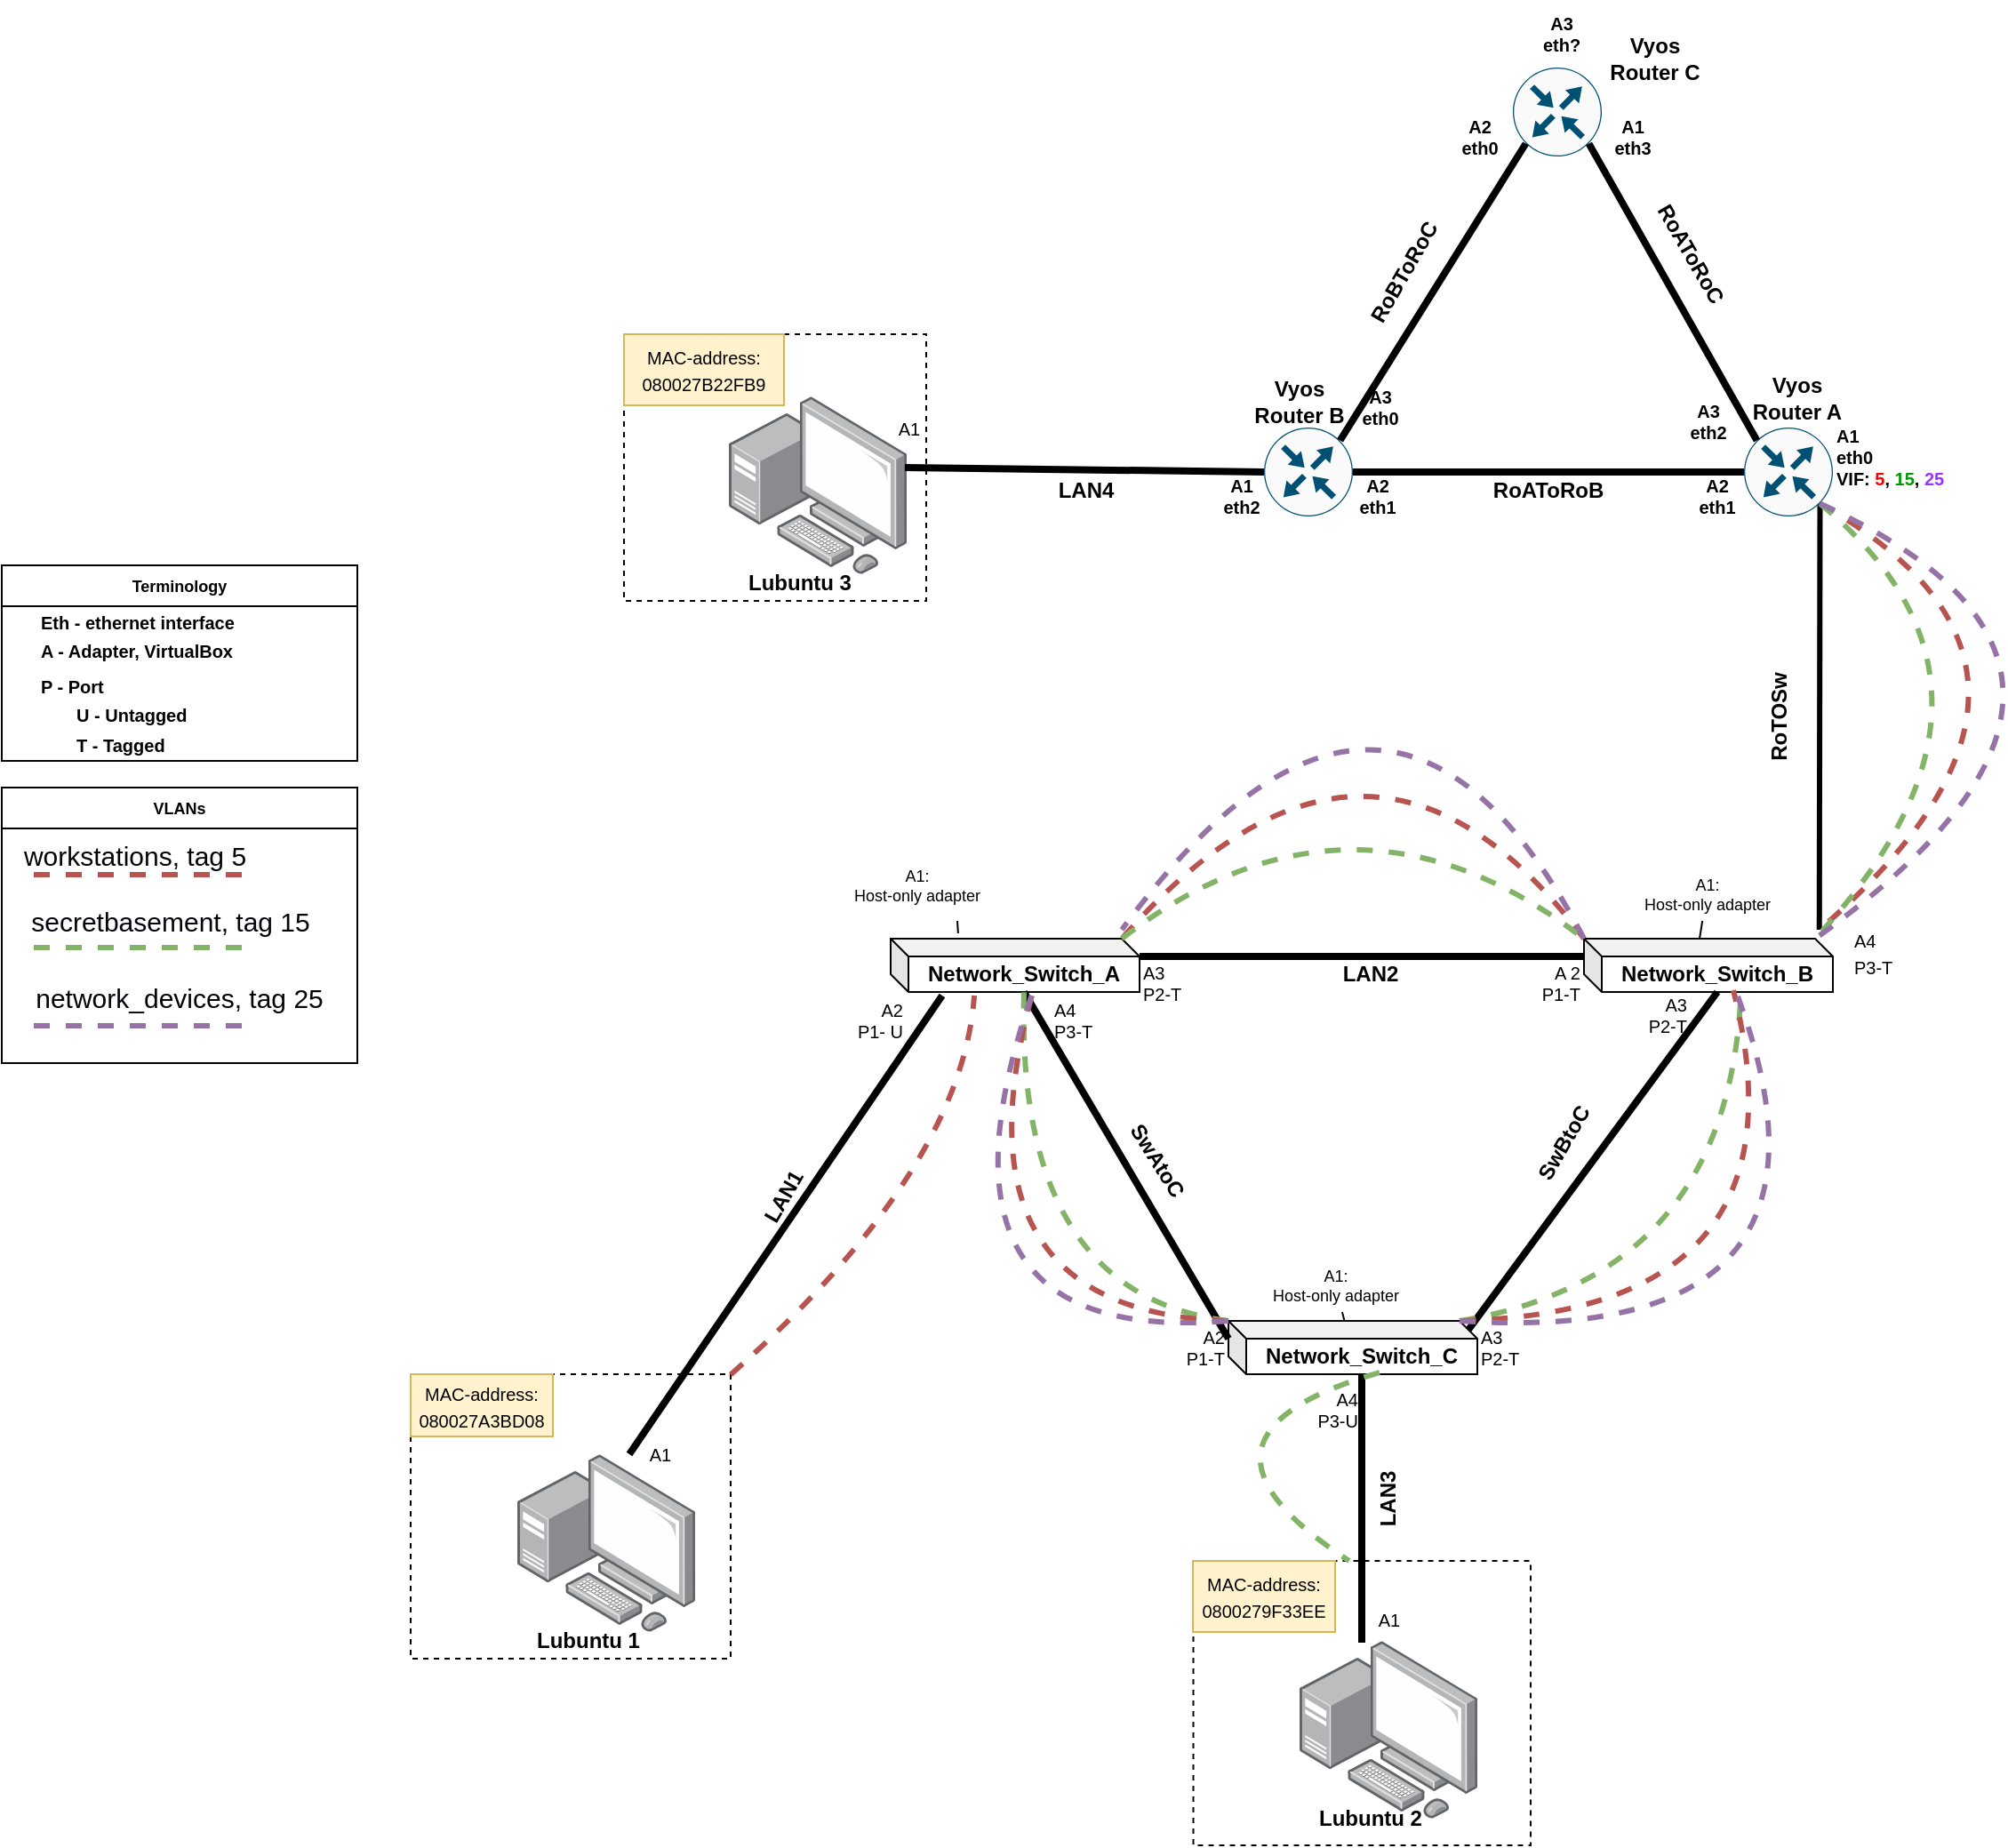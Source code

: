 <mxfile version="20.8.16" type="device" pages="4"><diagram id="CAPcUXX3ZQljsApzjOa5" name="Physical Topology"><mxGraphModel dx="2245" dy="1997" grid="1" gridSize="10" guides="1" tooltips="1" connect="1" arrows="1" fold="1" page="1" pageScale="1" pageWidth="827" pageHeight="1169" math="0" shadow="0"><root><mxCell id="0"/><mxCell id="1" parent="0"/><mxCell id="KFTJLfa4nv81pVBsVKey-24" value="" style="rounded=0;whiteSpace=wrap;html=1;textOpacity=0;fillColor=none;dashed=1;" parent="1" vertex="1"><mxGeometry x="310.25" y="680" width="189.75" height="160" as="geometry"/></mxCell><mxCell id="KFTJLfa4nv81pVBsVKey-25" value="" style="rounded=0;whiteSpace=wrap;html=1;textOpacity=0;fillColor=none;dashed=1;" parent="1" vertex="1"><mxGeometry x="-130" y="575" width="180" height="160" as="geometry"/></mxCell><mxCell id="KFTJLfa4nv81pVBsVKey-2" value="" style="points=[];aspect=fixed;html=1;align=center;shadow=0;dashed=0;image;image=img/lib/allied_telesis/computer_and_terminals/Personal_Computer_with_Server.svg;" parent="1" vertex="1"><mxGeometry x="-70" y="620" width="100" height="100" as="geometry"/></mxCell><mxCell id="KFTJLfa4nv81pVBsVKey-3" value="Lubuntu 1" style="text;strokeColor=none;align=center;fillColor=none;html=1;verticalAlign=middle;whiteSpace=wrap;rounded=0;fontStyle=1" parent="1" vertex="1"><mxGeometry x="-60" y="710" width="60" height="30" as="geometry"/></mxCell><mxCell id="KFTJLfa4nv81pVBsVKey-4" value="" style="points=[];aspect=fixed;html=1;align=center;shadow=0;dashed=0;image;image=img/lib/allied_telesis/computer_and_terminals/Personal_Computer_with_Server.svg;" parent="1" vertex="1"><mxGeometry x="370" y="725" width="100" height="100" as="geometry"/></mxCell><mxCell id="KFTJLfa4nv81pVBsVKey-5" value="Lubuntu 2" style="text;strokeColor=none;align=center;fillColor=none;html=1;verticalAlign=middle;whiteSpace=wrap;rounded=0;fontStyle=1" parent="1" vertex="1"><mxGeometry x="380" y="810" width="60" height="30" as="geometry"/></mxCell><mxCell id="KFTJLfa4nv81pVBsVKey-6" value="Network_Switch_A" style="shape=cube;whiteSpace=wrap;html=1;boundedLbl=1;backgroundOutline=1;darkOpacity=0.05;darkOpacity2=0.1;direction=east;size=10;fontStyle=1" parent="1" vertex="1"><mxGeometry x="140" y="330" width="140" height="30" as="geometry"/></mxCell><mxCell id="KFTJLfa4nv81pVBsVKey-8" value="Network_Switch_B" style="shape=cube;whiteSpace=wrap;html=1;boundedLbl=1;backgroundOutline=1;darkOpacity=0.05;darkOpacity2=0.1;direction=east;size=10;fontStyle=1" parent="1" vertex="1"><mxGeometry x="530" y="330" width="140" height="30" as="geometry"/></mxCell><mxCell id="KFTJLfa4nv81pVBsVKey-9" value="" style="endArrow=none;html=1;rounded=0;strokeWidth=4;entryX=0.207;entryY=1.067;entryDx=0;entryDy=0;entryPerimeter=0;exitX=0.63;exitY=0;exitDx=0;exitDy=0;exitPerimeter=0;" parent="1" source="KFTJLfa4nv81pVBsVKey-2" target="KFTJLfa4nv81pVBsVKey-6" edge="1"><mxGeometry x="-0.714" y="-66" width="50" height="50" relative="1" as="geometry"><mxPoint x="300" y="440" as="sourcePoint"/><mxPoint x="240" y="360" as="targetPoint"/><mxPoint as="offset"/></mxGeometry></mxCell><mxCell id="KFTJLfa4nv81pVBsVKey-10" value="" style="endArrow=none;html=1;rounded=0;strokeWidth=4;exitX=0;exitY=0;exitDx=135;exitDy=5;exitPerimeter=0;entryX=0;entryY=0;entryDx=75;entryDy=30;entryPerimeter=0;" parent="1" source="xcPH1NJutGe2GvbKnjZT-1" target="KFTJLfa4nv81pVBsVKey-8" edge="1"><mxGeometry width="50" height="50" relative="1" as="geometry"><mxPoint x="555.806" y="465" as="sourcePoint"/><mxPoint x="610" y="360" as="targetPoint"/></mxGeometry></mxCell><mxCell id="KFTJLfa4nv81pVBsVKey-12" value="&lt;font style=&quot;font-size: 10px;&quot;&gt;A2&lt;br&gt;P1- U&lt;br&gt;&lt;/font&gt;" style="text;strokeColor=none;align=right;fillColor=none;html=1;verticalAlign=middle;whiteSpace=wrap;rounded=0;rotation=0;fontStyle=0;fontSize=10;" parent="1" vertex="1"><mxGeometry x="99" y="360" width="50" height="32.5" as="geometry"/></mxCell><mxCell id="KFTJLfa4nv81pVBsVKey-17" value="A 2&lt;br&gt;P1-T" style="text;strokeColor=none;align=right;fillColor=none;html=1;verticalAlign=middle;whiteSpace=wrap;rounded=0;rotation=0;fontStyle=0;fontSize=10;" parent="1" vertex="1"><mxGeometry x="450" y="340" width="80" height="30" as="geometry"/></mxCell><mxCell id="KFTJLfa4nv81pVBsVKey-19" value="A1" style="text;strokeColor=none;align=center;fillColor=none;html=1;verticalAlign=middle;whiteSpace=wrap;rounded=0;rotation=0;fontStyle=0;fontSize=10;" parent="1" vertex="1"><mxGeometry y="615" width="21" height="10" as="geometry"/></mxCell><mxCell id="KFTJLfa4nv81pVBsVKey-20" value="&lt;span style=&quot;font-size: 10px;&quot;&gt;A1&lt;/span&gt;" style="text;strokeColor=none;align=center;fillColor=none;html=1;verticalAlign=middle;whiteSpace=wrap;rounded=0;rotation=0;fontStyle=0" parent="1" vertex="1"><mxGeometry x="407.5" y="705" width="25" height="15" as="geometry"/></mxCell><mxCell id="KFTJLfa4nv81pVBsVKey-26" value="" style="endArrow=none;html=1;rounded=0;entryX=0.271;entryY=-0.1;entryDx=0;entryDy=0;entryPerimeter=0;exitX=0.75;exitY=1;exitDx=0;exitDy=0;" parent="1" source="KFTJLfa4nv81pVBsVKey-27" target="KFTJLfa4nv81pVBsVKey-6" edge="1"><mxGeometry width="50" height="50" relative="1" as="geometry"><mxPoint x="130" y="290" as="sourcePoint"/><mxPoint x="170" y="340" as="targetPoint"/></mxGeometry></mxCell><mxCell id="KFTJLfa4nv81pVBsVKey-27" value="&lt;font style=&quot;font-size: 9px;&quot;&gt;A1:&lt;br style=&quot;&quot;&gt;Host-only adapter&lt;/font&gt;" style="text;strokeColor=none;align=center;fillColor=none;html=1;verticalAlign=middle;whiteSpace=wrap;rounded=0;dashed=1;fontStyle=0;fontSize=8;" parent="1" vertex="1"><mxGeometry x="110" y="280" width="90" height="40" as="geometry"/></mxCell><mxCell id="KFTJLfa4nv81pVBsVKey-16" value="A3&lt;br&gt;P2-T" style="text;strokeColor=none;align=left;fillColor=none;html=1;verticalAlign=middle;whiteSpace=wrap;rounded=0;rotation=0;fontStyle=0;fontSize=10;" parent="1" vertex="1"><mxGeometry x="280" y="340" width="80" height="30" as="geometry"/></mxCell><mxCell id="KFTJLfa4nv81pVBsVKey-40" value="&lt;b&gt;&lt;font style=&quot;font-size: 12px;&quot;&gt;LAN2&lt;/font&gt;&lt;/b&gt;" style="text;strokeColor=none;align=center;fillColor=none;html=1;verticalAlign=middle;whiteSpace=wrap;rounded=0;dashed=1;fontSize=10;" parent="1" vertex="1"><mxGeometry x="380" y="335" width="60" height="30" as="geometry"/></mxCell><mxCell id="KFTJLfa4nv81pVBsVKey-41" value="&lt;b&gt;&lt;font style=&quot;font-size: 12px;&quot;&gt;LAN1&lt;/font&gt;&lt;/b&gt;" style="text;strokeColor=none;align=center;fillColor=none;html=1;verticalAlign=middle;whiteSpace=wrap;rounded=0;dashed=1;fontSize=10;rotation=-60;" parent="1" vertex="1"><mxGeometry x="50" y="460" width="60" height="30" as="geometry"/></mxCell><mxCell id="KFTJLfa4nv81pVBsVKey-42" value="&lt;b&gt;&lt;font style=&quot;font-size: 12px;&quot;&gt;LAN3&lt;/font&gt;&lt;/b&gt;" style="text;strokeColor=none;align=center;fillColor=none;html=1;verticalAlign=middle;whiteSpace=wrap;rounded=0;dashed=1;fontSize=10;rotation=-90;" parent="1" vertex="1"><mxGeometry x="390" y="630" width="60" height="30" as="geometry"/></mxCell><mxCell id="KFTJLfa4nv81pVBsVKey-51" value="A3&lt;br&gt;P2-T" style="text;align=right;html=1;verticalAlign=middle;whiteSpace=wrap;rounded=0;dashed=1;fontSize=10;" parent="1" vertex="1"><mxGeometry x="540" y="352.5" width="50" height="40" as="geometry"/></mxCell><mxCell id="jPix8ELLLZrEXd2AXvwb-3" style="rounded=0;orthogonalLoop=1;jettySize=auto;html=1;exitX=0.855;exitY=0.856;exitDx=0;exitDy=0;exitPerimeter=0;entryX=0;entryY=1;entryDx=0;entryDy=0;endArrow=none;endFill=0;strokeWidth=3;" parent="1" source="9v_Xx9gA8RxqsUYT7sCj-2" edge="1"><mxGeometry relative="1" as="geometry"><mxPoint x="662.38" y="325" as="targetPoint"/></mxGeometry></mxCell><mxCell id="i0PBBU2zfy0VUtLU50Al-2" style="edgeStyle=none;orthogonalLoop=1;jettySize=auto;html=1;exitX=0.855;exitY=0.856;exitDx=0;exitDy=0;exitPerimeter=0;entryX=0;entryY=1;entryDx=0;entryDy=0;strokeColor=#b85450;strokeWidth=3;fontSize=15;fontColor=#020308;endArrow=none;endFill=0;fillColor=#f8cecc;dashed=1;curved=1;" parent="1" source="9v_Xx9gA8RxqsUYT7sCj-2" edge="1"><mxGeometry relative="1" as="geometry"><mxPoint x="662.38" y="325" as="targetPoint"/><Array as="points"><mxPoint x="830" y="180"/></Array></mxGeometry></mxCell><mxCell id="9v_Xx9gA8RxqsUYT7sCj-2" value="" style="sketch=0;points=[[0.5,0,0],[1,0.5,0],[0.5,1,0],[0,0.5,0],[0.145,0.145,0],[0.856,0.145,0],[0.855,0.856,0],[0.145,0.855,0]];verticalLabelPosition=bottom;html=1;verticalAlign=top;aspect=fixed;align=center;pointerEvents=1;shape=mxgraph.cisco19.rect;prIcon=router;fillColor=#FAFAFA;strokeColor=#005073;" parent="1" vertex="1"><mxGeometry x="620" y="42.5" width="50" height="50" as="geometry"/></mxCell><mxCell id="9v_Xx9gA8RxqsUYT7sCj-3" value="Vyos Router A" style="text;strokeColor=none;align=center;fillColor=none;html=1;verticalAlign=middle;whiteSpace=wrap;rounded=0;fontStyle=1" parent="1" vertex="1"><mxGeometry x="620" y="11.25" width="60" height="30" as="geometry"/></mxCell><mxCell id="9v_Xx9gA8RxqsUYT7sCj-7" value="&lt;b&gt;&lt;font style=&quot;font-size: 12px;&quot;&gt;RoTOSw&lt;/font&gt;&lt;/b&gt;" style="text;strokeColor=none;align=center;fillColor=none;html=1;verticalAlign=middle;whiteSpace=wrap;rounded=0;dashed=1;fontSize=10;rotation=-90;" parent="1" vertex="1"><mxGeometry x="610" y="190" width="60" height="30" as="geometry"/></mxCell><mxCell id="i0PBBU2zfy0VUtLU50Al-1" style="edgeStyle=none;orthogonalLoop=1;jettySize=auto;html=1;exitX=0.855;exitY=0.856;exitDx=0;exitDy=0;entryX=0;entryY=0;entryDx=130;entryDy=0;strokeColor=#82b366;strokeWidth=3;fontSize=15;fontColor=#020308;endArrow=none;endFill=0;fillColor=#d5e8d4;exitPerimeter=0;entryPerimeter=0;dashed=1;curved=1;" parent="1" source="9v_Xx9gA8RxqsUYT7sCj-2" target="KFTJLfa4nv81pVBsVKey-8" edge="1"><mxGeometry relative="1" as="geometry"><Array as="points"><mxPoint x="790" y="190"/></Array></mxGeometry></mxCell><mxCell id="9v_Xx9gA8RxqsUYT7sCj-8" value="A1&lt;br&gt;eth0&lt;br&gt;VIF: &lt;font color=&quot;#ff0000&quot;&gt;5&lt;/font&gt;&lt;font color=&quot;#020308&quot;&gt;, &lt;/font&gt;&lt;font color=&quot;#009900&quot;&gt;15&lt;/font&gt;&lt;font color=&quot;#020308&quot;&gt;, &lt;/font&gt;&lt;font color=&quot;#9933ff&quot;&gt;25&lt;/font&gt;" style="text;strokeColor=none;align=left;fillColor=none;html=1;verticalAlign=top;whiteSpace=wrap;rounded=0;rotation=0;fontStyle=1;fontSize=10;" parent="1" vertex="1"><mxGeometry x="670" y="35" width="70" height="52.5" as="geometry"/></mxCell><mxCell id="si4_xqmwmZ1nPxSKArIJ-2" value="&lt;font style=&quot;font-size: 10px;&quot;&gt;MAC-address:&lt;br&gt;080027A3BD08&lt;/font&gt;" style="text;strokeColor=#d6b656;align=center;fillColor=#fff2cc;html=1;verticalAlign=middle;rounded=0;whiteSpace=wrap;labelBorderColor=none;fillStyle=auto;" parent="1" vertex="1"><mxGeometry x="-130" y="575" width="80" height="35" as="geometry"/></mxCell><mxCell id="si4_xqmwmZ1nPxSKArIJ-3" value="&lt;font style=&quot;font-size: 10px;&quot;&gt;MAC-address:&lt;br&gt;0800279F33EE&lt;/font&gt;" style="text;strokeColor=#d6b656;align=center;fillColor=#fff2cc;html=1;verticalAlign=middle;rounded=0;whiteSpace=wrap;labelBorderColor=none;fillStyle=auto;" parent="1" vertex="1"><mxGeometry x="310" y="680" width="80" height="40" as="geometry"/></mxCell><mxCell id="uMudg7BQLxcV9BV-kZez-2" value="" style="endArrow=none;html=1;rounded=0;exitX=0;exitY=0;exitDx=65;exitDy=0;exitPerimeter=0;" parent="1" source="KFTJLfa4nv81pVBsVKey-8" target="KFTJLfa4nv81pVBsVKey-29" edge="1"><mxGeometry width="50" height="50" relative="1" as="geometry"><mxPoint x="540" y="330" as="sourcePoint"/><mxPoint x="540" y="290" as="targetPoint"/></mxGeometry></mxCell><mxCell id="KFTJLfa4nv81pVBsVKey-29" value="&lt;font style=&quot;font-size: 9px;&quot;&gt;A1:&lt;br style=&quot;&quot;&gt;Host-only adapter&lt;/font&gt;" style="text;strokeColor=none;align=center;fillColor=none;html=1;verticalAlign=middle;whiteSpace=wrap;rounded=0;dashed=1;fontSize=8;fontStyle=0" parent="1" vertex="1"><mxGeometry x="548.75" y="290" width="100.5" height="30" as="geometry"/></mxCell><mxCell id="E4wLqBSq0Hidv-x5DWPN-4" value="" style="endArrow=none;html=1;strokeWidth=3;fillColor=#f8cecc;strokeColor=#b85450;dashed=1;curved=1;entryX=0.336;entryY=1.067;entryDx=0;entryDy=0;entryPerimeter=0;" parent="1" source="KFTJLfa4nv81pVBsVKey-25" target="KFTJLfa4nv81pVBsVKey-6" edge="1"><mxGeometry x="-0.714" y="-66" width="50" height="50" relative="1" as="geometry"><mxPoint x="240" y="630" as="sourcePoint"/><mxPoint x="50" y="390" as="targetPoint"/><mxPoint as="offset"/><Array as="points"><mxPoint x="180" y="460"/></Array></mxGeometry></mxCell><mxCell id="E4wLqBSq0Hidv-x5DWPN-6" value="" style="endArrow=none;html=1;strokeWidth=3;fillColor=#f8cecc;strokeColor=#b85450;dashed=1;curved=1;" parent="1" edge="1"><mxGeometry x="-0.714" y="-66" width="50" height="50" relative="1" as="geometry"><mxPoint x="530" y="330" as="sourcePoint"/><mxPoint x="270" y="330" as="targetPoint"/><mxPoint as="offset"/><Array as="points"><mxPoint x="410" y="170"/></Array></mxGeometry></mxCell><mxCell id="E4wLqBSq0Hidv-x5DWPN-7" value="" style="endArrow=none;html=1;entryX=0;entryY=0;entryDx=0;entryDy=0;entryPerimeter=0;strokeWidth=3;fillColor=#d5e8d4;strokeColor=#82b366;dashed=1;exitX=0;exitY=0;exitDx=130;exitDy=0;exitPerimeter=0;curved=1;" parent="1" source="KFTJLfa4nv81pVBsVKey-6" target="KFTJLfa4nv81pVBsVKey-8" edge="1"><mxGeometry x="-0.714" y="-66" width="50" height="50" relative="1" as="geometry"><mxPoint x="430" y="290" as="sourcePoint"/><mxPoint x="430.36" y="150" as="targetPoint"/><mxPoint as="offset"/><Array as="points"><mxPoint x="400" y="230"/></Array></mxGeometry></mxCell><mxCell id="E4wLqBSq0Hidv-x5DWPN-8" value="" style="endArrow=none;html=1;rounded=0;strokeWidth=4;entryX=0;entryY=0;entryDx=140;entryDy=10;entryPerimeter=0;exitX=0;exitY=0;exitDx=0;exitDy=10;exitPerimeter=0;" parent="1" source="KFTJLfa4nv81pVBsVKey-8" target="KFTJLfa4nv81pVBsVKey-6" edge="1"><mxGeometry width="50" height="50" relative="1" as="geometry"><mxPoint x="419.997" y="585" as="sourcePoint"/><mxPoint x="420.78" y="405" as="targetPoint"/></mxGeometry></mxCell><mxCell id="NtA9RHQlfzSoZuL8TnUl-2" value="&lt;font style=&quot;font-size: 10px;&quot;&gt;A4&lt;br&gt;P3-T&lt;br&gt;&lt;/font&gt;" style="text;align=left;html=1;verticalAlign=middle;whiteSpace=wrap;rounded=0;rotation=0;fontStyle=0;" parent="1" vertex="1"><mxGeometry x="680" y="320" width="70" height="35" as="geometry"/></mxCell><mxCell id="bzMmKd5gcRpRerLOAkkM-1" value="" style="endArrow=none;html=1;strokeWidth=3;fillColor=#e1d5e7;strokeColor=#9673a6;dashed=1;curved=1;exitX=1;exitY=0.5;exitDx=0;exitDy=0;entryX=0;entryY=0.25;entryDx=0;entryDy=0;" parent="1" edge="1"><mxGeometry x="-0.714" y="-66" width="50" height="50" relative="1" as="geometry"><mxPoint x="530" y="330" as="sourcePoint"/><mxPoint x="270" y="325" as="targetPoint"/><mxPoint as="offset"/><Array as="points"><mxPoint x="420" y="120"/></Array></mxGeometry></mxCell><mxCell id="bzMmKd5gcRpRerLOAkkM-2" style="edgeStyle=none;orthogonalLoop=1;jettySize=auto;html=1;exitX=0.855;exitY=0.856;exitDx=0;exitDy=0;exitPerimeter=0;entryX=0;entryY=0;entryDx=130;entryDy=0;strokeColor=#9673a6;strokeWidth=3;fontSize=15;fontColor=#020308;endArrow=none;endFill=0;fillColor=#e1d5e7;dashed=1;curved=1;entryPerimeter=0;" parent="1" source="9v_Xx9gA8RxqsUYT7sCj-2" target="KFTJLfa4nv81pVBsVKey-8" edge="1"><mxGeometry relative="1" as="geometry"><mxPoint x="679.5" y="324.86" as="targetPoint"/><Array as="points"><mxPoint x="870" y="180"/></Array><mxPoint x="679.87" y="85.135" as="sourcePoint"/></mxGeometry></mxCell><mxCell id="52kfBFcSDeyBliiuzP9r-1" value="" style="rounded=0;whiteSpace=wrap;html=1;textOpacity=0;fillColor=none;dashed=1;" parent="1" vertex="1"><mxGeometry x="-10" y="-10" width="170" height="150" as="geometry"/></mxCell><mxCell id="52kfBFcSDeyBliiuzP9r-2" value="" style="points=[];aspect=fixed;html=1;align=center;shadow=0;dashed=0;image;image=img/lib/allied_telesis/computer_and_terminals/Personal_Computer_with_Server.svg;" parent="1" vertex="1"><mxGeometry x="49" y="25" width="100" height="100" as="geometry"/></mxCell><mxCell id="52kfBFcSDeyBliiuzP9r-3" value="Lubuntu 3" style="text;strokeColor=none;align=center;fillColor=none;html=1;verticalAlign=middle;whiteSpace=wrap;rounded=0;fontStyle=1" parent="1" vertex="1"><mxGeometry x="59" y="115" width="60" height="30" as="geometry"/></mxCell><mxCell id="52kfBFcSDeyBliiuzP9r-4" value="&lt;font style=&quot;font-size: 10px;&quot;&gt;A1&lt;/font&gt;" style="text;strokeColor=none;align=center;fillColor=none;html=1;verticalAlign=middle;whiteSpace=wrap;rounded=0;rotation=0;fontStyle=0" parent="1" vertex="1"><mxGeometry x="139.5" y="30" width="20.5" height="25" as="geometry"/></mxCell><mxCell id="52kfBFcSDeyBliiuzP9r-5" value="&lt;font style=&quot;font-size: 10px;&quot;&gt;MAC-address:&lt;br&gt;080027B22FB9&lt;/font&gt;" style="text;strokeColor=#d6b656;align=center;fillColor=#fff2cc;html=1;verticalAlign=middle;rounded=0;whiteSpace=wrap;labelBorderColor=none;fillStyle=auto;" parent="1" vertex="1"><mxGeometry x="-10" y="-10" width="90" height="40" as="geometry"/></mxCell><mxCell id="MrqoEERI0WugyUhb-dkY-1" value="" style="sketch=0;points=[[0.5,0,0],[1,0.5,0],[0.5,1,0],[0,0.5,0],[0.145,0.145,0],[0.856,0.145,0],[0.855,0.856,0],[0.145,0.855,0]];verticalLabelPosition=bottom;html=1;verticalAlign=top;aspect=fixed;align=center;pointerEvents=1;shape=mxgraph.cisco19.rect;prIcon=router;fillColor=#FAFAFA;strokeColor=#005073;" parent="1" vertex="1"><mxGeometry x="350" y="42.5" width="50" height="50" as="geometry"/></mxCell><mxCell id="MrqoEERI0WugyUhb-dkY-2" value="Vyos Router B" style="text;strokeColor=none;align=center;fillColor=none;html=1;verticalAlign=middle;whiteSpace=wrap;rounded=0;fontStyle=1" parent="1" vertex="1"><mxGeometry x="340" y="12.5" width="60" height="30" as="geometry"/></mxCell><mxCell id="MrqoEERI0WugyUhb-dkY-3" value="A1&lt;br&gt;eth2" style="text;strokeColor=none;align=center;fillColor=none;html=1;verticalAlign=middle;whiteSpace=wrap;rounded=0;rotation=0;fontStyle=1;fontSize=10;" parent="1" vertex="1"><mxGeometry x="320" y="62.5" width="35" height="37.5" as="geometry"/></mxCell><mxCell id="MrqoEERI0WugyUhb-dkY-5" value="" style="endArrow=none;html=1;rounded=0;strokeWidth=4;entryX=0.99;entryY=0.4;entryDx=0;entryDy=0;entryPerimeter=0;exitX=0;exitY=0.5;exitDx=0;exitDy=0;exitPerimeter=0;" parent="1" source="MrqoEERI0WugyUhb-dkY-1" target="52kfBFcSDeyBliiuzP9r-2" edge="1"><mxGeometry width="50" height="50" relative="1" as="geometry"><mxPoint x="350" y="70" as="sourcePoint"/><mxPoint x="280" y="129.5" as="targetPoint"/></mxGeometry></mxCell><mxCell id="MrqoEERI0WugyUhb-dkY-7" value="&lt;b&gt;&lt;font style=&quot;font-size: 12px;&quot;&gt;LAN4&lt;/font&gt;&lt;/b&gt;" style="text;strokeColor=none;align=center;fillColor=none;html=1;verticalAlign=middle;whiteSpace=wrap;rounded=0;dashed=1;fontSize=10;" parent="1" vertex="1"><mxGeometry x="220" y="62.5" width="60" height="30" as="geometry"/></mxCell><mxCell id="MrqoEERI0WugyUhb-dkY-10" value="" style="endArrow=none;html=1;rounded=0;strokeWidth=4;exitX=0;exitY=0.5;exitDx=0;exitDy=0;exitPerimeter=0;" parent="1" source="9v_Xx9gA8RxqsUYT7sCj-2" target="MrqoEERI0WugyUhb-dkY-1" edge="1"><mxGeometry width="50" height="50" relative="1" as="geometry"><mxPoint x="540" y="20" as="sourcePoint"/><mxPoint x="438" y="66.25" as="targetPoint"/></mxGeometry></mxCell><mxCell id="MrqoEERI0WugyUhb-dkY-11" value="&lt;b&gt;&lt;font style=&quot;font-size: 12px;&quot;&gt;RoAToRoB&lt;/font&gt;&lt;/b&gt;" style="text;strokeColor=none;align=center;fillColor=none;html=1;verticalAlign=middle;whiteSpace=wrap;rounded=0;dashed=1;fontSize=10;" parent="1" vertex="1"><mxGeometry x="480" y="62.5" width="60" height="30" as="geometry"/></mxCell><mxCell id="Tp-1VhsbwKHfmqAFFVPW-2" value="A2&lt;br&gt;eth1" style="text;strokeColor=none;align=center;fillColor=none;html=1;verticalAlign=middle;whiteSpace=wrap;rounded=0;rotation=0;fontStyle=1;fontSize=10;" parent="1" vertex="1"><mxGeometry x="399" y="67.5" width="30" height="27.5" as="geometry"/></mxCell><mxCell id="Q1bMd-IHoVuCqNwdEzgZ-1" value="A2&lt;br&gt;eth1" style="text;strokeColor=none;align=center;fillColor=none;html=1;verticalAlign=middle;whiteSpace=wrap;rounded=0;rotation=0;fontStyle=1;fontSize=10;" parent="1" vertex="1"><mxGeometry x="590" y="67.5" width="30" height="27.5" as="geometry"/></mxCell><mxCell id="xcPH1NJutGe2GvbKnjZT-1" value="Network_Switch_C" style="shape=cube;whiteSpace=wrap;html=1;boundedLbl=1;backgroundOutline=1;darkOpacity=0.05;darkOpacity2=0.1;direction=east;size=10;fontStyle=1" parent="1" vertex="1"><mxGeometry x="330" y="545" width="140" height="30" as="geometry"/></mxCell><mxCell id="xcPH1NJutGe2GvbKnjZT-2" value="" style="endArrow=none;html=1;rounded=0;strokeWidth=4;exitX=0;exitY=0;exitDx=0;exitDy=10;exitPerimeter=0;entryX=0;entryY=0;entryDx=75;entryDy=30;entryPerimeter=0;" parent="1" source="xcPH1NJutGe2GvbKnjZT-1" target="KFTJLfa4nv81pVBsVKey-6" edge="1"><mxGeometry width="50" height="50" relative="1" as="geometry"><mxPoint x="310" y="595" as="sourcePoint"/><mxPoint x="185" y="490" as="targetPoint"/></mxGeometry></mxCell><mxCell id="xcPH1NJutGe2GvbKnjZT-5" value="" style="endArrow=none;html=1;rounded=0;strokeWidth=4;entryX=0;entryY=0;entryDx=75;entryDy=30;entryPerimeter=0;exitX=0.35;exitY=0.01;exitDx=0;exitDy=0;exitPerimeter=0;" parent="1" source="KFTJLfa4nv81pVBsVKey-4" target="xcPH1NJutGe2GvbKnjZT-1" edge="1"><mxGeometry width="50" height="50" relative="1" as="geometry"><mxPoint x="730" y="570" as="sourcePoint"/><mxPoint x="730" y="440" as="targetPoint"/></mxGeometry></mxCell><mxCell id="xcPH1NJutGe2GvbKnjZT-10" value="&lt;b&gt;&lt;font style=&quot;font-size: 12px;&quot;&gt;SwBtoC&lt;/font&gt;&lt;/b&gt;" style="text;strokeColor=none;align=center;fillColor=none;html=1;verticalAlign=middle;whiteSpace=wrap;rounded=0;dashed=1;fontSize=10;rotation=-60;" parent="1" vertex="1"><mxGeometry x="488.75" y="430" width="60" height="30" as="geometry"/></mxCell><mxCell id="xcPH1NJutGe2GvbKnjZT-11" value="&lt;b style=&quot;border-color: var(--border-color);&quot;&gt;&lt;font style=&quot;border-color: var(--border-color); font-size: 12px;&quot;&gt;SwAtoC&lt;/font&gt;&lt;/b&gt;" style="text;strokeColor=none;align=center;fillColor=none;html=1;verticalAlign=middle;whiteSpace=wrap;rounded=0;dashed=1;fontSize=10;rotation=58;" parent="1" vertex="1"><mxGeometry x="260" y="440" width="60" height="30" as="geometry"/></mxCell><mxCell id="xcPH1NJutGe2GvbKnjZT-12" value="A2&lt;br&gt;P1-T" style="text;strokeColor=none;align=right;fillColor=none;html=1;verticalAlign=middle;whiteSpace=wrap;rounded=0;rotation=0;fontStyle=0;fontSize=10;" parent="1" vertex="1"><mxGeometry x="300" y="545" width="30" height="30" as="geometry"/></mxCell><mxCell id="xcPH1NJutGe2GvbKnjZT-13" value="A3&lt;br&gt;P2-T" style="text;strokeColor=none;align=left;fillColor=none;html=1;verticalAlign=middle;whiteSpace=wrap;rounded=0;rotation=0;fontStyle=0;fontSize=10;" parent="1" vertex="1"><mxGeometry x="470" y="545" width="80" height="30" as="geometry"/></mxCell><mxCell id="xcPH1NJutGe2GvbKnjZT-14" value="A4&lt;br&gt;P3-U" style="text;strokeColor=none;align=right;fillColor=none;html=1;verticalAlign=middle;whiteSpace=wrap;rounded=0;rotation=0;fontStyle=0;fontSize=10;" parent="1" vertex="1"><mxGeometry x="375.75" y="580" width="29" height="30" as="geometry"/></mxCell><mxCell id="xcPH1NJutGe2GvbKnjZT-15" value="A4&lt;br&gt;P3-T" style="text;align=left;html=1;verticalAlign=middle;whiteSpace=wrap;rounded=0;dashed=1;fontSize=10;rotation=0;" parent="1" vertex="1"><mxGeometry x="230" y="356.25" width="50" height="40" as="geometry"/></mxCell><mxCell id="xcPH1NJutGe2GvbKnjZT-19" value="" style="endArrow=none;html=1;rounded=0;exitX=0;exitY=0;exitDx=65;exitDy=0;exitPerimeter=0;" parent="1" target="xcPH1NJutGe2GvbKnjZT-20" edge="1"><mxGeometry width="50" height="50" relative="1" as="geometry"><mxPoint x="395.25" y="545" as="sourcePoint"/><mxPoint x="340.25" y="505" as="targetPoint"/></mxGeometry></mxCell><mxCell id="xcPH1NJutGe2GvbKnjZT-20" value="&lt;font style=&quot;font-size: 9px;&quot;&gt;A1:&lt;br style=&quot;&quot;&gt;Host-only adapter&lt;/font&gt;" style="text;strokeColor=none;align=center;fillColor=none;html=1;verticalAlign=middle;whiteSpace=wrap;rounded=0;dashed=1;fontSize=8;fontStyle=0" parent="1" vertex="1"><mxGeometry x="340" y="510" width="100.5" height="30" as="geometry"/></mxCell><mxCell id="xcPH1NJutGe2GvbKnjZT-21" value="" style="endArrow=none;html=1;strokeWidth=3;fillColor=#d5e8d4;strokeColor=#82b366;dashed=1;curved=1;exitX=0.607;exitY=0.967;exitDx=0;exitDy=0;exitPerimeter=0;entryX=0.462;entryY=0;entryDx=0;entryDy=0;entryPerimeter=0;" parent="1" source="xcPH1NJutGe2GvbKnjZT-1" target="KFTJLfa4nv81pVBsVKey-24" edge="1"><mxGeometry x="-0.714" y="-66" width="50" height="50" relative="1" as="geometry"><mxPoint x="785.68" y="498.4" as="sourcePoint"/><mxPoint x="599.248" y="680.003" as="targetPoint"/><mxPoint as="offset"/><Array as="points"><mxPoint x="290" y="610"/></Array></mxGeometry></mxCell><mxCell id="xcPH1NJutGe2GvbKnjZT-22" value="VLANs" style="swimlane;whiteSpace=wrap;html=1;fontSize=9;" parent="1" vertex="1"><mxGeometry x="-360" y="245" width="200" height="155" as="geometry"/></mxCell><mxCell id="XGvj5NbQlRAH-tCPL38N-1" style="edgeStyle=none;rounded=0;orthogonalLoop=1;jettySize=auto;html=1;endArrow=none;endFill=0;strokeWidth=3;strokeColor=#82b366;fillColor=#d5e8d4;dashed=1;" parent="xcPH1NJutGe2GvbKnjZT-22" edge="1"><mxGeometry relative="1" as="geometry"><mxPoint x="135" y="90.0" as="sourcePoint"/><mxPoint x="15.003" y="90.0" as="targetPoint"/></mxGeometry></mxCell><mxCell id="XGvj5NbQlRAH-tCPL38N-3" value="workstations, tag 5" style="text;strokeColor=none;align=center;fillColor=none;html=1;verticalAlign=middle;whiteSpace=wrap;rounded=0;fontSize=15;fontColor=#020308;" parent="xcPH1NJutGe2GvbKnjZT-22" vertex="1"><mxGeometry x="10" y="30" width="130" height="15" as="geometry"/></mxCell><mxCell id="XGvj5NbQlRAH-tCPL38N-4" style="edgeStyle=none;rounded=0;orthogonalLoop=1;jettySize=auto;html=1;endArrow=none;endFill=0;strokeWidth=3;strokeColor=#b85450;fillColor=#f8cecc;dashed=1;" parent="xcPH1NJutGe2GvbKnjZT-22" edge="1"><mxGeometry relative="1" as="geometry"><mxPoint x="135" y="48.95" as="sourcePoint"/><mxPoint x="15.003" y="48.95" as="targetPoint"/></mxGeometry></mxCell><mxCell id="XGvj5NbQlRAH-tCPL38N-5" value="secretbasement, tag 15" style="text;strokeColor=none;align=center;fillColor=none;html=1;verticalAlign=middle;whiteSpace=wrap;rounded=0;fontSize=15;fontColor=#020308;strokeWidth=3;" parent="xcPH1NJutGe2GvbKnjZT-22" vertex="1"><mxGeometry x="10" y="67.5" width="170" height="15" as="geometry"/></mxCell><mxCell id="XGvj5NbQlRAH-tCPL38N-6" style="edgeStyle=none;rounded=0;orthogonalLoop=1;jettySize=auto;html=1;endArrow=none;endFill=0;strokeWidth=3;strokeColor=#9673a6;fillColor=#e1d5e7;dashed=1;" parent="xcPH1NJutGe2GvbKnjZT-22" edge="1"><mxGeometry relative="1" as="geometry"><mxPoint x="135" y="133.95" as="sourcePoint"/><mxPoint x="15.003" y="133.95" as="targetPoint"/></mxGeometry></mxCell><mxCell id="XGvj5NbQlRAH-tCPL38N-7" value="network_devices, tag 25" style="text;strokeColor=none;align=center;fillColor=none;html=1;verticalAlign=middle;whiteSpace=wrap;rounded=0;fontSize=15;fontColor=#020308;" parent="xcPH1NJutGe2GvbKnjZT-22" vertex="1"><mxGeometry x="10" y="110" width="180" height="15" as="geometry"/></mxCell><mxCell id="Srl6y-yyjktaXxOkSsBQ-2" style="edgeStyle=none;rounded=0;orthogonalLoop=1;jettySize=auto;html=1;exitX=0.5;exitY=1;exitDx=0;exitDy=0;strokeColor=#99FF99;strokeWidth=4;fontSize=15;fontColor=#020308;endArrow=none;endFill=0;" parent="xcPH1NJutGe2GvbKnjZT-22" source="XGvj5NbQlRAH-tCPL38N-5" target="XGvj5NbQlRAH-tCPL38N-5" edge="1"><mxGeometry relative="1" as="geometry"/></mxCell><mxCell id="xcPH1NJutGe2GvbKnjZT-23" value="Terminology" style="swimlane;whiteSpace=wrap;html=1;fontSize=9;" parent="1" vertex="1"><mxGeometry x="-360" y="120" width="200" height="110" as="geometry"/></mxCell><mxCell id="xcPH1NJutGe2GvbKnjZT-24" value="Eth - ethernet interface" style="text;strokeColor=none;align=left;fillColor=none;html=1;verticalAlign=middle;whiteSpace=wrap;rounded=0;rotation=0;fontStyle=1;fontSize=10;" parent="xcPH1NJutGe2GvbKnjZT-23" vertex="1"><mxGeometry x="20" y="23.75" width="150" height="16.25" as="geometry"/></mxCell><mxCell id="xcPH1NJutGe2GvbKnjZT-25" value="A - Adapter, VirtualBox" style="text;strokeColor=none;align=left;fillColor=none;html=1;verticalAlign=middle;whiteSpace=wrap;rounded=0;rotation=0;fontStyle=1;fontSize=10;" parent="xcPH1NJutGe2GvbKnjZT-23" vertex="1"><mxGeometry x="20" y="40" width="150" height="16.25" as="geometry"/></mxCell><mxCell id="xcPH1NJutGe2GvbKnjZT-26" value="P - Port" style="text;strokeColor=none;align=left;fillColor=none;html=1;verticalAlign=middle;whiteSpace=wrap;rounded=0;rotation=0;fontStyle=1;fontSize=10;" parent="xcPH1NJutGe2GvbKnjZT-23" vertex="1"><mxGeometry x="20" y="60" width="150" height="16.25" as="geometry"/></mxCell><mxCell id="xcPH1NJutGe2GvbKnjZT-27" value="U - Untagged" style="text;strokeColor=none;align=left;fillColor=none;html=1;verticalAlign=middle;whiteSpace=wrap;rounded=0;rotation=0;fontStyle=1;fontSize=10;" parent="xcPH1NJutGe2GvbKnjZT-23" vertex="1"><mxGeometry x="40" y="76.25" width="70" height="16.25" as="geometry"/></mxCell><mxCell id="xcPH1NJutGe2GvbKnjZT-28" value="T - Tagged" style="text;strokeColor=none;align=left;fillColor=none;html=1;verticalAlign=middle;whiteSpace=wrap;rounded=0;rotation=0;fontStyle=1;fontSize=10;" parent="xcPH1NJutGe2GvbKnjZT-23" vertex="1"><mxGeometry x="40" y="92.5" width="91" height="16.25" as="geometry"/></mxCell><mxCell id="xcPH1NJutGe2GvbKnjZT-30" value="" style="endArrow=none;html=1;entryX=0;entryY=0;entryDx=75;entryDy=30;entryPerimeter=0;strokeWidth=3;fillColor=#d5e8d4;strokeColor=#82b366;dashed=1;curved=1;exitX=1;exitY=0;exitDx=0;exitDy=0;" parent="1" source="xcPH1NJutGe2GvbKnjZT-12" target="KFTJLfa4nv81pVBsVKey-6" edge="1"><mxGeometry x="-0.714" y="-66" width="50" height="50" relative="1" as="geometry"><mxPoint x="330" y="540" as="sourcePoint"/><mxPoint x="340" y="640" as="targetPoint"/><mxPoint as="offset"/><Array as="points"><mxPoint x="210" y="530"/></Array></mxGeometry></mxCell><mxCell id="xcPH1NJutGe2GvbKnjZT-31" value="" style="endArrow=none;html=1;strokeWidth=3;fillColor=#f8cecc;strokeColor=#b85450;dashed=1;exitX=0;exitY=0;exitDx=0;exitDy=0;curved=1;exitPerimeter=0;" parent="1" source="xcPH1NJutGe2GvbKnjZT-1" edge="1"><mxGeometry x="-0.714" y="-66" width="50" height="50" relative="1" as="geometry"><mxPoint x="340" y="555" as="sourcePoint"/><mxPoint x="220" y="360" as="targetPoint"/><mxPoint as="offset"/><Array as="points"><mxPoint x="170" y="540"/></Array></mxGeometry></mxCell><mxCell id="xcPH1NJutGe2GvbKnjZT-32" value="" style="endArrow=none;html=1;strokeWidth=3;fillColor=#e1d5e7;strokeColor=#9673a6;dashed=1;exitX=0;exitY=0;exitDx=0;exitDy=0;curved=1;exitPerimeter=0;" parent="1" source="xcPH1NJutGe2GvbKnjZT-1" edge="1"><mxGeometry x="-0.714" y="-66" width="50" height="50" relative="1" as="geometry"><mxPoint x="350" y="565" as="sourcePoint"/><mxPoint x="220" y="360" as="targetPoint"/><mxPoint as="offset"/><Array as="points"><mxPoint x="150" y="560"/></Array></mxGeometry></mxCell><mxCell id="xcPH1NJutGe2GvbKnjZT-33" value="" style="endArrow=none;html=1;entryX=0.629;entryY=1.133;entryDx=0;entryDy=0;entryPerimeter=0;strokeWidth=3;fillColor=#d5e8d4;strokeColor=#82b366;dashed=1;exitX=0;exitY=0;exitDx=130;exitDy=0;curved=1;exitPerimeter=0;" parent="1" source="xcPH1NJutGe2GvbKnjZT-1" target="KFTJLfa4nv81pVBsVKey-8" edge="1"><mxGeometry x="-0.714" y="-66" width="50" height="50" relative="1" as="geometry"><mxPoint x="790" y="615" as="sourcePoint"/><mxPoint x="675" y="430" as="targetPoint"/><mxPoint as="offset"/><Array as="points"><mxPoint x="610" y="520"/></Array></mxGeometry></mxCell><mxCell id="xcPH1NJutGe2GvbKnjZT-34" value="" style="endArrow=none;html=1;strokeWidth=3;fillColor=#f8cecc;strokeColor=#b85450;dashed=1;exitX=0;exitY=0;exitDx=130;exitDy=0;curved=1;exitPerimeter=0;entryX=0.6;entryY=0.967;entryDx=0;entryDy=0;entryPerimeter=0;" parent="1" source="xcPH1NJutGe2GvbKnjZT-1" target="KFTJLfa4nv81pVBsVKey-8" edge="1"><mxGeometry x="-0.714" y="-66" width="50" height="50" relative="1" as="geometry"><mxPoint x="720" y="762.5" as="sourcePoint"/><mxPoint x="610" y="577.5" as="targetPoint"/><mxPoint as="offset"/><Array as="points"><mxPoint x="660" y="540"/></Array></mxGeometry></mxCell><mxCell id="xcPH1NJutGe2GvbKnjZT-35" value="" style="endArrow=none;html=1;strokeWidth=3;fillColor=#e1d5e7;strokeColor=#9673a6;dashed=1;curved=1;entryX=0.614;entryY=1.033;entryDx=0;entryDy=0;entryPerimeter=0;exitX=0;exitY=0;exitDx=130;exitDy=0;exitPerimeter=0;" parent="1" source="xcPH1NJutGe2GvbKnjZT-1" target="KFTJLfa4nv81pVBsVKey-8" edge="1"><mxGeometry x="-0.714" y="-66" width="50" height="50" relative="1" as="geometry"><mxPoint x="580" y="590" as="sourcePoint"/><mxPoint x="680" y="430" as="targetPoint"/><mxPoint as="offset"/><Array as="points"><mxPoint x="690" y="560"/></Array></mxGeometry></mxCell><mxCell id="zk61JUWF9PQ8RhGWN7Z8-1" value="" style="sketch=0;points=[[0.5,0,0],[1,0.5,0],[0.5,1,0],[0,0.5,0],[0.145,0.145,0],[0.856,0.145,0],[0.855,0.856,0],[0.145,0.855,0]];verticalLabelPosition=bottom;html=1;verticalAlign=top;aspect=fixed;align=center;pointerEvents=1;shape=mxgraph.cisco19.rect;prIcon=router;fillColor=#FAFAFA;strokeColor=#005073;" parent="1" vertex="1"><mxGeometry x="490" y="-160" width="50" height="50" as="geometry"/></mxCell><mxCell id="zk61JUWF9PQ8RhGWN7Z8-2" value="Vyos Router C" style="text;strokeColor=none;align=center;fillColor=none;html=1;verticalAlign=middle;whiteSpace=wrap;rounded=0;fontStyle=1" parent="1" vertex="1"><mxGeometry x="540" y="-180" width="60" height="30" as="geometry"/></mxCell><mxCell id="zk61JUWF9PQ8RhGWN7Z8-3" value="" style="endArrow=none;html=1;rounded=0;strokeWidth=4;exitX=0.145;exitY=0.855;exitDx=0;exitDy=0;exitPerimeter=0;entryX=0.856;entryY=0.145;entryDx=0;entryDy=0;entryPerimeter=0;" parent="1" source="zk61JUWF9PQ8RhGWN7Z8-1" target="MrqoEERI0WugyUhb-dkY-1" edge="1"><mxGeometry width="50" height="50" relative="1" as="geometry"><mxPoint x="600" y="-60" as="sourcePoint"/><mxPoint x="380" y="-60" as="targetPoint"/></mxGeometry></mxCell><mxCell id="zk61JUWF9PQ8RhGWN7Z8-4" value="" style="endArrow=none;html=1;rounded=0;strokeWidth=4;exitX=0.855;exitY=0.856;exitDx=0;exitDy=0;exitPerimeter=0;entryX=0.145;entryY=0.145;entryDx=0;entryDy=0;entryPerimeter=0;" parent="1" source="zk61JUWF9PQ8RhGWN7Z8-1" target="9v_Xx9gA8RxqsUYT7sCj-2" edge="1"><mxGeometry width="50" height="50" relative="1" as="geometry"><mxPoint x="516" y="-107.25" as="sourcePoint"/><mxPoint x="402.775" y="59.75" as="targetPoint"/></mxGeometry></mxCell><mxCell id="zk61JUWF9PQ8RhGWN7Z8-5" value="&lt;b&gt;&lt;font style=&quot;font-size: 12px;&quot;&gt;RoAToRoC&lt;/font&gt;&lt;/b&gt;" style="text;strokeColor=none;align=center;fillColor=none;html=1;verticalAlign=middle;whiteSpace=wrap;rounded=0;dashed=1;fontSize=10;rotation=60;" parent="1" vertex="1"><mxGeometry x="560" y="-70" width="60" height="30" as="geometry"/></mxCell><mxCell id="zk61JUWF9PQ8RhGWN7Z8-6" value="&lt;b&gt;&lt;font style=&quot;font-size: 12px;&quot;&gt;RoBToRoC&lt;/font&gt;&lt;/b&gt;" style="text;strokeColor=none;align=center;fillColor=none;html=1;verticalAlign=middle;whiteSpace=wrap;rounded=0;dashed=1;fontSize=10;rotation=-60;" parent="1" vertex="1"><mxGeometry x="399" y="-60" width="60" height="30" as="geometry"/></mxCell><mxCell id="zk61JUWF9PQ8RhGWN7Z8-7" value="A3&lt;br&gt;eth2" style="text;strokeColor=none;align=center;fillColor=none;html=1;verticalAlign=middle;whiteSpace=wrap;rounded=0;rotation=0;fontStyle=1;fontSize=10;" parent="1" vertex="1"><mxGeometry x="585" y="25" width="30" height="27.5" as="geometry"/></mxCell><mxCell id="zk61JUWF9PQ8RhGWN7Z8-8" value="A3&lt;br&gt;eth0" style="text;strokeColor=none;align=center;fillColor=none;html=1;verticalAlign=middle;whiteSpace=wrap;rounded=0;rotation=0;fontStyle=1;fontSize=10;" parent="1" vertex="1"><mxGeometry x="397.5" y="12.5" width="35" height="37.5" as="geometry"/></mxCell><mxCell id="HfuReAxRBxyyOD0CisMZ-1" value="A2&lt;br&gt;eth0" style="text;strokeColor=none;align=center;fillColor=none;html=1;verticalAlign=middle;whiteSpace=wrap;rounded=0;rotation=0;fontStyle=1;fontSize=10;" parent="1" vertex="1"><mxGeometry x="454" y="-140" width="35" height="37.5" as="geometry"/></mxCell><mxCell id="HfuReAxRBxyyOD0CisMZ-2" value="A1&lt;br&gt;eth3" style="text;strokeColor=none;align=center;fillColor=none;html=1;verticalAlign=middle;whiteSpace=wrap;rounded=0;rotation=0;fontStyle=1;fontSize=10;" parent="1" vertex="1"><mxGeometry x="540" y="-140" width="35" height="37.5" as="geometry"/></mxCell><mxCell id="6h87xSLsLKMKkdmaa7hh-1" value="A3&lt;br&gt;eth?" style="text;strokeColor=none;align=center;fillColor=none;html=1;verticalAlign=middle;whiteSpace=wrap;rounded=0;rotation=0;fontStyle=1;fontSize=10;" vertex="1" parent="1"><mxGeometry x="500" y="-197.5" width="35" height="37.5" as="geometry"/></mxCell></root></mxGraphModel></diagram><diagram name="Backup of Physical Topology 21.02" id="7hrGvkKKpiXm3m5Yaz9i"><mxGraphModel dx="2261" dy="2013" grid="1" gridSize="10" guides="1" tooltips="1" connect="1" arrows="1" fold="1" page="1" pageScale="1" pageWidth="827" pageHeight="1169" math="0" shadow="0"><root><mxCell id="RJGDyOWh9lXvc0MV5DZn-0"/><mxCell id="RJGDyOWh9lXvc0MV5DZn-1" parent="RJGDyOWh9lXvc0MV5DZn-0"/><mxCell id="RJGDyOWh9lXvc0MV5DZn-2" value="" style="rounded=0;whiteSpace=wrap;html=1;textOpacity=0;fillColor=none;dashed=1;" parent="RJGDyOWh9lXvc0MV5DZn-1" vertex="1"><mxGeometry x="310.25" y="680" width="189.75" height="160" as="geometry"/></mxCell><mxCell id="RJGDyOWh9lXvc0MV5DZn-3" value="" style="rounded=0;whiteSpace=wrap;html=1;textOpacity=0;fillColor=none;dashed=1;" parent="RJGDyOWh9lXvc0MV5DZn-1" vertex="1"><mxGeometry x="-130" y="575" width="180" height="160" as="geometry"/></mxCell><mxCell id="RJGDyOWh9lXvc0MV5DZn-4" value="" style="points=[];aspect=fixed;html=1;align=center;shadow=0;dashed=0;image;image=img/lib/allied_telesis/computer_and_terminals/Personal_Computer_with_Server.svg;" parent="RJGDyOWh9lXvc0MV5DZn-1" vertex="1"><mxGeometry x="-70" y="620" width="100" height="100" as="geometry"/></mxCell><mxCell id="RJGDyOWh9lXvc0MV5DZn-5" value="Lubuntu 1" style="text;strokeColor=none;align=center;fillColor=none;html=1;verticalAlign=middle;whiteSpace=wrap;rounded=0;fontStyle=1" parent="RJGDyOWh9lXvc0MV5DZn-1" vertex="1"><mxGeometry x="-60" y="710" width="60" height="30" as="geometry"/></mxCell><mxCell id="RJGDyOWh9lXvc0MV5DZn-6" value="" style="points=[];aspect=fixed;html=1;align=center;shadow=0;dashed=0;image;image=img/lib/allied_telesis/computer_and_terminals/Personal_Computer_with_Server.svg;" parent="RJGDyOWh9lXvc0MV5DZn-1" vertex="1"><mxGeometry x="370" y="725" width="100" height="100" as="geometry"/></mxCell><mxCell id="RJGDyOWh9lXvc0MV5DZn-7" value="Lubuntu 2" style="text;strokeColor=none;align=center;fillColor=none;html=1;verticalAlign=middle;whiteSpace=wrap;rounded=0;fontStyle=1" parent="RJGDyOWh9lXvc0MV5DZn-1" vertex="1"><mxGeometry x="380" y="810" width="60" height="30" as="geometry"/></mxCell><mxCell id="RJGDyOWh9lXvc0MV5DZn-8" value="Network_Switch_A" style="shape=cube;whiteSpace=wrap;html=1;boundedLbl=1;backgroundOutline=1;darkOpacity=0.05;darkOpacity2=0.1;direction=east;size=10;fontStyle=1" parent="RJGDyOWh9lXvc0MV5DZn-1" vertex="1"><mxGeometry x="140" y="330" width="140" height="30" as="geometry"/></mxCell><mxCell id="RJGDyOWh9lXvc0MV5DZn-9" value="Network_Switch_B" style="shape=cube;whiteSpace=wrap;html=1;boundedLbl=1;backgroundOutline=1;darkOpacity=0.05;darkOpacity2=0.1;direction=east;size=10;fontStyle=1" parent="RJGDyOWh9lXvc0MV5DZn-1" vertex="1"><mxGeometry x="530" y="330" width="140" height="30" as="geometry"/></mxCell><mxCell id="RJGDyOWh9lXvc0MV5DZn-10" value="" style="endArrow=none;html=1;rounded=0;strokeWidth=4;entryX=0.207;entryY=1.067;entryDx=0;entryDy=0;entryPerimeter=0;exitX=0.63;exitY=0;exitDx=0;exitDy=0;exitPerimeter=0;" parent="RJGDyOWh9lXvc0MV5DZn-1" source="RJGDyOWh9lXvc0MV5DZn-4" target="RJGDyOWh9lXvc0MV5DZn-8" edge="1"><mxGeometry x="-0.714" y="-66" width="50" height="50" relative="1" as="geometry"><mxPoint x="300" y="440" as="sourcePoint"/><mxPoint x="240" y="360" as="targetPoint"/><mxPoint as="offset"/></mxGeometry></mxCell><mxCell id="RJGDyOWh9lXvc0MV5DZn-11" value="" style="endArrow=none;html=1;rounded=0;strokeWidth=4;exitX=0;exitY=0;exitDx=135;exitDy=5;exitPerimeter=0;entryX=0;entryY=0;entryDx=75;entryDy=30;entryPerimeter=0;" parent="RJGDyOWh9lXvc0MV5DZn-1" source="RJGDyOWh9lXvc0MV5DZn-58" target="RJGDyOWh9lXvc0MV5DZn-9" edge="1"><mxGeometry width="50" height="50" relative="1" as="geometry"><mxPoint x="555.806" y="465" as="sourcePoint"/><mxPoint x="610" y="360" as="targetPoint"/></mxGeometry></mxCell><mxCell id="RJGDyOWh9lXvc0MV5DZn-12" value="&lt;font style=&quot;font-size: 10px;&quot;&gt;A2&lt;br&gt;P1- U&lt;br&gt;&lt;/font&gt;" style="text;strokeColor=none;align=right;fillColor=none;html=1;verticalAlign=middle;whiteSpace=wrap;rounded=0;rotation=0;fontStyle=0;fontSize=10;" parent="RJGDyOWh9lXvc0MV5DZn-1" vertex="1"><mxGeometry x="99" y="360" width="50" height="32.5" as="geometry"/></mxCell><mxCell id="RJGDyOWh9lXvc0MV5DZn-13" value="A 2&lt;br&gt;P1-T" style="text;strokeColor=none;align=right;fillColor=none;html=1;verticalAlign=middle;whiteSpace=wrap;rounded=0;rotation=0;fontStyle=0;fontSize=10;" parent="RJGDyOWh9lXvc0MV5DZn-1" vertex="1"><mxGeometry x="450" y="340" width="80" height="30" as="geometry"/></mxCell><mxCell id="RJGDyOWh9lXvc0MV5DZn-14" value="A1" style="text;strokeColor=none;align=center;fillColor=none;html=1;verticalAlign=middle;whiteSpace=wrap;rounded=0;rotation=0;fontStyle=0;fontSize=10;" parent="RJGDyOWh9lXvc0MV5DZn-1" vertex="1"><mxGeometry y="615" width="21" height="10" as="geometry"/></mxCell><mxCell id="RJGDyOWh9lXvc0MV5DZn-15" value="&lt;span style=&quot;font-size: 10px;&quot;&gt;A1&lt;/span&gt;" style="text;strokeColor=none;align=center;fillColor=none;html=1;verticalAlign=middle;whiteSpace=wrap;rounded=0;rotation=0;fontStyle=0" parent="RJGDyOWh9lXvc0MV5DZn-1" vertex="1"><mxGeometry x="407.5" y="705" width="25" height="15" as="geometry"/></mxCell><mxCell id="RJGDyOWh9lXvc0MV5DZn-16" value="" style="endArrow=none;html=1;rounded=0;entryX=0.271;entryY=-0.1;entryDx=0;entryDy=0;entryPerimeter=0;exitX=0.75;exitY=1;exitDx=0;exitDy=0;" parent="RJGDyOWh9lXvc0MV5DZn-1" source="RJGDyOWh9lXvc0MV5DZn-17" target="RJGDyOWh9lXvc0MV5DZn-8" edge="1"><mxGeometry width="50" height="50" relative="1" as="geometry"><mxPoint x="130" y="290" as="sourcePoint"/><mxPoint x="170" y="340" as="targetPoint"/></mxGeometry></mxCell><mxCell id="RJGDyOWh9lXvc0MV5DZn-17" value="&lt;font style=&quot;font-size: 9px;&quot;&gt;A1:&lt;br style=&quot;&quot;&gt;Host-only adapter&lt;/font&gt;" style="text;strokeColor=none;align=center;fillColor=none;html=1;verticalAlign=middle;whiteSpace=wrap;rounded=0;dashed=1;fontStyle=0;fontSize=8;" parent="RJGDyOWh9lXvc0MV5DZn-1" vertex="1"><mxGeometry x="110" y="280" width="90" height="40" as="geometry"/></mxCell><mxCell id="RJGDyOWh9lXvc0MV5DZn-18" value="A3&lt;br&gt;P2-T" style="text;strokeColor=none;align=left;fillColor=none;html=1;verticalAlign=middle;whiteSpace=wrap;rounded=0;rotation=0;fontStyle=0;fontSize=10;" parent="RJGDyOWh9lXvc0MV5DZn-1" vertex="1"><mxGeometry x="280" y="340" width="80" height="30" as="geometry"/></mxCell><mxCell id="RJGDyOWh9lXvc0MV5DZn-19" value="&lt;b&gt;&lt;font style=&quot;font-size: 12px;&quot;&gt;LAN2&lt;/font&gt;&lt;/b&gt;" style="text;strokeColor=none;align=center;fillColor=none;html=1;verticalAlign=middle;whiteSpace=wrap;rounded=0;dashed=1;fontSize=10;" parent="RJGDyOWh9lXvc0MV5DZn-1" vertex="1"><mxGeometry x="380" y="335" width="60" height="30" as="geometry"/></mxCell><mxCell id="RJGDyOWh9lXvc0MV5DZn-20" value="&lt;b&gt;&lt;font style=&quot;font-size: 12px;&quot;&gt;LAN1&lt;/font&gt;&lt;/b&gt;" style="text;strokeColor=none;align=center;fillColor=none;html=1;verticalAlign=middle;whiteSpace=wrap;rounded=0;dashed=1;fontSize=10;rotation=-60;" parent="RJGDyOWh9lXvc0MV5DZn-1" vertex="1"><mxGeometry x="50" y="460" width="60" height="30" as="geometry"/></mxCell><mxCell id="RJGDyOWh9lXvc0MV5DZn-21" value="&lt;b&gt;&lt;font style=&quot;font-size: 12px;&quot;&gt;LAN3&lt;/font&gt;&lt;/b&gt;" style="text;strokeColor=none;align=center;fillColor=none;html=1;verticalAlign=middle;whiteSpace=wrap;rounded=0;dashed=1;fontSize=10;rotation=-90;" parent="RJGDyOWh9lXvc0MV5DZn-1" vertex="1"><mxGeometry x="390" y="630" width="60" height="30" as="geometry"/></mxCell><mxCell id="RJGDyOWh9lXvc0MV5DZn-22" value="A3&lt;br&gt;P2-T" style="text;align=right;html=1;verticalAlign=middle;whiteSpace=wrap;rounded=0;dashed=1;fontSize=10;" parent="RJGDyOWh9lXvc0MV5DZn-1" vertex="1"><mxGeometry x="540" y="352.5" width="50" height="40" as="geometry"/></mxCell><mxCell id="RJGDyOWh9lXvc0MV5DZn-23" style="rounded=0;orthogonalLoop=1;jettySize=auto;html=1;exitX=0.855;exitY=0.856;exitDx=0;exitDy=0;exitPerimeter=0;entryX=0;entryY=1;entryDx=0;entryDy=0;endArrow=none;endFill=0;strokeWidth=3;" parent="RJGDyOWh9lXvc0MV5DZn-1" source="RJGDyOWh9lXvc0MV5DZn-25" edge="1"><mxGeometry relative="1" as="geometry"><mxPoint x="662.38" y="325" as="targetPoint"/></mxGeometry></mxCell><mxCell id="RJGDyOWh9lXvc0MV5DZn-24" style="edgeStyle=none;orthogonalLoop=1;jettySize=auto;html=1;exitX=0.855;exitY=0.856;exitDx=0;exitDy=0;exitPerimeter=0;entryX=0;entryY=1;entryDx=0;entryDy=0;strokeColor=#b85450;strokeWidth=3;fontSize=15;fontColor=#020308;endArrow=none;endFill=0;fillColor=#f8cecc;dashed=1;curved=1;" parent="RJGDyOWh9lXvc0MV5DZn-1" source="RJGDyOWh9lXvc0MV5DZn-25" edge="1"><mxGeometry relative="1" as="geometry"><mxPoint x="662.38" y="325" as="targetPoint"/><Array as="points"><mxPoint x="830" y="180"/></Array></mxGeometry></mxCell><mxCell id="RJGDyOWh9lXvc0MV5DZn-25" value="" style="sketch=0;points=[[0.5,0,0],[1,0.5,0],[0.5,1,0],[0,0.5,0],[0.145,0.145,0],[0.856,0.145,0],[0.855,0.856,0],[0.145,0.855,0]];verticalLabelPosition=bottom;html=1;verticalAlign=top;aspect=fixed;align=center;pointerEvents=1;shape=mxgraph.cisco19.rect;prIcon=router;fillColor=#FAFAFA;strokeColor=#005073;" parent="RJGDyOWh9lXvc0MV5DZn-1" vertex="1"><mxGeometry x="620" y="42.5" width="50" height="50" as="geometry"/></mxCell><mxCell id="RJGDyOWh9lXvc0MV5DZn-26" value="Vyos Router A" style="text;strokeColor=none;align=center;fillColor=none;html=1;verticalAlign=middle;whiteSpace=wrap;rounded=0;fontStyle=1" parent="RJGDyOWh9lXvc0MV5DZn-1" vertex="1"><mxGeometry x="620" y="11.25" width="60" height="30" as="geometry"/></mxCell><mxCell id="RJGDyOWh9lXvc0MV5DZn-27" value="&lt;b&gt;&lt;font style=&quot;font-size: 12px;&quot;&gt;RoTOSw&lt;/font&gt;&lt;/b&gt;" style="text;strokeColor=none;align=center;fillColor=none;html=1;verticalAlign=middle;whiteSpace=wrap;rounded=0;dashed=1;fontSize=10;rotation=-90;" parent="RJGDyOWh9lXvc0MV5DZn-1" vertex="1"><mxGeometry x="610" y="190" width="60" height="30" as="geometry"/></mxCell><mxCell id="RJGDyOWh9lXvc0MV5DZn-28" style="edgeStyle=none;orthogonalLoop=1;jettySize=auto;html=1;exitX=0.855;exitY=0.856;exitDx=0;exitDy=0;entryX=0;entryY=0;entryDx=130;entryDy=0;strokeColor=#82b366;strokeWidth=3;fontSize=15;fontColor=#020308;endArrow=none;endFill=0;fillColor=#d5e8d4;exitPerimeter=0;entryPerimeter=0;dashed=1;curved=1;" parent="RJGDyOWh9lXvc0MV5DZn-1" source="RJGDyOWh9lXvc0MV5DZn-25" target="RJGDyOWh9lXvc0MV5DZn-9" edge="1"><mxGeometry relative="1" as="geometry"><Array as="points"><mxPoint x="790" y="190"/></Array></mxGeometry></mxCell><mxCell id="RJGDyOWh9lXvc0MV5DZn-29" value="A1&lt;br&gt;eth0&lt;br&gt;VIF: &lt;font color=&quot;#ff0000&quot;&gt;5&lt;/font&gt;&lt;font color=&quot;#020308&quot;&gt;, &lt;/font&gt;&lt;font color=&quot;#009900&quot;&gt;15&lt;/font&gt;&lt;font color=&quot;#020308&quot;&gt;, &lt;/font&gt;&lt;font color=&quot;#9933ff&quot;&gt;25&lt;/font&gt;" style="text;strokeColor=none;align=left;fillColor=none;html=1;verticalAlign=top;whiteSpace=wrap;rounded=0;rotation=0;fontStyle=1;fontSize=10;" parent="RJGDyOWh9lXvc0MV5DZn-1" vertex="1"><mxGeometry x="670" y="35" width="70" height="52.5" as="geometry"/></mxCell><mxCell id="RJGDyOWh9lXvc0MV5DZn-30" value="&lt;font style=&quot;font-size: 10px;&quot;&gt;MAC-address:&lt;br&gt;080027A3BD08&lt;/font&gt;" style="text;strokeColor=#d6b656;align=center;fillColor=#fff2cc;html=1;verticalAlign=middle;rounded=0;whiteSpace=wrap;labelBorderColor=none;fillStyle=auto;" parent="RJGDyOWh9lXvc0MV5DZn-1" vertex="1"><mxGeometry x="-130" y="575" width="80" height="35" as="geometry"/></mxCell><mxCell id="RJGDyOWh9lXvc0MV5DZn-31" value="&lt;font style=&quot;font-size: 10px;&quot;&gt;MAC-address:&lt;br&gt;0800279F33EE&lt;/font&gt;" style="text;strokeColor=#d6b656;align=center;fillColor=#fff2cc;html=1;verticalAlign=middle;rounded=0;whiteSpace=wrap;labelBorderColor=none;fillStyle=auto;" parent="RJGDyOWh9lXvc0MV5DZn-1" vertex="1"><mxGeometry x="310" y="680" width="80" height="40" as="geometry"/></mxCell><mxCell id="RJGDyOWh9lXvc0MV5DZn-32" value="" style="endArrow=none;html=1;rounded=0;exitX=0;exitY=0;exitDx=65;exitDy=0;exitPerimeter=0;" parent="RJGDyOWh9lXvc0MV5DZn-1" source="RJGDyOWh9lXvc0MV5DZn-9" target="RJGDyOWh9lXvc0MV5DZn-33" edge="1"><mxGeometry width="50" height="50" relative="1" as="geometry"><mxPoint x="540" y="330" as="sourcePoint"/><mxPoint x="540" y="290" as="targetPoint"/></mxGeometry></mxCell><mxCell id="RJGDyOWh9lXvc0MV5DZn-33" value="&lt;font style=&quot;font-size: 9px;&quot;&gt;A1:&lt;br style=&quot;&quot;&gt;Host-only adapter&lt;/font&gt;" style="text;strokeColor=none;align=center;fillColor=none;html=1;verticalAlign=middle;whiteSpace=wrap;rounded=0;dashed=1;fontSize=8;fontStyle=0" parent="RJGDyOWh9lXvc0MV5DZn-1" vertex="1"><mxGeometry x="548.75" y="290" width="100.5" height="30" as="geometry"/></mxCell><mxCell id="RJGDyOWh9lXvc0MV5DZn-34" value="" style="endArrow=none;html=1;strokeWidth=3;fillColor=#f8cecc;strokeColor=#b85450;dashed=1;curved=1;entryX=0.336;entryY=1.067;entryDx=0;entryDy=0;entryPerimeter=0;" parent="RJGDyOWh9lXvc0MV5DZn-1" source="RJGDyOWh9lXvc0MV5DZn-3" target="RJGDyOWh9lXvc0MV5DZn-8" edge="1"><mxGeometry x="-0.714" y="-66" width="50" height="50" relative="1" as="geometry"><mxPoint x="240" y="630" as="sourcePoint"/><mxPoint x="50" y="390" as="targetPoint"/><mxPoint as="offset"/><Array as="points"><mxPoint x="180" y="460"/></Array></mxGeometry></mxCell><mxCell id="RJGDyOWh9lXvc0MV5DZn-35" value="" style="endArrow=none;html=1;strokeWidth=3;fillColor=#f8cecc;strokeColor=#b85450;dashed=1;curved=1;" parent="RJGDyOWh9lXvc0MV5DZn-1" edge="1"><mxGeometry x="-0.714" y="-66" width="50" height="50" relative="1" as="geometry"><mxPoint x="530" y="330" as="sourcePoint"/><mxPoint x="270" y="330" as="targetPoint"/><mxPoint as="offset"/><Array as="points"><mxPoint x="410" y="170"/></Array></mxGeometry></mxCell><mxCell id="RJGDyOWh9lXvc0MV5DZn-36" value="" style="endArrow=none;html=1;entryX=0;entryY=0;entryDx=0;entryDy=0;entryPerimeter=0;strokeWidth=3;fillColor=#d5e8d4;strokeColor=#82b366;dashed=1;exitX=0;exitY=0;exitDx=130;exitDy=0;exitPerimeter=0;curved=1;" parent="RJGDyOWh9lXvc0MV5DZn-1" source="RJGDyOWh9lXvc0MV5DZn-8" target="RJGDyOWh9lXvc0MV5DZn-9" edge="1"><mxGeometry x="-0.714" y="-66" width="50" height="50" relative="1" as="geometry"><mxPoint x="430" y="290" as="sourcePoint"/><mxPoint x="430.36" y="150" as="targetPoint"/><mxPoint as="offset"/><Array as="points"><mxPoint x="400" y="230"/></Array></mxGeometry></mxCell><mxCell id="RJGDyOWh9lXvc0MV5DZn-37" value="" style="endArrow=none;html=1;rounded=0;strokeWidth=4;entryX=0;entryY=0;entryDx=140;entryDy=10;entryPerimeter=0;exitX=0;exitY=0;exitDx=0;exitDy=10;exitPerimeter=0;" parent="RJGDyOWh9lXvc0MV5DZn-1" source="RJGDyOWh9lXvc0MV5DZn-9" target="RJGDyOWh9lXvc0MV5DZn-8" edge="1"><mxGeometry width="50" height="50" relative="1" as="geometry"><mxPoint x="419.997" y="585" as="sourcePoint"/><mxPoint x="420.78" y="405" as="targetPoint"/></mxGeometry></mxCell><mxCell id="RJGDyOWh9lXvc0MV5DZn-38" value="&lt;font style=&quot;font-size: 10px;&quot;&gt;A4&lt;br&gt;P3-T&lt;br&gt;&lt;/font&gt;" style="text;align=left;html=1;verticalAlign=middle;whiteSpace=wrap;rounded=0;rotation=0;fontStyle=0;" parent="RJGDyOWh9lXvc0MV5DZn-1" vertex="1"><mxGeometry x="680" y="320" width="70" height="35" as="geometry"/></mxCell><mxCell id="RJGDyOWh9lXvc0MV5DZn-39" value="&lt;font style=&quot;font-size: 10px;&quot;&gt;MAC-address:&lt;br&gt;08002793E377&lt;/font&gt;" style="text;strokeColor=#d6b656;align=center;fillColor=#fff2cc;html=1;verticalAlign=middle;rounded=0;whiteSpace=wrap;labelBorderColor=none;fillStyle=auto;" parent="RJGDyOWh9lXvc0MV5DZn-1" vertex="1"><mxGeometry x="737" y="41.25" width="73" height="38.75" as="geometry"/></mxCell><mxCell id="RJGDyOWh9lXvc0MV5DZn-40" value="" style="endArrow=none;html=1;strokeWidth=3;fillColor=#e1d5e7;strokeColor=#9673a6;dashed=1;curved=1;exitX=1;exitY=0.5;exitDx=0;exitDy=0;entryX=0;entryY=0.25;entryDx=0;entryDy=0;" parent="RJGDyOWh9lXvc0MV5DZn-1" edge="1"><mxGeometry x="-0.714" y="-66" width="50" height="50" relative="1" as="geometry"><mxPoint x="530" y="330" as="sourcePoint"/><mxPoint x="270" y="325" as="targetPoint"/><mxPoint as="offset"/><Array as="points"><mxPoint x="420" y="120"/></Array></mxGeometry></mxCell><mxCell id="RJGDyOWh9lXvc0MV5DZn-41" style="edgeStyle=none;orthogonalLoop=1;jettySize=auto;html=1;exitX=0.855;exitY=0.856;exitDx=0;exitDy=0;exitPerimeter=0;entryX=0;entryY=0;entryDx=130;entryDy=0;strokeColor=#9673a6;strokeWidth=3;fontSize=15;fontColor=#020308;endArrow=none;endFill=0;fillColor=#e1d5e7;dashed=1;curved=1;entryPerimeter=0;" parent="RJGDyOWh9lXvc0MV5DZn-1" source="RJGDyOWh9lXvc0MV5DZn-25" target="RJGDyOWh9lXvc0MV5DZn-9" edge="1"><mxGeometry relative="1" as="geometry"><mxPoint x="679.5" y="324.86" as="targetPoint"/><Array as="points"><mxPoint x="870" y="180"/></Array><mxPoint x="679.87" y="85.135" as="sourcePoint"/></mxGeometry></mxCell><mxCell id="RJGDyOWh9lXvc0MV5DZn-42" value="" style="rounded=0;whiteSpace=wrap;html=1;textOpacity=0;fillColor=none;dashed=1;" parent="RJGDyOWh9lXvc0MV5DZn-1" vertex="1"><mxGeometry x="-10" y="-10" width="170" height="150" as="geometry"/></mxCell><mxCell id="RJGDyOWh9lXvc0MV5DZn-43" value="" style="points=[];aspect=fixed;html=1;align=center;shadow=0;dashed=0;image;image=img/lib/allied_telesis/computer_and_terminals/Personal_Computer_with_Server.svg;" parent="RJGDyOWh9lXvc0MV5DZn-1" vertex="1"><mxGeometry x="49" y="25" width="100" height="100" as="geometry"/></mxCell><mxCell id="RJGDyOWh9lXvc0MV5DZn-44" value="Lubuntu 3" style="text;strokeColor=none;align=center;fillColor=none;html=1;verticalAlign=middle;whiteSpace=wrap;rounded=0;fontStyle=1" parent="RJGDyOWh9lXvc0MV5DZn-1" vertex="1"><mxGeometry x="59" y="115" width="60" height="30" as="geometry"/></mxCell><mxCell id="RJGDyOWh9lXvc0MV5DZn-45" value="&lt;font style=&quot;font-size: 10px;&quot;&gt;A1&lt;/font&gt;" style="text;strokeColor=none;align=center;fillColor=none;html=1;verticalAlign=middle;whiteSpace=wrap;rounded=0;rotation=0;fontStyle=0" parent="RJGDyOWh9lXvc0MV5DZn-1" vertex="1"><mxGeometry x="139.5" y="30" width="20.5" height="25" as="geometry"/></mxCell><mxCell id="RJGDyOWh9lXvc0MV5DZn-46" value="&lt;font style=&quot;font-size: 10px;&quot;&gt;MAC-address:&lt;br&gt;080027B22FB9&lt;/font&gt;" style="text;strokeColor=#d6b656;align=center;fillColor=#fff2cc;html=1;verticalAlign=middle;rounded=0;whiteSpace=wrap;labelBorderColor=none;fillStyle=auto;" parent="RJGDyOWh9lXvc0MV5DZn-1" vertex="1"><mxGeometry x="-10" y="-10" width="90" height="40" as="geometry"/></mxCell><mxCell id="RJGDyOWh9lXvc0MV5DZn-47" value="" style="sketch=0;points=[[0.5,0,0],[1,0.5,0],[0.5,1,0],[0,0.5,0],[0.145,0.145,0],[0.856,0.145,0],[0.855,0.856,0],[0.145,0.855,0]];verticalLabelPosition=bottom;html=1;verticalAlign=top;aspect=fixed;align=center;pointerEvents=1;shape=mxgraph.cisco19.rect;prIcon=router;fillColor=#FAFAFA;strokeColor=#005073;" parent="RJGDyOWh9lXvc0MV5DZn-1" vertex="1"><mxGeometry x="350" y="42.5" width="50" height="50" as="geometry"/></mxCell><mxCell id="RJGDyOWh9lXvc0MV5DZn-48" value="Vyos Router B" style="text;strokeColor=none;align=center;fillColor=none;html=1;verticalAlign=middle;whiteSpace=wrap;rounded=0;fontStyle=1" parent="RJGDyOWh9lXvc0MV5DZn-1" vertex="1"><mxGeometry x="340" y="12.5" width="60" height="30" as="geometry"/></mxCell><mxCell id="RJGDyOWh9lXvc0MV5DZn-49" value="A1&lt;br&gt;eth2" style="text;strokeColor=none;align=center;fillColor=none;html=1;verticalAlign=middle;whiteSpace=wrap;rounded=0;rotation=0;fontStyle=1;fontSize=10;" parent="RJGDyOWh9lXvc0MV5DZn-1" vertex="1"><mxGeometry x="320" y="62.5" width="35" height="37.5" as="geometry"/></mxCell><mxCell id="RJGDyOWh9lXvc0MV5DZn-50" value="&lt;font style=&quot;font-size: 10px;&quot;&gt;MAC-address:&lt;br&gt;080027C3D89C&lt;br&gt;&lt;/font&gt;" style="text;strokeColor=#d6b656;align=center;fillColor=#fff2cc;html=1;verticalAlign=middle;rounded=0;whiteSpace=wrap;labelBorderColor=none;fillStyle=auto;" parent="RJGDyOWh9lXvc0MV5DZn-1" vertex="1"><mxGeometry x="270" y="100" width="90" height="40" as="geometry"/></mxCell><mxCell id="RJGDyOWh9lXvc0MV5DZn-51" value="" style="endArrow=none;html=1;rounded=0;strokeWidth=4;entryX=0.99;entryY=0.4;entryDx=0;entryDy=0;entryPerimeter=0;exitX=0;exitY=0.5;exitDx=0;exitDy=0;exitPerimeter=0;" parent="RJGDyOWh9lXvc0MV5DZn-1" source="RJGDyOWh9lXvc0MV5DZn-47" target="RJGDyOWh9lXvc0MV5DZn-43" edge="1"><mxGeometry width="50" height="50" relative="1" as="geometry"><mxPoint x="350" y="70" as="sourcePoint"/><mxPoint x="280" y="129.5" as="targetPoint"/></mxGeometry></mxCell><mxCell id="RJGDyOWh9lXvc0MV5DZn-52" value="&lt;b&gt;&lt;font style=&quot;font-size: 12px;&quot;&gt;LAN4&lt;/font&gt;&lt;/b&gt;" style="text;strokeColor=none;align=center;fillColor=none;html=1;verticalAlign=middle;whiteSpace=wrap;rounded=0;dashed=1;fontSize=10;" parent="RJGDyOWh9lXvc0MV5DZn-1" vertex="1"><mxGeometry x="220" y="62.5" width="60" height="30" as="geometry"/></mxCell><mxCell id="RJGDyOWh9lXvc0MV5DZn-53" value="" style="endArrow=none;html=1;rounded=0;strokeWidth=4;exitX=0;exitY=0.5;exitDx=0;exitDy=0;exitPerimeter=0;" parent="RJGDyOWh9lXvc0MV5DZn-1" source="RJGDyOWh9lXvc0MV5DZn-25" target="RJGDyOWh9lXvc0MV5DZn-47" edge="1"><mxGeometry width="50" height="50" relative="1" as="geometry"><mxPoint x="540" y="20" as="sourcePoint"/><mxPoint x="438" y="66.25" as="targetPoint"/></mxGeometry></mxCell><mxCell id="RJGDyOWh9lXvc0MV5DZn-54" value="&lt;b&gt;&lt;font style=&quot;font-size: 12px;&quot;&gt;RoAToRoB&lt;/font&gt;&lt;/b&gt;" style="text;strokeColor=none;align=center;fillColor=none;html=1;verticalAlign=middle;whiteSpace=wrap;rounded=0;dashed=1;fontSize=10;" parent="RJGDyOWh9lXvc0MV5DZn-1" vertex="1"><mxGeometry x="480" y="62.5" width="60" height="30" as="geometry"/></mxCell><mxCell id="RJGDyOWh9lXvc0MV5DZn-55" value="A2&lt;br&gt;eth1" style="text;strokeColor=none;align=center;fillColor=none;html=1;verticalAlign=middle;whiteSpace=wrap;rounded=0;rotation=0;fontStyle=1;fontSize=10;" parent="RJGDyOWh9lXvc0MV5DZn-1" vertex="1"><mxGeometry x="399" y="67.5" width="30" height="27.5" as="geometry"/></mxCell><mxCell id="RJGDyOWh9lXvc0MV5DZn-56" value="&lt;font style=&quot;font-size: 10px;&quot;&gt;MAC-address:&lt;br&gt;08002750A7D3&lt;br&gt;&lt;/font&gt;" style="text;strokeColor=#d6b656;align=center;fillColor=#fff2cc;html=1;verticalAlign=middle;rounded=0;whiteSpace=wrap;labelBorderColor=none;fillStyle=auto;" parent="RJGDyOWh9lXvc0MV5DZn-1" vertex="1"><mxGeometry x="399" y="100" width="90" height="40" as="geometry"/></mxCell><mxCell id="RJGDyOWh9lXvc0MV5DZn-57" value="A2&lt;br&gt;eth1" style="text;strokeColor=none;align=center;fillColor=none;html=1;verticalAlign=middle;whiteSpace=wrap;rounded=0;rotation=0;fontStyle=1;fontSize=10;" parent="RJGDyOWh9lXvc0MV5DZn-1" vertex="1"><mxGeometry x="590" y="67.5" width="30" height="27.5" as="geometry"/></mxCell><mxCell id="RJGDyOWh9lXvc0MV5DZn-58" value="Network_Switch_C" style="shape=cube;whiteSpace=wrap;html=1;boundedLbl=1;backgroundOutline=1;darkOpacity=0.05;darkOpacity2=0.1;direction=east;size=10;fontStyle=1" parent="RJGDyOWh9lXvc0MV5DZn-1" vertex="1"><mxGeometry x="330" y="545" width="140" height="30" as="geometry"/></mxCell><mxCell id="RJGDyOWh9lXvc0MV5DZn-59" value="" style="endArrow=none;html=1;rounded=0;strokeWidth=4;exitX=0;exitY=0;exitDx=0;exitDy=10;exitPerimeter=0;entryX=0;entryY=0;entryDx=75;entryDy=30;entryPerimeter=0;" parent="RJGDyOWh9lXvc0MV5DZn-1" source="RJGDyOWh9lXvc0MV5DZn-58" target="RJGDyOWh9lXvc0MV5DZn-8" edge="1"><mxGeometry width="50" height="50" relative="1" as="geometry"><mxPoint x="310" y="595" as="sourcePoint"/><mxPoint x="185" y="490" as="targetPoint"/></mxGeometry></mxCell><mxCell id="RJGDyOWh9lXvc0MV5DZn-60" value="" style="endArrow=none;html=1;rounded=0;strokeWidth=4;entryX=0;entryY=0;entryDx=75;entryDy=30;entryPerimeter=0;exitX=0.35;exitY=0.01;exitDx=0;exitDy=0;exitPerimeter=0;" parent="RJGDyOWh9lXvc0MV5DZn-1" source="RJGDyOWh9lXvc0MV5DZn-6" target="RJGDyOWh9lXvc0MV5DZn-58" edge="1"><mxGeometry width="50" height="50" relative="1" as="geometry"><mxPoint x="730" y="570" as="sourcePoint"/><mxPoint x="730" y="440" as="targetPoint"/></mxGeometry></mxCell><mxCell id="RJGDyOWh9lXvc0MV5DZn-61" value="&lt;font style=&quot;font-size: 10px;&quot;&gt;MAC-address:&lt;br style=&quot;border-color: var(--border-color);&quot;&gt;080027A2D736&lt;br&gt;&lt;/font&gt;" style="text;strokeColor=#d6b656;align=center;fillColor=#fff2cc;html=1;verticalAlign=middle;rounded=0;whiteSpace=wrap;labelBorderColor=none;fillStyle=auto;" parent="RJGDyOWh9lXvc0MV5DZn-1" vertex="1"><mxGeometry x="530" y="100" width="90" height="40" as="geometry"/></mxCell><mxCell id="RJGDyOWh9lXvc0MV5DZn-62" value="&lt;b&gt;&lt;font style=&quot;font-size: 12px;&quot;&gt;SwBtoC&lt;/font&gt;&lt;/b&gt;" style="text;strokeColor=none;align=center;fillColor=none;html=1;verticalAlign=middle;whiteSpace=wrap;rounded=0;dashed=1;fontSize=10;rotation=-60;" parent="RJGDyOWh9lXvc0MV5DZn-1" vertex="1"><mxGeometry x="488.75" y="430" width="60" height="30" as="geometry"/></mxCell><mxCell id="RJGDyOWh9lXvc0MV5DZn-63" value="&lt;b style=&quot;border-color: var(--border-color);&quot;&gt;&lt;font style=&quot;border-color: var(--border-color); font-size: 12px;&quot;&gt;SwAtoC&lt;/font&gt;&lt;/b&gt;" style="text;strokeColor=none;align=center;fillColor=none;html=1;verticalAlign=middle;whiteSpace=wrap;rounded=0;dashed=1;fontSize=10;rotation=58;" parent="RJGDyOWh9lXvc0MV5DZn-1" vertex="1"><mxGeometry x="260" y="440" width="60" height="30" as="geometry"/></mxCell><mxCell id="RJGDyOWh9lXvc0MV5DZn-64" value="A2&lt;br&gt;P1-T" style="text;strokeColor=none;align=right;fillColor=none;html=1;verticalAlign=middle;whiteSpace=wrap;rounded=0;rotation=0;fontStyle=0;fontSize=10;" parent="RJGDyOWh9lXvc0MV5DZn-1" vertex="1"><mxGeometry x="300" y="545" width="30" height="30" as="geometry"/></mxCell><mxCell id="RJGDyOWh9lXvc0MV5DZn-65" value="A3&lt;br&gt;P2-T" style="text;strokeColor=none;align=left;fillColor=none;html=1;verticalAlign=middle;whiteSpace=wrap;rounded=0;rotation=0;fontStyle=0;fontSize=10;" parent="RJGDyOWh9lXvc0MV5DZn-1" vertex="1"><mxGeometry x="470" y="545" width="80" height="30" as="geometry"/></mxCell><mxCell id="RJGDyOWh9lXvc0MV5DZn-66" value="A4&lt;br&gt;P3-U" style="text;strokeColor=none;align=right;fillColor=none;html=1;verticalAlign=middle;whiteSpace=wrap;rounded=0;rotation=0;fontStyle=0;fontSize=10;" parent="RJGDyOWh9lXvc0MV5DZn-1" vertex="1"><mxGeometry x="375.75" y="580" width="29" height="30" as="geometry"/></mxCell><mxCell id="RJGDyOWh9lXvc0MV5DZn-67" value="A4&lt;br&gt;P3-T" style="text;align=left;html=1;verticalAlign=middle;whiteSpace=wrap;rounded=0;dashed=1;fontSize=10;rotation=0;" parent="RJGDyOWh9lXvc0MV5DZn-1" vertex="1"><mxGeometry x="230" y="356.25" width="50" height="40" as="geometry"/></mxCell><mxCell id="RJGDyOWh9lXvc0MV5DZn-68" value="" style="endArrow=none;html=1;rounded=0;exitX=0;exitY=0;exitDx=65;exitDy=0;exitPerimeter=0;" parent="RJGDyOWh9lXvc0MV5DZn-1" target="RJGDyOWh9lXvc0MV5DZn-69" edge="1"><mxGeometry width="50" height="50" relative="1" as="geometry"><mxPoint x="395.25" y="545" as="sourcePoint"/><mxPoint x="340.25" y="505" as="targetPoint"/></mxGeometry></mxCell><mxCell id="RJGDyOWh9lXvc0MV5DZn-69" value="&lt;font style=&quot;font-size: 9px;&quot;&gt;A1:&lt;br style=&quot;&quot;&gt;Host-only adapter&lt;/font&gt;" style="text;strokeColor=none;align=center;fillColor=none;html=1;verticalAlign=middle;whiteSpace=wrap;rounded=0;dashed=1;fontSize=8;fontStyle=0" parent="RJGDyOWh9lXvc0MV5DZn-1" vertex="1"><mxGeometry x="340" y="510" width="100.5" height="30" as="geometry"/></mxCell><mxCell id="RJGDyOWh9lXvc0MV5DZn-70" value="" style="endArrow=none;html=1;strokeWidth=3;fillColor=#d5e8d4;strokeColor=#82b366;dashed=1;curved=1;exitX=0.607;exitY=0.967;exitDx=0;exitDy=0;exitPerimeter=0;entryX=0.462;entryY=0;entryDx=0;entryDy=0;entryPerimeter=0;" parent="RJGDyOWh9lXvc0MV5DZn-1" source="RJGDyOWh9lXvc0MV5DZn-58" target="RJGDyOWh9lXvc0MV5DZn-2" edge="1"><mxGeometry x="-0.714" y="-66" width="50" height="50" relative="1" as="geometry"><mxPoint x="785.68" y="498.4" as="sourcePoint"/><mxPoint x="599.248" y="680.003" as="targetPoint"/><mxPoint as="offset"/><Array as="points"><mxPoint x="290" y="610"/></Array></mxGeometry></mxCell><mxCell id="RJGDyOWh9lXvc0MV5DZn-71" value="VLANs" style="swimlane;whiteSpace=wrap;html=1;fontSize=9;" parent="RJGDyOWh9lXvc0MV5DZn-1" vertex="1"><mxGeometry x="-360" y="245" width="200" height="155" as="geometry"/></mxCell><mxCell id="RJGDyOWh9lXvc0MV5DZn-72" style="edgeStyle=none;rounded=0;orthogonalLoop=1;jettySize=auto;html=1;endArrow=none;endFill=0;strokeWidth=3;strokeColor=#82b366;fillColor=#d5e8d4;dashed=1;" parent="RJGDyOWh9lXvc0MV5DZn-71" edge="1"><mxGeometry relative="1" as="geometry"><mxPoint x="135" y="90.0" as="sourcePoint"/><mxPoint x="15.003" y="90.0" as="targetPoint"/></mxGeometry></mxCell><mxCell id="RJGDyOWh9lXvc0MV5DZn-73" value="workstations, tag 5" style="text;strokeColor=none;align=center;fillColor=none;html=1;verticalAlign=middle;whiteSpace=wrap;rounded=0;fontSize=15;fontColor=#020308;" parent="RJGDyOWh9lXvc0MV5DZn-71" vertex="1"><mxGeometry x="10" y="30" width="130" height="15" as="geometry"/></mxCell><mxCell id="RJGDyOWh9lXvc0MV5DZn-74" style="edgeStyle=none;rounded=0;orthogonalLoop=1;jettySize=auto;html=1;endArrow=none;endFill=0;strokeWidth=3;strokeColor=#b85450;fillColor=#f8cecc;dashed=1;" parent="RJGDyOWh9lXvc0MV5DZn-71" edge="1"><mxGeometry relative="1" as="geometry"><mxPoint x="135" y="48.95" as="sourcePoint"/><mxPoint x="15.003" y="48.95" as="targetPoint"/></mxGeometry></mxCell><mxCell id="RJGDyOWh9lXvc0MV5DZn-75" value="secretbasement, tag 15" style="text;strokeColor=none;align=center;fillColor=none;html=1;verticalAlign=middle;whiteSpace=wrap;rounded=0;fontSize=15;fontColor=#020308;strokeWidth=3;" parent="RJGDyOWh9lXvc0MV5DZn-71" vertex="1"><mxGeometry x="10" y="67.5" width="170" height="15" as="geometry"/></mxCell><mxCell id="RJGDyOWh9lXvc0MV5DZn-76" style="edgeStyle=none;rounded=0;orthogonalLoop=1;jettySize=auto;html=1;endArrow=none;endFill=0;strokeWidth=3;strokeColor=#9673a6;fillColor=#e1d5e7;dashed=1;" parent="RJGDyOWh9lXvc0MV5DZn-71" edge="1"><mxGeometry relative="1" as="geometry"><mxPoint x="135" y="133.95" as="sourcePoint"/><mxPoint x="15.003" y="133.95" as="targetPoint"/></mxGeometry></mxCell><mxCell id="RJGDyOWh9lXvc0MV5DZn-77" value="network_devices, tag 25" style="text;strokeColor=none;align=center;fillColor=none;html=1;verticalAlign=middle;whiteSpace=wrap;rounded=0;fontSize=15;fontColor=#020308;" parent="RJGDyOWh9lXvc0MV5DZn-71" vertex="1"><mxGeometry x="10" y="110" width="180" height="15" as="geometry"/></mxCell><mxCell id="RJGDyOWh9lXvc0MV5DZn-78" style="edgeStyle=none;rounded=0;orthogonalLoop=1;jettySize=auto;html=1;exitX=0.5;exitY=1;exitDx=0;exitDy=0;strokeColor=#99FF99;strokeWidth=4;fontSize=15;fontColor=#020308;endArrow=none;endFill=0;" parent="RJGDyOWh9lXvc0MV5DZn-71" source="RJGDyOWh9lXvc0MV5DZn-75" target="RJGDyOWh9lXvc0MV5DZn-75" edge="1"><mxGeometry relative="1" as="geometry"/></mxCell><mxCell id="RJGDyOWh9lXvc0MV5DZn-79" value="Terminology" style="swimlane;whiteSpace=wrap;html=1;fontSize=9;" parent="RJGDyOWh9lXvc0MV5DZn-1" vertex="1"><mxGeometry x="-360" y="120" width="200" height="110" as="geometry"/></mxCell><mxCell id="RJGDyOWh9lXvc0MV5DZn-80" value="Eth - ethernet interface" style="text;strokeColor=none;align=left;fillColor=none;html=1;verticalAlign=middle;whiteSpace=wrap;rounded=0;rotation=0;fontStyle=1;fontSize=10;" parent="RJGDyOWh9lXvc0MV5DZn-79" vertex="1"><mxGeometry x="20" y="23.75" width="150" height="16.25" as="geometry"/></mxCell><mxCell id="RJGDyOWh9lXvc0MV5DZn-81" value="A - Adapter, VirtualBox" style="text;strokeColor=none;align=left;fillColor=none;html=1;verticalAlign=middle;whiteSpace=wrap;rounded=0;rotation=0;fontStyle=1;fontSize=10;" parent="RJGDyOWh9lXvc0MV5DZn-79" vertex="1"><mxGeometry x="20" y="40" width="150" height="16.25" as="geometry"/></mxCell><mxCell id="RJGDyOWh9lXvc0MV5DZn-82" value="P - Port" style="text;strokeColor=none;align=left;fillColor=none;html=1;verticalAlign=middle;whiteSpace=wrap;rounded=0;rotation=0;fontStyle=1;fontSize=10;" parent="RJGDyOWh9lXvc0MV5DZn-79" vertex="1"><mxGeometry x="20" y="60" width="150" height="16.25" as="geometry"/></mxCell><mxCell id="RJGDyOWh9lXvc0MV5DZn-83" value="U - Untagged" style="text;strokeColor=none;align=left;fillColor=none;html=1;verticalAlign=middle;whiteSpace=wrap;rounded=0;rotation=0;fontStyle=1;fontSize=10;" parent="RJGDyOWh9lXvc0MV5DZn-79" vertex="1"><mxGeometry x="40" y="76.25" width="70" height="16.25" as="geometry"/></mxCell><mxCell id="RJGDyOWh9lXvc0MV5DZn-84" value="T - Tagged" style="text;strokeColor=none;align=left;fillColor=none;html=1;verticalAlign=middle;whiteSpace=wrap;rounded=0;rotation=0;fontStyle=1;fontSize=10;" parent="RJGDyOWh9lXvc0MV5DZn-79" vertex="1"><mxGeometry x="40" y="92.5" width="91" height="16.25" as="geometry"/></mxCell><mxCell id="RJGDyOWh9lXvc0MV5DZn-85" value="" style="endArrow=none;html=1;entryX=0;entryY=0;entryDx=75;entryDy=30;entryPerimeter=0;strokeWidth=3;fillColor=#d5e8d4;strokeColor=#82b366;dashed=1;curved=1;exitX=1;exitY=0;exitDx=0;exitDy=0;" parent="RJGDyOWh9lXvc0MV5DZn-1" source="RJGDyOWh9lXvc0MV5DZn-64" target="RJGDyOWh9lXvc0MV5DZn-8" edge="1"><mxGeometry x="-0.714" y="-66" width="50" height="50" relative="1" as="geometry"><mxPoint x="330" y="540" as="sourcePoint"/><mxPoint x="340" y="640" as="targetPoint"/><mxPoint as="offset"/><Array as="points"><mxPoint x="210" y="530"/></Array></mxGeometry></mxCell><mxCell id="RJGDyOWh9lXvc0MV5DZn-86" value="" style="endArrow=none;html=1;strokeWidth=3;fillColor=#f8cecc;strokeColor=#b85450;dashed=1;exitX=0;exitY=0;exitDx=0;exitDy=0;curved=1;exitPerimeter=0;" parent="RJGDyOWh9lXvc0MV5DZn-1" source="RJGDyOWh9lXvc0MV5DZn-58" edge="1"><mxGeometry x="-0.714" y="-66" width="50" height="50" relative="1" as="geometry"><mxPoint x="340" y="555" as="sourcePoint"/><mxPoint x="220" y="360" as="targetPoint"/><mxPoint as="offset"/><Array as="points"><mxPoint x="170" y="540"/></Array></mxGeometry></mxCell><mxCell id="RJGDyOWh9lXvc0MV5DZn-87" value="" style="endArrow=none;html=1;strokeWidth=3;fillColor=#e1d5e7;strokeColor=#9673a6;dashed=1;exitX=0;exitY=0;exitDx=0;exitDy=0;curved=1;exitPerimeter=0;" parent="RJGDyOWh9lXvc0MV5DZn-1" source="RJGDyOWh9lXvc0MV5DZn-58" edge="1"><mxGeometry x="-0.714" y="-66" width="50" height="50" relative="1" as="geometry"><mxPoint x="350" y="565" as="sourcePoint"/><mxPoint x="220" y="360" as="targetPoint"/><mxPoint as="offset"/><Array as="points"><mxPoint x="150" y="560"/></Array></mxGeometry></mxCell><mxCell id="RJGDyOWh9lXvc0MV5DZn-88" value="" style="endArrow=none;html=1;entryX=0.629;entryY=1.133;entryDx=0;entryDy=0;entryPerimeter=0;strokeWidth=3;fillColor=#d5e8d4;strokeColor=#82b366;dashed=1;exitX=0;exitY=0;exitDx=130;exitDy=0;curved=1;exitPerimeter=0;" parent="RJGDyOWh9lXvc0MV5DZn-1" source="RJGDyOWh9lXvc0MV5DZn-58" target="RJGDyOWh9lXvc0MV5DZn-9" edge="1"><mxGeometry x="-0.714" y="-66" width="50" height="50" relative="1" as="geometry"><mxPoint x="790" y="615" as="sourcePoint"/><mxPoint x="675" y="430" as="targetPoint"/><mxPoint as="offset"/><Array as="points"><mxPoint x="610" y="520"/></Array></mxGeometry></mxCell><mxCell id="RJGDyOWh9lXvc0MV5DZn-89" value="" style="endArrow=none;html=1;strokeWidth=3;fillColor=#f8cecc;strokeColor=#b85450;dashed=1;exitX=0;exitY=0;exitDx=130;exitDy=0;curved=1;exitPerimeter=0;entryX=0.6;entryY=0.967;entryDx=0;entryDy=0;entryPerimeter=0;" parent="RJGDyOWh9lXvc0MV5DZn-1" source="RJGDyOWh9lXvc0MV5DZn-58" target="RJGDyOWh9lXvc0MV5DZn-9" edge="1"><mxGeometry x="-0.714" y="-66" width="50" height="50" relative="1" as="geometry"><mxPoint x="720" y="762.5" as="sourcePoint"/><mxPoint x="610" y="577.5" as="targetPoint"/><mxPoint as="offset"/><Array as="points"><mxPoint x="660" y="540"/></Array></mxGeometry></mxCell><mxCell id="RJGDyOWh9lXvc0MV5DZn-90" value="" style="endArrow=none;html=1;strokeWidth=3;fillColor=#e1d5e7;strokeColor=#9673a6;dashed=1;curved=1;entryX=0.614;entryY=1.033;entryDx=0;entryDy=0;entryPerimeter=0;exitX=0;exitY=0;exitDx=130;exitDy=0;exitPerimeter=0;" parent="RJGDyOWh9lXvc0MV5DZn-1" source="RJGDyOWh9lXvc0MV5DZn-58" target="RJGDyOWh9lXvc0MV5DZn-9" edge="1"><mxGeometry x="-0.714" y="-66" width="50" height="50" relative="1" as="geometry"><mxPoint x="580" y="590" as="sourcePoint"/><mxPoint x="680" y="430" as="targetPoint"/><mxPoint as="offset"/><Array as="points"><mxPoint x="690" y="560"/></Array></mxGeometry></mxCell><mxCell id="RJGDyOWh9lXvc0MV5DZn-91" value="" style="sketch=0;points=[[0.5,0,0],[1,0.5,0],[0.5,1,0],[0,0.5,0],[0.145,0.145,0],[0.856,0.145,0],[0.855,0.856,0],[0.145,0.855,0]];verticalLabelPosition=bottom;html=1;verticalAlign=top;aspect=fixed;align=center;pointerEvents=1;shape=mxgraph.cisco19.rect;prIcon=router;fillColor=#FAFAFA;strokeColor=#005073;" parent="RJGDyOWh9lXvc0MV5DZn-1" vertex="1"><mxGeometry x="490" y="-160" width="50" height="50" as="geometry"/></mxCell><mxCell id="RJGDyOWh9lXvc0MV5DZn-92" value="Vyos Router C" style="text;strokeColor=none;align=center;fillColor=none;html=1;verticalAlign=middle;whiteSpace=wrap;rounded=0;fontStyle=1" parent="RJGDyOWh9lXvc0MV5DZn-1" vertex="1"><mxGeometry x="480" y="-190" width="60" height="30" as="geometry"/></mxCell><mxCell id="RJGDyOWh9lXvc0MV5DZn-93" value="" style="endArrow=none;html=1;rounded=0;strokeWidth=4;exitX=0.145;exitY=0.855;exitDx=0;exitDy=0;exitPerimeter=0;entryX=0.856;entryY=0.145;entryDx=0;entryDy=0;entryPerimeter=0;" parent="RJGDyOWh9lXvc0MV5DZn-1" source="RJGDyOWh9lXvc0MV5DZn-91" target="RJGDyOWh9lXvc0MV5DZn-47" edge="1"><mxGeometry width="50" height="50" relative="1" as="geometry"><mxPoint x="600" y="-60" as="sourcePoint"/><mxPoint x="380" y="-60" as="targetPoint"/></mxGeometry></mxCell><mxCell id="RJGDyOWh9lXvc0MV5DZn-94" value="" style="endArrow=none;html=1;rounded=0;strokeWidth=4;exitX=0.855;exitY=0.856;exitDx=0;exitDy=0;exitPerimeter=0;entryX=0.145;entryY=0.145;entryDx=0;entryDy=0;entryPerimeter=0;" parent="RJGDyOWh9lXvc0MV5DZn-1" source="RJGDyOWh9lXvc0MV5DZn-91" target="RJGDyOWh9lXvc0MV5DZn-25" edge="1"><mxGeometry width="50" height="50" relative="1" as="geometry"><mxPoint x="516" y="-107.25" as="sourcePoint"/><mxPoint x="402.775" y="59.75" as="targetPoint"/></mxGeometry></mxCell><mxCell id="RJGDyOWh9lXvc0MV5DZn-95" value="&lt;b&gt;&lt;font style=&quot;font-size: 12px;&quot;&gt;RoAToRoC&lt;/font&gt;&lt;/b&gt;" style="text;strokeColor=none;align=center;fillColor=none;html=1;verticalAlign=middle;whiteSpace=wrap;rounded=0;dashed=1;fontSize=10;rotation=60;" parent="RJGDyOWh9lXvc0MV5DZn-1" vertex="1"><mxGeometry x="560" y="-70" width="60" height="30" as="geometry"/></mxCell><mxCell id="RJGDyOWh9lXvc0MV5DZn-96" value="&lt;b&gt;&lt;font style=&quot;font-size: 12px;&quot;&gt;RoBToRoC&lt;/font&gt;&lt;/b&gt;" style="text;strokeColor=none;align=center;fillColor=none;html=1;verticalAlign=middle;whiteSpace=wrap;rounded=0;dashed=1;fontSize=10;rotation=-60;" parent="RJGDyOWh9lXvc0MV5DZn-1" vertex="1"><mxGeometry x="399" y="-60" width="60" height="30" as="geometry"/></mxCell><mxCell id="RJGDyOWh9lXvc0MV5DZn-97" value="A3&lt;br&gt;eth2" style="text;strokeColor=none;align=center;fillColor=none;html=1;verticalAlign=middle;whiteSpace=wrap;rounded=0;rotation=0;fontStyle=1;fontSize=10;" parent="RJGDyOWh9lXvc0MV5DZn-1" vertex="1"><mxGeometry x="585" y="25" width="30" height="27.5" as="geometry"/></mxCell><mxCell id="RJGDyOWh9lXvc0MV5DZn-98" value="A3&lt;br&gt;eth3" style="text;strokeColor=none;align=center;fillColor=none;html=1;verticalAlign=middle;whiteSpace=wrap;rounded=0;rotation=0;fontStyle=1;fontSize=10;" parent="RJGDyOWh9lXvc0MV5DZn-1" vertex="1"><mxGeometry x="397.5" y="12.5" width="35" height="37.5" as="geometry"/></mxCell><mxCell id="RJGDyOWh9lXvc0MV5DZn-99" value="A2&lt;br&gt;eth?" style="text;strokeColor=none;align=center;fillColor=none;html=1;verticalAlign=middle;whiteSpace=wrap;rounded=0;rotation=0;fontStyle=1;fontSize=10;" parent="RJGDyOWh9lXvc0MV5DZn-1" vertex="1"><mxGeometry x="454" y="-140" width="35" height="37.5" as="geometry"/></mxCell><mxCell id="RJGDyOWh9lXvc0MV5DZn-100" value="A1&lt;br&gt;eth?" style="text;strokeColor=none;align=center;fillColor=none;html=1;verticalAlign=middle;whiteSpace=wrap;rounded=0;rotation=0;fontStyle=1;fontSize=10;" parent="RJGDyOWh9lXvc0MV5DZn-1" vertex="1"><mxGeometry x="540" y="-140" width="35" height="37.5" as="geometry"/></mxCell></root></mxGraphModel></diagram><diagram id="cbgSczIGTRdPKI9Xwi1u" name="Logical Topology"><mxGraphModel dx="1434" dy="3182" grid="1" gridSize="10" guides="1" tooltips="1" connect="1" arrows="1" fold="1" page="1" pageScale="2" pageWidth="827" pageHeight="1169" math="0" shadow="0"><root><mxCell id="0"/><mxCell id="1" parent="0"/><mxCell id="rki67GBkEaEdB_VFwAf7-9" value="" style="endArrow=none;html=1;rounded=0;strokeWidth=4;entryX=0;entryY=0.5;entryDx=0;entryDy=0;exitX=0;exitY=0.5;exitDx=0;exitDy=0;exitPerimeter=0;fillColor=#dae8fc;strokeColor=#6c8ebf;startArrow=none;" parent="1" source="8GDBfdmRHN07TZcyyhYD-40" target="tgwddoq9lc2SvAux7IQA-1" edge="1"><mxGeometry width="50" height="50" relative="1" as="geometry"><mxPoint x="1002.75" y="69.995" as="sourcePoint"/><mxPoint x="1000" y="137.24" as="targetPoint"/></mxGeometry></mxCell><mxCell id="8GDBfdmRHN07TZcyyhYD-10" value="" style="endArrow=none;html=1;rounded=0;strokeWidth=4;entryX=0.145;entryY=0.145;entryDx=0;entryDy=0;exitX=0.855;exitY=0.856;exitDx=0;exitDy=0;exitPerimeter=0;entryPerimeter=0;fillColor=#dae8fc;strokeColor=#CCCCFF;" parent="1" source="8GDBfdmRHN07TZcyyhYD-1" target="EMXsfQ_swojAOYC98jxT-6" edge="1"><mxGeometry width="50" height="50" relative="1" as="geometry"><mxPoint x="1070.0" y="49.495" as="sourcePoint"/><mxPoint x="1127.25" y="140.603" as="targetPoint"/></mxGeometry></mxCell><mxCell id="8GDBfdmRHN07TZcyyhYD-6" value="" style="endArrow=none;html=1;rounded=0;strokeWidth=4;entryX=0.856;entryY=0.145;entryDx=0;entryDy=0;exitX=0.145;exitY=0.855;exitDx=0;exitDy=0;exitPerimeter=0;entryPerimeter=0;fillColor=#dae8fc;strokeColor=#99CCFF;" parent="1" source="8GDBfdmRHN07TZcyyhYD-1" target="RKF8hU4bh8IdU2Sd-XTv-16" edge="1"><mxGeometry width="50" height="50" relative="1" as="geometry"><mxPoint x="1003.77" y="99.996" as="sourcePoint"/><mxPoint x="900.0" y="100.2" as="targetPoint"/></mxGeometry></mxCell><mxCell id="RKF8hU4bh8IdU2Sd-XTv-2" value="" style="rounded=0;whiteSpace=wrap;html=1;textOpacity=0;fillColor=none;dashed=1;" parent="1" vertex="1"><mxGeometry x="886" y="530" width="120" height="120" as="geometry"/></mxCell><mxCell id="RKF8hU4bh8IdU2Sd-XTv-3" value="" style="rounded=0;whiteSpace=wrap;html=1;textOpacity=0;fillColor=none;dashed=1;" parent="1" vertex="1"><mxGeometry x="677" y="530" width="114" height="120" as="geometry"/></mxCell><mxCell id="RKF8hU4bh8IdU2Sd-XTv-4" value="" style="points=[];aspect=fixed;html=1;align=center;shadow=0;dashed=0;image;image=img/lib/allied_telesis/computer_and_terminals/Personal_Computer_with_Server.svg;" parent="1" vertex="1"><mxGeometry x="681" y="535" width="100" height="100" as="geometry"/></mxCell><mxCell id="RKF8hU4bh8IdU2Sd-XTv-5" value="Lubuntu 1" style="text;strokeColor=none;align=center;fillColor=none;html=1;verticalAlign=middle;whiteSpace=wrap;rounded=0;fontStyle=1" parent="1" vertex="1"><mxGeometry x="691" y="625" width="60" height="30" as="geometry"/></mxCell><mxCell id="RKF8hU4bh8IdU2Sd-XTv-6" value="" style="points=[];aspect=fixed;html=1;align=center;shadow=0;dashed=0;image;image=img/lib/allied_telesis/computer_and_terminals/Personal_Computer_with_Server.svg;" parent="1" vertex="1"><mxGeometry x="895" y="535" width="100" height="100" as="geometry"/></mxCell><mxCell id="RKF8hU4bh8IdU2Sd-XTv-7" value="Lubuntu 2" style="text;strokeColor=none;align=center;fillColor=none;html=1;verticalAlign=middle;whiteSpace=wrap;rounded=0;fontStyle=1" parent="1" vertex="1"><mxGeometry x="905" y="625" width="60" height="30" as="geometry"/></mxCell><mxCell id="RKF8hU4bh8IdU2Sd-XTv-8" value="Network_Switch_A" style="shape=cube;whiteSpace=wrap;html=1;boundedLbl=1;backgroundOutline=1;darkOpacity=0.05;darkOpacity2=0.1;direction=east;size=10;fontStyle=1" parent="1" vertex="1"><mxGeometry x="154.13" y="291.53" width="140" height="30" as="geometry"/></mxCell><mxCell id="RKF8hU4bh8IdU2Sd-XTv-9" value="Network_Switch_B" style="shape=cube;whiteSpace=wrap;html=1;boundedLbl=1;backgroundOutline=1;darkOpacity=0.05;darkOpacity2=0.1;direction=east;size=10;fontStyle=1" parent="1" vertex="1"><mxGeometry x="155.13" y="353.01" width="140" height="30" as="geometry"/></mxCell><mxCell id="RKF8hU4bh8IdU2Sd-XTv-10" value="" style="endArrow=none;html=1;rounded=0;" parent="1" source="RKF8hU4bh8IdU2Sd-XTv-8" edge="1"><mxGeometry width="50" height="50" relative="1" as="geometry"><mxPoint x="294.13" y="306.53" as="sourcePoint"/><mxPoint x="294.13" y="312.894" as="targetPoint"/></mxGeometry></mxCell><mxCell id="RKF8hU4bh8IdU2Sd-XTv-13" style="rounded=0;orthogonalLoop=1;jettySize=auto;html=1;exitX=0.145;exitY=0.855;exitDx=0;exitDy=0;entryX=0.875;entryY=0.5;entryDx=0;entryDy=0;entryPerimeter=0;endArrow=none;endFill=0;fillColor=#e1d5e7;strokeColor=#9673a6;strokeWidth=4;exitPerimeter=0;" parent="1" source="RKF8hU4bh8IdU2Sd-XTv-16" target="RKF8hU4bh8IdU2Sd-XTv-22" edge="1"><mxGeometry relative="1" as="geometry"><mxPoint x="623.205" y="250.07" as="targetPoint"/></mxGeometry></mxCell><mxCell id="RKF8hU4bh8IdU2Sd-XTv-14" style="edgeStyle=none;rounded=0;orthogonalLoop=1;jettySize=auto;html=1;exitX=0.5;exitY=1;exitDx=0;exitDy=0;exitPerimeter=0;entryX=0.409;entryY=0.15;entryDx=0;entryDy=0;entryPerimeter=0;endArrow=none;endFill=0;fillColor=#f8cecc;strokeColor=#b85450;strokeWidth=4;" parent="1" source="RKF8hU4bh8IdU2Sd-XTv-16" target="RKF8hU4bh8IdU2Sd-XTv-4" edge="1"><mxGeometry relative="1" as="geometry"/></mxCell><mxCell id="RKF8hU4bh8IdU2Sd-XTv-15" style="edgeStyle=none;rounded=0;orthogonalLoop=1;jettySize=auto;html=1;exitX=0.855;exitY=0.856;exitDx=0;exitDy=0;exitPerimeter=0;entryX=0.4;entryY=0.1;entryDx=0;entryDy=0;entryPerimeter=0;endArrow=none;endFill=0;fillColor=#d5e8d4;strokeColor=#82b366;strokeWidth=4;startArrow=none;" parent="1" source="RKF8hU4bh8IdU2Sd-XTv-38" target="RKF8hU4bh8IdU2Sd-XTv-26" edge="1"><mxGeometry relative="1" as="geometry"/></mxCell><mxCell id="RKF8hU4bh8IdU2Sd-XTv-16" value="" style="sketch=0;points=[[0.5,0,0],[1,0.5,0],[0.5,1,0],[0,0.5,0],[0.145,0.145,0],[0.856,0.145,0],[0.855,0.856,0],[0.145,0.855,0]];verticalLabelPosition=bottom;html=1;verticalAlign=top;aspect=fixed;align=center;pointerEvents=1;shape=mxgraph.cisco19.rect;prIcon=router;fillColor=#FAFAFA;strokeColor=#005073;" parent="1" vertex="1"><mxGeometry x="697.33" y="201.32" width="50" height="50" as="geometry"/></mxCell><mxCell id="RKF8hU4bh8IdU2Sd-XTv-17" value="Vyos Router A" style="text;strokeColor=none;align=center;fillColor=none;html=1;verticalAlign=middle;whiteSpace=wrap;rounded=0;fontStyle=1" parent="1" vertex="1"><mxGeometry x="637.33" y="202.32" width="60" height="30" as="geometry"/></mxCell><mxCell id="RKF8hU4bh8IdU2Sd-XTv-20" style="edgeStyle=none;rounded=0;orthogonalLoop=1;jettySize=auto;html=1;exitX=0.16;exitY=0.55;exitDx=0;exitDy=0;exitPerimeter=0;entryX=0;entryY=0;entryDx=130;entryDy=0;endArrow=none;endFill=0;strokeWidth=4;fillColor=#e1d5e7;strokeColor=#9673a6;entryPerimeter=0;" parent="1" source="RKF8hU4bh8IdU2Sd-XTv-22" target="RKF8hU4bh8IdU2Sd-XTv-8" edge="1"><mxGeometry relative="1" as="geometry"><mxPoint x="285.13" y="273.01" as="targetPoint"/></mxGeometry></mxCell><mxCell id="RKF8hU4bh8IdU2Sd-XTv-21" style="edgeStyle=none;rounded=0;orthogonalLoop=1;jettySize=auto;html=1;exitX=0.13;exitY=0.77;exitDx=0;exitDy=0;exitPerimeter=0;entryX=0;entryY=0;entryDx=130;entryDy=0;entryPerimeter=0;endArrow=none;endFill=0;fillColor=#e1d5e7;strokeColor=#9673a6;strokeWidth=4;" parent="1" source="RKF8hU4bh8IdU2Sd-XTv-22" target="RKF8hU4bh8IdU2Sd-XTv-9" edge="1"><mxGeometry relative="1" as="geometry"/></mxCell><mxCell id="RKF8hU4bh8IdU2Sd-XTv-22" value="&lt;b&gt;10.8.83.0/28&lt;br&gt;&lt;/b&gt;16 hosts, 2 reserved&lt;br&gt;VLAN &quot;network_devices&quot;&lt;br&gt;tag 25" style="ellipse;shape=cloud;whiteSpace=wrap;html=1;labelBorderColor=none;fillStyle=auto;strokeColor=#9673a6;fillColor=#e1d5e7;fontStyle=0" parent="1" vertex="1"><mxGeometry x="360" y="177.6" width="209" height="137.5" as="geometry"/></mxCell><mxCell id="RKF8hU4bh8IdU2Sd-XTv-24" value="&lt;b&gt;192.168.39.0/26&lt;br style=&quot;border-color: var(--border-color);&quot;&gt;&lt;/b&gt;&lt;span style=&quot;border-color: var(--border-color);&quot;&gt;62 hosts, 2 reserved&lt;/span&gt;&lt;br style=&quot;border-color: var(--border-color); font-weight: 700;&quot;&gt;&lt;span style=&quot;border-color: var(--border-color);&quot;&gt;VLAN &quot;&lt;u style=&quot;border-color: var(--border-color);&quot;&gt;workstations&lt;/u&gt;&quot;&lt;br style=&quot;border-color: var(--border-color);&quot;&gt;tag 5&lt;/span&gt;&lt;span style=&quot;font-size: 11px; font-weight: 700;&quot;&gt;&lt;br&gt;&lt;/span&gt;" style="ellipse;shape=cloud;whiteSpace=wrap;html=1;labelBorderColor=none;fillStyle=auto;strokeColor=#b85450;fillColor=#f8cecc;" parent="1" vertex="1"><mxGeometry x="627" y="360" width="200" height="120" as="geometry"/></mxCell><mxCell id="RKF8hU4bh8IdU2Sd-XTv-25" style="edgeStyle=none;rounded=0;orthogonalLoop=1;jettySize=auto;html=1;exitX=0.55;exitY=0.95;exitDx=0;exitDy=0;exitPerimeter=0;endArrow=none;endFill=0;strokeWidth=4;strokeColor=#82b366;fillColor=#d5e8d4;" parent="1" source="RKF8hU4bh8IdU2Sd-XTv-26" target="RKF8hU4bh8IdU2Sd-XTv-6" edge="1"><mxGeometry relative="1" as="geometry"/></mxCell><mxCell id="RKF8hU4bh8IdU2Sd-XTv-26" value="&lt;font style=&quot;font-size: 12px;&quot;&gt;&lt;b style=&quot;border-color: var(--border-color);&quot;&gt;192.168.39.64/26&lt;br style=&quot;border-color: var(--border-color); font-size: 11px;&quot;&gt;&lt;/b&gt;&lt;span style=&quot;font-weight: normal;&quot;&gt;62 hosts,2 reserved&lt;br style=&quot;border-color: var(--border-color); font-size: 11px;&quot;&gt;&lt;/span&gt;&lt;span style=&quot;border-color: var(--border-color); font-size: 11px;&quot;&gt;&lt;span style=&quot;font-weight: normal;&quot;&gt;VLAN &quot;&lt;u style=&quot;border-color: var(--border-color);&quot;&gt;secretbasement&lt;/u&gt;&quot;&lt;br style=&quot;border-color: var(--border-color);&quot;&gt;tag 15&lt;/span&gt;&lt;/span&gt;&lt;span style=&quot;font-weight: normal;&quot;&gt;&lt;br&gt;&lt;/span&gt;&lt;/font&gt;" style="ellipse;shape=cloud;whiteSpace=wrap;html=1;labelBorderColor=none;fillStyle=auto;strokeColor=#82b366;fillColor=#d5e8d4;fontStyle=1" parent="1" vertex="1"><mxGeometry x="830" y="357.5" width="200" height="117.5" as="geometry"/></mxCell><mxCell id="RKF8hU4bh8IdU2Sd-XTv-34" value=".&lt;b&gt;&lt;font style=&quot;font-size: 12px;&quot;&gt;2&lt;/font&gt;&lt;/b&gt;" style="text;strokeColor=#9673a6;align=center;fillColor=#e1d5e7;html=1;verticalAlign=middle;whiteSpace=wrap;rounded=0;dashed=1;fontSize=10;" parent="1" vertex="1"><mxGeometry x="265.13" y="333.01" width="20" height="20" as="geometry"/></mxCell><mxCell id="RKF8hU4bh8IdU2Sd-XTv-35" value=".&lt;font style=&quot;font-size: 12px;&quot;&gt;&lt;b&gt;1&lt;/b&gt;&lt;/font&gt;" style="text;strokeColor=#9673a6;align=center;fillColor=#e1d5e7;html=1;verticalAlign=middle;whiteSpace=wrap;rounded=0;dashed=1;fontSize=10;" parent="1" vertex="1"><mxGeometry x="264.13" y="271.53" width="20" height="20" as="geometry"/></mxCell><mxCell id="RKF8hU4bh8IdU2Sd-XTv-36" value=".&lt;font style=&quot;font-size: 12px;&quot;&gt;&lt;b&gt;3&lt;/b&gt;&lt;/font&gt;" style="text;strokeColor=#9673a6;align=center;fillColor=#e1d5e7;html=1;verticalAlign=middle;whiteSpace=wrap;rounded=0;dashed=1;fontSize=10;" parent="1" vertex="1"><mxGeometry x="673.13" y="244.26" width="18" height="20" as="geometry"/></mxCell><mxCell id="RKF8hU4bh8IdU2Sd-XTv-37" value=".&lt;font style=&quot;font-size: 12px;&quot;&gt;&lt;b&gt;1&lt;/b&gt;&lt;/font&gt;" style="text;strokeColor=#b85450;align=center;fillColor=#f8cecc;html=1;verticalAlign=middle;whiteSpace=wrap;rounded=0;dashed=1;fontSize=10;rotation=0;" parent="1" vertex="1"><mxGeometry x="707.45" y="264.26" width="14" height="20" as="geometry"/></mxCell><mxCell id="TA5EwwFEfKLULi9zCZub-3" value="Remaining IP range: .3 - 62" style="text;strokeColor=#b85450;align=center;fillColor=#f8cecc;html=1;verticalAlign=middle;whiteSpace=wrap;rounded=0;dashed=1;fontSize=12;" parent="1" vertex="1"><mxGeometry x="634" y="460" width="90" height="30" as="geometry"/></mxCell><mxCell id="TA5EwwFEfKLULi9zCZub-4" value="Remaining IP range: .67 - 126" style="text;strokeColor=#82b366;align=center;fillColor=#d5e8d4;html=1;verticalAlign=middle;whiteSpace=wrap;rounded=0;dashed=1;fontSize=12;" parent="1" vertex="1"><mxGeometry x="843" y="455" width="90" height="30" as="geometry"/></mxCell><mxCell id="TA5EwwFEfKLULi9zCZub-5" value="Remaining IP range: .5-14" style="text;strokeColor=#9673a6;align=center;fillColor=#e1d5e7;html=1;verticalAlign=middle;whiteSpace=wrap;rounded=0;dashed=1;fontSize=12;" parent="1" vertex="1"><mxGeometry x="270" y="183.31" width="90" height="30" as="geometry"/></mxCell><mxCell id="EMXsfQ_swojAOYC98jxT-1" value="" style="rounded=0;whiteSpace=wrap;html=1;textOpacity=0;fillColor=none;dashed=1;" parent="1" vertex="1"><mxGeometry x="1143.0" y="528.01" width="120.5" height="125" as="geometry"/></mxCell><mxCell id="EMXsfQ_swojAOYC98jxT-2" value="" style="points=[];aspect=fixed;html=1;align=center;shadow=0;dashed=0;image;image=img/lib/allied_telesis/computer_and_terminals/Personal_Computer_with_Server.svg;" parent="1" vertex="1"><mxGeometry x="1152.5" y="538.01" width="100" height="100" as="geometry"/></mxCell><mxCell id="EMXsfQ_swojAOYC98jxT-3" value="Lubuntu 3" style="text;strokeColor=none;align=center;fillColor=none;html=1;verticalAlign=middle;whiteSpace=wrap;rounded=0;fontStyle=1" parent="1" vertex="1"><mxGeometry x="1162.5" y="628.01" width="60" height="30" as="geometry"/></mxCell><mxCell id="EMXsfQ_swojAOYC98jxT-4" value="&lt;font style=&quot;font-size: 10px;&quot;&gt;Adapter 1&amp;nbsp;&lt;/font&gt;" style="text;strokeColor=none;align=center;fillColor=none;html=1;verticalAlign=middle;whiteSpace=wrap;rounded=0;rotation=0;fontStyle=0" parent="1" vertex="1"><mxGeometry x="1193.0" y="518.01" width="80" height="30" as="geometry"/></mxCell><mxCell id="EMXsfQ_swojAOYC98jxT-6" value="" style="sketch=0;points=[[0.5,0,0],[1,0.5,0],[0.5,1,0],[0,0.5,0],[0.145,0.145,0],[0.856,0.145,0],[0.855,0.856,0],[0.145,0.855,0]];verticalLabelPosition=bottom;html=1;verticalAlign=top;aspect=fixed;align=center;pointerEvents=1;shape=mxgraph.cisco19.rect;prIcon=router;fillColor=#FAFAFA;strokeColor=#005073;" parent="1" vertex="1"><mxGeometry x="1182.39" y="196.94" width="50" height="50" as="geometry"/></mxCell><mxCell id="EMXsfQ_swojAOYC98jxT-7" value="Vyos Router B" style="text;strokeColor=none;align=center;fillColor=none;html=1;verticalAlign=middle;whiteSpace=wrap;rounded=0;fontStyle=1" parent="1" vertex="1"><mxGeometry x="1133" y="234.26" width="60" height="30" as="geometry"/></mxCell><mxCell id="rki67GBkEaEdB_VFwAf7-1" value="&lt;font style=&quot;font-size: 12px;&quot;&gt;&lt;b&gt;10.8.83.240/30&lt;/b&gt;&lt;br&gt;2 hosts, 2 reserved&lt;br&gt;&lt;/font&gt;" style="ellipse;shape=cloud;whiteSpace=wrap;html=1;fontSize=9;fillColor=#dae8fc;strokeColor=#6c8ebf;" parent="1" vertex="1"><mxGeometry x="880" y="159.7" width="170" height="124.49" as="geometry"/></mxCell><mxCell id="rki67GBkEaEdB_VFwAf7-5" value="" style="endArrow=none;html=1;rounded=0;strokeWidth=4;exitX=0.5;exitY=1;exitDx=0;exitDy=0;exitPerimeter=0;fillColor=#ffe6cc;strokeColor=#d79b00;" parent="1" source="EMXsfQ_swojAOYC98jxT-6" target="EMXsfQ_swojAOYC98jxT-2" edge="1"><mxGeometry width="50" height="50" relative="1" as="geometry"><mxPoint x="1182.5" y="438.25" as="sourcePoint"/><mxPoint x="1220" y="563.75" as="targetPoint"/></mxGeometry></mxCell><mxCell id="rki67GBkEaEdB_VFwAf7-6" value="&lt;font style=&quot;font-size: 12px;&quot;&gt;&lt;b style=&quot;border-color: var(--border-color);&quot;&gt;192.168.39.128/26&lt;br style=&quot;border-color: var(--border-color); font-size: 11px;&quot;&gt;&lt;/b&gt;&lt;span style=&quot;font-weight: normal;&quot;&gt;62 hosts,2 reserved&lt;br style=&quot;border-color: var(--border-color); font-size: 11px;&quot;&gt;&lt;/span&gt;&lt;span style=&quot;font-weight: normal;&quot;&gt;&lt;br&gt;&lt;/span&gt;&lt;/font&gt;" style="ellipse;shape=cloud;whiteSpace=wrap;html=1;labelBorderColor=none;fillStyle=auto;strokeColor=#d79b00;fillColor=#ffe6cc;fontStyle=1" parent="1" vertex="1"><mxGeometry x="1090" y="353.01" width="200" height="117.5" as="geometry"/></mxCell><mxCell id="rki67GBkEaEdB_VFwAf7-8" value="&lt;font style=&quot;font-size: 12px;&quot;&gt;.dhcp (interval &lt;br&gt;.135-.155)&lt;/font&gt;" style="text;strokeColor=#d79b00;align=center;fillColor=#ffe6cc;html=1;verticalAlign=middle;whiteSpace=wrap;rounded=0;dashed=1;fontSize=10;rotation=0;fontStyle=0" parent="1" vertex="1"><mxGeometry x="1208.39" y="493.01" width="84" height="30" as="geometry"/></mxCell><mxCell id="rki67GBkEaEdB_VFwAf7-10" value="" style="endArrow=none;html=1;rounded=0;strokeWidth=4;entryX=1;entryY=0.5;entryDx=0;entryDy=0;exitX=0.07;exitY=0.4;exitDx=0;exitDy=0;exitPerimeter=0;entryPerimeter=0;fillColor=#dae8fc;strokeColor=#6c8ebf;startArrow=none;" parent="1" source="tgwddoq9lc2SvAux7IQA-1" target="RKF8hU4bh8IdU2Sd-XTv-16" edge="1"><mxGeometry width="50" height="50" relative="1" as="geometry"><mxPoint x="1002.25" y="60" as="sourcePoint"/><mxPoint x="950" y="77.245" as="targetPoint"/></mxGeometry></mxCell><mxCell id="fIjDsJXCHmAZEg8yUobT-1" value="Remaining IP range: .131-190" style="text;strokeColor=#d79b00;align=center;fillColor=#ffe6cc;html=1;verticalAlign=middle;whiteSpace=wrap;rounded=0;dashed=1;fontSize=12;" parent="1" vertex="1"><mxGeometry x="1108.5" y="453.01" width="90" height="30" as="geometry"/></mxCell><mxCell id="fIjDsJXCHmAZEg8yUobT-2" value="&lt;font style=&quot;font-size: 12px;&quot;&gt;.dhcp (interval &lt;br&gt;.70-.90)&lt;/font&gt;" style="text;strokeColor=#82b366;align=center;fillColor=#d5e8d4;html=1;verticalAlign=middle;whiteSpace=wrap;rounded=0;dashed=1;fontSize=10;rotation=0;fontStyle=0" parent="1" vertex="1"><mxGeometry x="946" y="495" width="84" height="30" as="geometry"/></mxCell><mxCell id="fIjDsJXCHmAZEg8yUobT-3" value="&lt;font style=&quot;font-size: 12px;&quot;&gt;.dhcp (interval &lt;br&gt;.5-.25)&lt;/font&gt;" style="text;strokeColor=#b85450;align=center;fillColor=#f8cecc;html=1;verticalAlign=middle;whiteSpace=wrap;rounded=0;dashed=1;fontSize=10;rotation=0;fontStyle=0" parent="1" vertex="1"><mxGeometry x="738" y="495" width="84" height="30" as="geometry"/></mxCell><mxCell id="L2V5DMtcQwMHhNjNUv6X-1" value="Network_Switch_C" style="shape=cube;whiteSpace=wrap;html=1;boundedLbl=1;backgroundOutline=1;darkOpacity=0.05;darkOpacity2=0.1;direction=east;size=10;fontStyle=1" parent="1" vertex="1"><mxGeometry x="155.13" y="413.01" width="140" height="30" as="geometry"/></mxCell><mxCell id="L2V5DMtcQwMHhNjNUv6X-2" value=".&lt;span style=&quot;font-size: 12px;&quot;&gt;&lt;b&gt;4&lt;/b&gt;&lt;/span&gt;" style="text;strokeColor=#9673a6;align=center;fillColor=#e1d5e7;html=1;verticalAlign=middle;whiteSpace=wrap;rounded=0;dashed=1;fontSize=10;" parent="1" vertex="1"><mxGeometry x="264.13" y="393.01" width="20" height="20" as="geometry"/></mxCell><mxCell id="L2V5DMtcQwMHhNjNUv6X-3" style="edgeStyle=none;rounded=0;orthogonalLoop=1;jettySize=auto;html=1;exitX=0.31;exitY=0.8;exitDx=0;exitDy=0;exitPerimeter=0;entryX=0;entryY=0;entryDx=130;entryDy=0;entryPerimeter=0;endArrow=none;endFill=0;fillColor=#e1d5e7;strokeColor=#9673a6;strokeWidth=4;" parent="1" source="RKF8hU4bh8IdU2Sd-XTv-22" target="L2V5DMtcQwMHhNjNUv6X-1" edge="1"><mxGeometry relative="1" as="geometry"><mxPoint x="440.92" y="293.01" as="sourcePoint"/><mxPoint x="255.13" y="353.01" as="targetPoint"/></mxGeometry></mxCell><mxCell id="8GDBfdmRHN07TZcyyhYD-1" value="" style="sketch=0;points=[[0.5,0,0],[1,0.5,0],[0.5,1,0],[0,0.5,0],[0.145,0.145,0],[0.856,0.145,0],[0.855,0.856,0],[0.145,0.855,0]];verticalLabelPosition=bottom;html=1;verticalAlign=top;aspect=fixed;align=center;pointerEvents=1;shape=mxgraph.cisco19.rect;prIcon=router;fillColor=#FAFAFA;strokeColor=#005073;" parent="1" vertex="1"><mxGeometry x="949.5" y="-105.77" width="50" height="50" as="geometry"/></mxCell><mxCell id="8GDBfdmRHN07TZcyyhYD-2" value="Vyos Router C" style="text;strokeColor=none;align=center;fillColor=none;html=1;verticalAlign=middle;whiteSpace=wrap;rounded=0;fontStyle=1" parent="1" vertex="1"><mxGeometry x="889.5" y="-105.77" width="60" height="30" as="geometry"/></mxCell><mxCell id="8GDBfdmRHN07TZcyyhYD-4" value="&lt;font style=&quot;font-size: 12px;&quot;&gt;&lt;b style=&quot;border-color: var(--border-color);&quot;&gt;10.8.83.244&lt;/b&gt;&lt;b&gt;/30&lt;/b&gt;&lt;br&gt;2 hosts, 2 reserved&lt;br&gt;&lt;/font&gt;" style="ellipse;shape=cloud;whiteSpace=wrap;html=1;fontSize=9;fillColor=#CCCCFF;strokeColor=#6C8EBF;" parent="1" vertex="1"><mxGeometry x="1010" y="9.49" width="170" height="124.49" as="geometry"/></mxCell><mxCell id="8GDBfdmRHN07TZcyyhYD-5" value="&lt;font style=&quot;font-size: 12px;&quot;&gt;&lt;b style=&quot;border-color: var(--border-color);&quot;&gt;10.8.83.248&lt;/b&gt;&lt;b&gt;/30&lt;/b&gt;&lt;br&gt;2 hosts, 2 reserved&lt;br&gt;&lt;/font&gt;" style="ellipse;shape=cloud;whiteSpace=wrap;html=1;fontSize=9;fillColor=#99CCFF;strokeColor=#6c8ebf;" parent="1" vertex="1"><mxGeometry x="739.13" y="9.49" width="170" height="124.49" as="geometry"/></mxCell><mxCell id="8GDBfdmRHN07TZcyyhYD-13" value="eth0 .245" style="text;strokeColor=#6C8EBF;align=center;fillColor=#CCCCFF;html=1;verticalAlign=middle;whiteSpace=wrap;rounded=0;rotation=0;fontStyle=1;fontSize=10;" parent="1" vertex="1"><mxGeometry x="1175.5" y="177.6" width="54" height="12" as="geometry"/></mxCell><mxCell id="8GDBfdmRHN07TZcyyhYD-22" value="eth3 .246" style="text;strokeColor=#6C8EBF;align=center;fillColor=#CCCCFF;html=1;verticalAlign=middle;whiteSpace=wrap;rounded=0;rotation=0;fontStyle=1;fontSize=10;" parent="1" vertex="1"><mxGeometry x="990" y="-57.51" width="54" height="12" as="geometry"/></mxCell><mxCell id="8GDBfdmRHN07TZcyyhYD-24" value="eth0 .250" style="text;strokeColor=#6C8EBF;align=center;fillColor=#99CCFF;html=1;verticalAlign=middle;whiteSpace=wrap;rounded=0;rotation=0;fontStyle=1;fontSize=10;" parent="1" vertex="1"><mxGeometry x="903" y="-57.51" width="54" height="12" as="geometry"/></mxCell><mxCell id="8GDBfdmRHN07TZcyyhYD-28" value="eth2 .249" style="text;strokeColor=#6C8EBF;align=center;fillColor=#99CCFF;html=1;verticalAlign=middle;whiteSpace=wrap;rounded=0;rotation=0;fontStyle=1;fontSize=10;" parent="1" vertex="1"><mxGeometry x="729.13" y="189.32" width="54" height="12" as="geometry"/></mxCell><mxCell id="8GDBfdmRHN07TZcyyhYD-33" value="" style="edgeStyle=none;rounded=0;orthogonalLoop=1;jettySize=auto;html=1;exitX=0.855;exitY=0.856;exitDx=0;exitDy=0;exitPerimeter=0;entryX=0.4;entryY=0.1;entryDx=0;entryDy=0;entryPerimeter=0;endArrow=none;endFill=0;fillColor=#d5e8d4;strokeColor=#82b366;strokeWidth=4;" parent="1" source="RKF8hU4bh8IdU2Sd-XTv-16" target="RKF8hU4bh8IdU2Sd-XTv-38" edge="1"><mxGeometry relative="1" as="geometry"><mxPoint x="740.08" y="244.095" as="sourcePoint"/><mxPoint x="894" y="381.75" as="targetPoint"/></mxGeometry></mxCell><mxCell id="RKF8hU4bh8IdU2Sd-XTv-38" value=".&lt;b style=&quot;font-size: 12px;&quot;&gt;65&lt;/b&gt;" style="text;strokeColor=#82b366;align=center;fillColor=#d5e8d4;html=1;verticalAlign=middle;whiteSpace=wrap;rounded=0;dashed=1;fontSize=10;rotation=0;" parent="1" vertex="1"><mxGeometry x="739.13" y="250.08" width="27" height="20" as="geometry"/></mxCell><mxCell id="tgwddoq9lc2SvAux7IQA-1" value="eth1 .241" style="text;strokeColor=#6c8ebf;align=center;fillColor=#dae8fc;html=1;verticalAlign=middle;whiteSpace=wrap;rounded=0;rotation=0;fontStyle=1;fontSize=10;" parent="1" vertex="1"><mxGeometry x="747.33" y="220.32" width="54" height="12" as="geometry"/></mxCell><mxCell id="8GDBfdmRHN07TZcyyhYD-41" value="" style="endArrow=none;html=1;rounded=0;strokeWidth=4;entryX=0.906;entryY=0.41;entryDx=0;entryDy=0;exitX=0;exitY=0.5;exitDx=0;exitDy=0;exitPerimeter=0;entryPerimeter=0;fillColor=#dae8fc;strokeColor=#6c8ebf;" parent="1" source="EMXsfQ_swojAOYC98jxT-6" target="8GDBfdmRHN07TZcyyhYD-40" edge="1"><mxGeometry width="50" height="50" relative="1" as="geometry"><mxPoint x="1182.39" y="221.94" as="sourcePoint"/><mxPoint x="1094.02" y="224.051" as="targetPoint"/></mxGeometry></mxCell><mxCell id="8GDBfdmRHN07TZcyyhYD-40" value="eth1 .242" style="text;strokeColor=#6c8ebf;align=center;fillColor=#dae8fc;html=1;verticalAlign=middle;whiteSpace=wrap;rounded=0;rotation=0;fontStyle=1;fontSize=10;" parent="1" vertex="1"><mxGeometry x="1128.39" y="215.94" width="54" height="12" as="geometry"/></mxCell><mxCell id="8GDBfdmRHN07TZcyyhYD-49" value="" style="endArrow=baseDash;html=1;rounded=0;strokeColor=#000000;fontColor=#FF0000;strokeWidth=5;fillColor=#f8cecc;endFill=0;endSize=37;exitX=0.145;exitY=0.145;exitDx=0;exitDy=0;exitPerimeter=0;" parent="1" source="RKF8hU4bh8IdU2Sd-XTv-16" edge="1"><mxGeometry width="50" height="50" relative="1" as="geometry"><mxPoint x="589.13" y="99.49" as="sourcePoint"/><mxPoint x="705" y="160" as="targetPoint"/></mxGeometry></mxCell><mxCell id="8GDBfdmRHN07TZcyyhYD-50" value="" style="endArrow=baseDash;html=1;rounded=0;strokeColor=#000000;fontColor=#FF0000;strokeWidth=5;fillColor=#f8cecc;endFill=0;endSize=37;exitX=1;exitY=0.5;exitDx=0;exitDy=0;exitPerimeter=0;" parent="1" source="EMXsfQ_swojAOYC98jxT-6" edge="1"><mxGeometry width="50" height="50" relative="1" as="geometry"><mxPoint x="1300.0" y="189.6" as="sourcePoint"/><mxPoint x="1280" y="222" as="targetPoint"/></mxGeometry></mxCell><mxCell id="8GDBfdmRHN07TZcyyhYD-51" value="" style="endArrow=baseDash;html=1;rounded=0;strokeColor=#000000;fontColor=#FF0000;strokeWidth=5;fillColor=#f8cecc;endFill=0;endSize=37;exitX=0.5;exitY=0;exitDx=0;exitDy=0;exitPerimeter=0;" parent="1" source="8GDBfdmRHN07TZcyyhYD-1" edge="1"><mxGeometry width="50" height="50" relative="1" as="geometry"><mxPoint x="1014" y="-85.77" as="sourcePoint"/><mxPoint x="975" y="-150" as="targetPoint"/></mxGeometry></mxCell><mxCell id="EMXsfQ_swojAOYC98jxT-12" value="eth2 .129" style="text;strokeColor=#d6b656;align=center;fillColor=#FFE6CC;html=1;verticalAlign=middle;whiteSpace=wrap;rounded=0;rotation=0;fontStyle=1;fontSize=10;" parent="1" vertex="1"><mxGeometry x="1198.5" y="254.08" width="54" height="12" as="geometry"/></mxCell><mxCell id="bKqwrXaQy9udI7qPKp-W-1" value="VLANs &amp;amp; term" style="swimlane;whiteSpace=wrap;html=1;fontSize=9;" parent="1" vertex="1"><mxGeometry x="350" y="-160" width="200" height="200" as="geometry"/></mxCell><mxCell id="bKqwrXaQy9udI7qPKp-W-2" style="edgeStyle=none;rounded=0;orthogonalLoop=1;jettySize=auto;html=1;endArrow=none;endFill=0;strokeWidth=3;strokeColor=#82b366;fillColor=#d5e8d4;dashed=1;" parent="bKqwrXaQy9udI7qPKp-W-1" edge="1"><mxGeometry relative="1" as="geometry"><mxPoint x="135" y="90.0" as="sourcePoint"/><mxPoint x="15.003" y="90.0" as="targetPoint"/></mxGeometry></mxCell><mxCell id="bKqwrXaQy9udI7qPKp-W-3" value="workstations, tag 5" style="text;strokeColor=none;align=center;fillColor=none;html=1;verticalAlign=middle;whiteSpace=wrap;rounded=0;fontSize=15;fontColor=#020308;" parent="bKqwrXaQy9udI7qPKp-W-1" vertex="1"><mxGeometry x="10" y="30" width="130" height="15" as="geometry"/></mxCell><mxCell id="bKqwrXaQy9udI7qPKp-W-4" style="edgeStyle=none;rounded=0;orthogonalLoop=1;jettySize=auto;html=1;endArrow=none;endFill=0;strokeWidth=3;strokeColor=#b85450;fillColor=#f8cecc;dashed=1;" parent="bKqwrXaQy9udI7qPKp-W-1" edge="1"><mxGeometry relative="1" as="geometry"><mxPoint x="135" y="48.95" as="sourcePoint"/><mxPoint x="15.003" y="48.95" as="targetPoint"/></mxGeometry></mxCell><mxCell id="bKqwrXaQy9udI7qPKp-W-5" value="secretbasement, tag 15" style="text;strokeColor=none;align=center;fillColor=none;html=1;verticalAlign=middle;whiteSpace=wrap;rounded=0;fontSize=15;fontColor=#020308;strokeWidth=3;" parent="bKqwrXaQy9udI7qPKp-W-1" vertex="1"><mxGeometry x="10" y="67.5" width="170" height="15" as="geometry"/></mxCell><mxCell id="bKqwrXaQy9udI7qPKp-W-6" style="edgeStyle=none;rounded=0;orthogonalLoop=1;jettySize=auto;html=1;endArrow=none;endFill=0;strokeWidth=3;strokeColor=#9673a6;fillColor=#e1d5e7;dashed=1;" parent="bKqwrXaQy9udI7qPKp-W-1" edge="1"><mxGeometry relative="1" as="geometry"><mxPoint x="135" y="133.95" as="sourcePoint"/><mxPoint x="15.003" y="133.95" as="targetPoint"/></mxGeometry></mxCell><mxCell id="bKqwrXaQy9udI7qPKp-W-7" value="network_devices, tag 25" style="text;strokeColor=none;align=center;fillColor=none;html=1;verticalAlign=middle;whiteSpace=wrap;rounded=0;fontSize=15;fontColor=#020308;" parent="bKqwrXaQy9udI7qPKp-W-1" vertex="1"><mxGeometry x="10" y="110" width="180" height="15" as="geometry"/></mxCell><mxCell id="bKqwrXaQy9udI7qPKp-W-8" style="edgeStyle=none;rounded=0;orthogonalLoop=1;jettySize=auto;html=1;exitX=0.5;exitY=1;exitDx=0;exitDy=0;strokeColor=#99FF99;strokeWidth=4;fontSize=15;fontColor=#020308;endArrow=none;endFill=0;" parent="bKqwrXaQy9udI7qPKp-W-1" source="bKqwrXaQy9udI7qPKp-W-5" target="bKqwrXaQy9udI7qPKp-W-5" edge="1"><mxGeometry relative="1" as="geometry"/></mxCell><mxCell id="bKqwrXaQy9udI7qPKp-W-9" value="" style="endArrow=baseDash;html=1;rounded=0;strokeColor=#000000;fontColor=#FF0000;strokeWidth=2;fillColor=#f8cecc;endFill=0;endSize=24;startSize=6;" parent="bKqwrXaQy9udI7qPKp-W-1" edge="1"><mxGeometry width="50" height="50" relative="1" as="geometry"><mxPoint x="30.0" y="180" as="sourcePoint"/><mxPoint x="30.5" y="160" as="targetPoint"/></mxGeometry></mxCell><mxCell id="bKqwrXaQy9udI7qPKp-W-10" value="loopback interface" style="text;strokeColor=none;align=left;fillColor=none;html=1;verticalAlign=middle;whiteSpace=wrap;rounded=0;fontSize=15;fontColor=#020308;" parent="bKqwrXaQy9udI7qPKp-W-1" vertex="1"><mxGeometry x="50" y="160" width="130" height="15" as="geometry"/></mxCell><mxCell id="vE8p_NkaDZtyRvxMk1cB-2" value="lo .253/32" style="text;strokeColor=#666666;align=center;fillColor=#f5f5f5;html=1;verticalAlign=middle;whiteSpace=wrap;rounded=0;rotation=0;fontStyle=1;fontSize=10;fontColor=#333333;" parent="1" vertex="1"><mxGeometry x="677" y="138.13" width="56.67" height="12" as="geometry"/></mxCell><mxCell id="vE8p_NkaDZtyRvxMk1cB-5" value="lo .254/32" style="text;strokeColor=#666666;align=center;fillColor=#f5f5f5;html=1;verticalAlign=middle;whiteSpace=wrap;rounded=0;rotation=0;fontStyle=1;fontSize=10;fontColor=#333333;" parent="1" vertex="1"><mxGeometry x="1290" y="215.94" width="56.67" height="12" as="geometry"/></mxCell><mxCell id="vE8p_NkaDZtyRvxMk1cB-7" value="lo .255/32" style="text;strokeColor=#666666;align=center;fillColor=#f5f5f5;html=1;verticalAlign=middle;whiteSpace=wrap;rounded=0;rotation=0;fontStyle=1;fontSize=10;fontColor=#333333;" parent="1" vertex="1"><mxGeometry x="949.33" y="-180" width="56.67" height="12" as="geometry"/></mxCell></root></mxGraphModel></diagram><diagram name="Backup of Logical Topology 21.02" id="yCeCpLOs1u8D339gRsLl"><mxGraphModel dx="1418" dy="3166" grid="1" gridSize="10" guides="1" tooltips="1" connect="1" arrows="1" fold="1" page="1" pageScale="2" pageWidth="827" pageHeight="1169" math="0" shadow="0"><root><mxCell id="N5epRD8USElN5JIMNLnl-0"/><mxCell id="N5epRD8USElN5JIMNLnl-1" parent="N5epRD8USElN5JIMNLnl-0"/><mxCell id="N5epRD8USElN5JIMNLnl-2" value="" style="endArrow=none;html=1;rounded=0;strokeWidth=4;entryX=0;entryY=0.5;entryDx=0;entryDy=0;exitX=0;exitY=0.5;exitDx=0;exitDy=0;exitPerimeter=0;fillColor=#dae8fc;strokeColor=#6c8ebf;startArrow=none;" edge="1" parent="N5epRD8USElN5JIMNLnl-1" source="N5epRD8USElN5JIMNLnl-62" target="N5epRD8USElN5JIMNLnl-60"><mxGeometry width="50" height="50" relative="1" as="geometry"><mxPoint x="1002.75" y="69.995" as="sourcePoint"/><mxPoint x="1000" y="137.24" as="targetPoint"/></mxGeometry></mxCell><mxCell id="N5epRD8USElN5JIMNLnl-3" value="" style="endArrow=none;html=1;rounded=0;strokeWidth=4;entryX=0.145;entryY=0.145;entryDx=0;entryDy=0;exitX=0.855;exitY=0.856;exitDx=0;exitDy=0;exitPerimeter=0;entryPerimeter=0;fillColor=#dae8fc;strokeColor=#CCCCFF;" edge="1" parent="N5epRD8USElN5JIMNLnl-1" source="N5epRD8USElN5JIMNLnl-49" target="N5epRD8USElN5JIMNLnl-36"><mxGeometry width="50" height="50" relative="1" as="geometry"><mxPoint x="1070.0" y="49.495" as="sourcePoint"/><mxPoint x="1127.25" y="140.603" as="targetPoint"/></mxGeometry></mxCell><mxCell id="N5epRD8USElN5JIMNLnl-4" value="" style="endArrow=none;html=1;rounded=0;strokeWidth=4;entryX=0.856;entryY=0.145;entryDx=0;entryDy=0;exitX=0.145;exitY=0.855;exitDx=0;exitDy=0;exitPerimeter=0;entryPerimeter=0;fillColor=#dae8fc;strokeColor=#99CCFF;" edge="1" parent="N5epRD8USElN5JIMNLnl-1" source="N5epRD8USElN5JIMNLnl-49" target="N5epRD8USElN5JIMNLnl-17"><mxGeometry width="50" height="50" relative="1" as="geometry"><mxPoint x="1003.77" y="99.996" as="sourcePoint"/><mxPoint x="900.0" y="100.2" as="targetPoint"/></mxGeometry></mxCell><mxCell id="N5epRD8USElN5JIMNLnl-5" value="" style="rounded=0;whiteSpace=wrap;html=1;textOpacity=0;fillColor=none;dashed=1;" vertex="1" parent="N5epRD8USElN5JIMNLnl-1"><mxGeometry x="886" y="530" width="120" height="120" as="geometry"/></mxCell><mxCell id="N5epRD8USElN5JIMNLnl-6" value="" style="rounded=0;whiteSpace=wrap;html=1;textOpacity=0;fillColor=none;dashed=1;" vertex="1" parent="N5epRD8USElN5JIMNLnl-1"><mxGeometry x="677" y="530" width="114" height="120" as="geometry"/></mxCell><mxCell id="N5epRD8USElN5JIMNLnl-7" value="" style="points=[];aspect=fixed;html=1;align=center;shadow=0;dashed=0;image;image=img/lib/allied_telesis/computer_and_terminals/Personal_Computer_with_Server.svg;" vertex="1" parent="N5epRD8USElN5JIMNLnl-1"><mxGeometry x="681" y="535" width="100" height="100" as="geometry"/></mxCell><mxCell id="N5epRD8USElN5JIMNLnl-8" value="Lubuntu 1" style="text;strokeColor=none;align=center;fillColor=none;html=1;verticalAlign=middle;whiteSpace=wrap;rounded=0;fontStyle=1" vertex="1" parent="N5epRD8USElN5JIMNLnl-1"><mxGeometry x="691" y="625" width="60" height="30" as="geometry"/></mxCell><mxCell id="N5epRD8USElN5JIMNLnl-9" value="" style="points=[];aspect=fixed;html=1;align=center;shadow=0;dashed=0;image;image=img/lib/allied_telesis/computer_and_terminals/Personal_Computer_with_Server.svg;" vertex="1" parent="N5epRD8USElN5JIMNLnl-1"><mxGeometry x="895" y="535" width="100" height="100" as="geometry"/></mxCell><mxCell id="N5epRD8USElN5JIMNLnl-10" value="Lubuntu 2" style="text;strokeColor=none;align=center;fillColor=none;html=1;verticalAlign=middle;whiteSpace=wrap;rounded=0;fontStyle=1" vertex="1" parent="N5epRD8USElN5JIMNLnl-1"><mxGeometry x="905" y="625" width="60" height="30" as="geometry"/></mxCell><mxCell id="N5epRD8USElN5JIMNLnl-11" value="Network_Switch_A" style="shape=cube;whiteSpace=wrap;html=1;boundedLbl=1;backgroundOutline=1;darkOpacity=0.05;darkOpacity2=0.1;direction=east;size=10;fontStyle=1" vertex="1" parent="N5epRD8USElN5JIMNLnl-1"><mxGeometry x="154.13" y="291.53" width="140" height="30" as="geometry"/></mxCell><mxCell id="N5epRD8USElN5JIMNLnl-12" value="Network_Switch_B" style="shape=cube;whiteSpace=wrap;html=1;boundedLbl=1;backgroundOutline=1;darkOpacity=0.05;darkOpacity2=0.1;direction=east;size=10;fontStyle=1" vertex="1" parent="N5epRD8USElN5JIMNLnl-1"><mxGeometry x="155.13" y="353.01" width="140" height="30" as="geometry"/></mxCell><mxCell id="N5epRD8USElN5JIMNLnl-13" value="" style="endArrow=none;html=1;rounded=0;" edge="1" parent="N5epRD8USElN5JIMNLnl-1" source="N5epRD8USElN5JIMNLnl-11"><mxGeometry width="50" height="50" relative="1" as="geometry"><mxPoint x="294.13" y="306.53" as="sourcePoint"/><mxPoint x="294.13" y="312.894" as="targetPoint"/></mxGeometry></mxCell><mxCell id="N5epRD8USElN5JIMNLnl-14" style="rounded=0;orthogonalLoop=1;jettySize=auto;html=1;exitX=0.145;exitY=0.855;exitDx=0;exitDy=0;entryX=0.875;entryY=0.5;entryDx=0;entryDy=0;entryPerimeter=0;endArrow=none;endFill=0;fillColor=#e1d5e7;strokeColor=#9673a6;strokeWidth=4;exitPerimeter=0;" edge="1" parent="N5epRD8USElN5JIMNLnl-1" source="N5epRD8USElN5JIMNLnl-17" target="N5epRD8USElN5JIMNLnl-21"><mxGeometry relative="1" as="geometry"><mxPoint x="623.205" y="250.07" as="targetPoint"/></mxGeometry></mxCell><mxCell id="N5epRD8USElN5JIMNLnl-15" style="edgeStyle=none;rounded=0;orthogonalLoop=1;jettySize=auto;html=1;exitX=0.5;exitY=1;exitDx=0;exitDy=0;exitPerimeter=0;entryX=0.409;entryY=0.15;entryDx=0;entryDy=0;entryPerimeter=0;endArrow=none;endFill=0;fillColor=#f8cecc;strokeColor=#b85450;strokeWidth=4;" edge="1" parent="N5epRD8USElN5JIMNLnl-1" source="N5epRD8USElN5JIMNLnl-17" target="N5epRD8USElN5JIMNLnl-7"><mxGeometry relative="1" as="geometry"/></mxCell><mxCell id="N5epRD8USElN5JIMNLnl-16" style="edgeStyle=none;rounded=0;orthogonalLoop=1;jettySize=auto;html=1;exitX=0.855;exitY=0.856;exitDx=0;exitDy=0;exitPerimeter=0;entryX=0.4;entryY=0.1;entryDx=0;entryDy=0;entryPerimeter=0;endArrow=none;endFill=0;fillColor=#d5e8d4;strokeColor=#82b366;strokeWidth=4;startArrow=none;" edge="1" parent="N5epRD8USElN5JIMNLnl-1" source="N5epRD8USElN5JIMNLnl-59" target="N5epRD8USElN5JIMNLnl-24"><mxGeometry relative="1" as="geometry"/></mxCell><mxCell id="N5epRD8USElN5JIMNLnl-17" value="" style="sketch=0;points=[[0.5,0,0],[1,0.5,0],[0.5,1,0],[0,0.5,0],[0.145,0.145,0],[0.856,0.145,0],[0.855,0.856,0],[0.145,0.855,0]];verticalLabelPosition=bottom;html=1;verticalAlign=top;aspect=fixed;align=center;pointerEvents=1;shape=mxgraph.cisco19.rect;prIcon=router;fillColor=#FAFAFA;strokeColor=#005073;" vertex="1" parent="N5epRD8USElN5JIMNLnl-1"><mxGeometry x="697.33" y="201.32" width="50" height="50" as="geometry"/></mxCell><mxCell id="N5epRD8USElN5JIMNLnl-18" value="Vyos Router A" style="text;strokeColor=none;align=center;fillColor=none;html=1;verticalAlign=middle;whiteSpace=wrap;rounded=0;fontStyle=1" vertex="1" parent="N5epRD8USElN5JIMNLnl-1"><mxGeometry x="637.33" y="202.32" width="60" height="30" as="geometry"/></mxCell><mxCell id="N5epRD8USElN5JIMNLnl-19" style="edgeStyle=none;rounded=0;orthogonalLoop=1;jettySize=auto;html=1;exitX=0.16;exitY=0.55;exitDx=0;exitDy=0;exitPerimeter=0;entryX=0;entryY=0;entryDx=130;entryDy=0;endArrow=none;endFill=0;strokeWidth=4;fillColor=#e1d5e7;strokeColor=#9673a6;entryPerimeter=0;" edge="1" parent="N5epRD8USElN5JIMNLnl-1" source="N5epRD8USElN5JIMNLnl-21" target="N5epRD8USElN5JIMNLnl-11"><mxGeometry relative="1" as="geometry"><mxPoint x="285.13" y="273.01" as="targetPoint"/></mxGeometry></mxCell><mxCell id="N5epRD8USElN5JIMNLnl-20" style="edgeStyle=none;rounded=0;orthogonalLoop=1;jettySize=auto;html=1;exitX=0.13;exitY=0.77;exitDx=0;exitDy=0;exitPerimeter=0;entryX=0;entryY=0;entryDx=130;entryDy=0;entryPerimeter=0;endArrow=none;endFill=0;fillColor=#e1d5e7;strokeColor=#9673a6;strokeWidth=4;" edge="1" parent="N5epRD8USElN5JIMNLnl-1" source="N5epRD8USElN5JIMNLnl-21" target="N5epRD8USElN5JIMNLnl-12"><mxGeometry relative="1" as="geometry"/></mxCell><mxCell id="N5epRD8USElN5JIMNLnl-21" value="&lt;b&gt;10.8.83.0/28&lt;br&gt;&lt;/b&gt;16 hosts, 2 reserved&lt;br&gt;VLAN &quot;network_devices&quot;&lt;br&gt;tag 25" style="ellipse;shape=cloud;whiteSpace=wrap;html=1;labelBorderColor=none;fillStyle=auto;strokeColor=#9673a6;fillColor=#e1d5e7;fontStyle=0" vertex="1" parent="N5epRD8USElN5JIMNLnl-1"><mxGeometry x="360" y="177.6" width="209" height="137.5" as="geometry"/></mxCell><mxCell id="N5epRD8USElN5JIMNLnl-22" value="&lt;b&gt;192.168.39.0/26&lt;br style=&quot;border-color: var(--border-color);&quot;&gt;&lt;/b&gt;&lt;span style=&quot;border-color: var(--border-color);&quot;&gt;62 hosts, 2 reserved&lt;/span&gt;&lt;br style=&quot;border-color: var(--border-color); font-weight: 700;&quot;&gt;&lt;span style=&quot;border-color: var(--border-color);&quot;&gt;VLAN &quot;&lt;u style=&quot;border-color: var(--border-color);&quot;&gt;workstations&lt;/u&gt;&quot;&lt;br style=&quot;border-color: var(--border-color);&quot;&gt;tag 5&lt;/span&gt;&lt;span style=&quot;font-size: 11px; font-weight: 700;&quot;&gt;&lt;br&gt;&lt;/span&gt;" style="ellipse;shape=cloud;whiteSpace=wrap;html=1;labelBorderColor=none;fillStyle=auto;strokeColor=#b85450;fillColor=#f8cecc;" vertex="1" parent="N5epRD8USElN5JIMNLnl-1"><mxGeometry x="627" y="360" width="200" height="120" as="geometry"/></mxCell><mxCell id="N5epRD8USElN5JIMNLnl-23" style="edgeStyle=none;rounded=0;orthogonalLoop=1;jettySize=auto;html=1;exitX=0.55;exitY=0.95;exitDx=0;exitDy=0;exitPerimeter=0;endArrow=none;endFill=0;strokeWidth=4;strokeColor=#82b366;fillColor=#d5e8d4;" edge="1" parent="N5epRD8USElN5JIMNLnl-1" source="N5epRD8USElN5JIMNLnl-24" target="N5epRD8USElN5JIMNLnl-9"><mxGeometry relative="1" as="geometry"/></mxCell><mxCell id="N5epRD8USElN5JIMNLnl-24" value="&lt;font style=&quot;font-size: 12px;&quot;&gt;&lt;b style=&quot;border-color: var(--border-color);&quot;&gt;192.168.39.64/26&lt;br style=&quot;border-color: var(--border-color); font-size: 11px;&quot;&gt;&lt;/b&gt;&lt;span style=&quot;font-weight: normal;&quot;&gt;62 hosts,2 reserved&lt;br style=&quot;border-color: var(--border-color); font-size: 11px;&quot;&gt;&lt;/span&gt;&lt;span style=&quot;border-color: var(--border-color); font-size: 11px;&quot;&gt;&lt;span style=&quot;font-weight: normal;&quot;&gt;VLAN &quot;&lt;u style=&quot;border-color: var(--border-color);&quot;&gt;secretbasement&lt;/u&gt;&quot;&lt;br style=&quot;border-color: var(--border-color);&quot;&gt;tag 15&lt;/span&gt;&lt;/span&gt;&lt;span style=&quot;font-weight: normal;&quot;&gt;&lt;br&gt;&lt;/span&gt;&lt;/font&gt;" style="ellipse;shape=cloud;whiteSpace=wrap;html=1;labelBorderColor=none;fillStyle=auto;strokeColor=#82b366;fillColor=#d5e8d4;fontStyle=1" vertex="1" parent="N5epRD8USElN5JIMNLnl-1"><mxGeometry x="830" y="357.5" width="200" height="117.5" as="geometry"/></mxCell><mxCell id="N5epRD8USElN5JIMNLnl-25" value=".&lt;b&gt;&lt;font style=&quot;font-size: 12px;&quot;&gt;2&lt;/font&gt;&lt;/b&gt;" style="text;strokeColor=#9673a6;align=center;fillColor=#e1d5e7;html=1;verticalAlign=middle;whiteSpace=wrap;rounded=0;dashed=1;fontSize=10;" vertex="1" parent="N5epRD8USElN5JIMNLnl-1"><mxGeometry x="265.13" y="333.01" width="20" height="20" as="geometry"/></mxCell><mxCell id="N5epRD8USElN5JIMNLnl-26" value=".&lt;font style=&quot;font-size: 12px;&quot;&gt;&lt;b&gt;1&lt;/b&gt;&lt;/font&gt;" style="text;strokeColor=#9673a6;align=center;fillColor=#e1d5e7;html=1;verticalAlign=middle;whiteSpace=wrap;rounded=0;dashed=1;fontSize=10;" vertex="1" parent="N5epRD8USElN5JIMNLnl-1"><mxGeometry x="264.13" y="271.53" width="20" height="20" as="geometry"/></mxCell><mxCell id="N5epRD8USElN5JIMNLnl-27" value=".&lt;font style=&quot;font-size: 12px;&quot;&gt;&lt;b&gt;3&lt;/b&gt;&lt;/font&gt;" style="text;strokeColor=#9673a6;align=center;fillColor=#e1d5e7;html=1;verticalAlign=middle;whiteSpace=wrap;rounded=0;dashed=1;fontSize=10;" vertex="1" parent="N5epRD8USElN5JIMNLnl-1"><mxGeometry x="673.13" y="244.26" width="18" height="20" as="geometry"/></mxCell><mxCell id="N5epRD8USElN5JIMNLnl-28" value=".&lt;font style=&quot;font-size: 12px;&quot;&gt;&lt;b&gt;1&lt;/b&gt;&lt;/font&gt;" style="text;strokeColor=#b85450;align=center;fillColor=#f8cecc;html=1;verticalAlign=middle;whiteSpace=wrap;rounded=0;dashed=1;fontSize=10;rotation=0;" vertex="1" parent="N5epRD8USElN5JIMNLnl-1"><mxGeometry x="707.45" y="264.26" width="14" height="20" as="geometry"/></mxCell><mxCell id="N5epRD8USElN5JIMNLnl-29" value="Remaining IP range: .3 - 62" style="text;strokeColor=#b85450;align=center;fillColor=#f8cecc;html=1;verticalAlign=middle;whiteSpace=wrap;rounded=0;dashed=1;fontSize=12;" vertex="1" parent="N5epRD8USElN5JIMNLnl-1"><mxGeometry x="634" y="460" width="90" height="30" as="geometry"/></mxCell><mxCell id="N5epRD8USElN5JIMNLnl-30" value="Remaining IP range: .67 - 126" style="text;strokeColor=#82b366;align=center;fillColor=#d5e8d4;html=1;verticalAlign=middle;whiteSpace=wrap;rounded=0;dashed=1;fontSize=12;" vertex="1" parent="N5epRD8USElN5JIMNLnl-1"><mxGeometry x="843" y="455" width="90" height="30" as="geometry"/></mxCell><mxCell id="N5epRD8USElN5JIMNLnl-31" value="Remaining IP range: .5-14" style="text;strokeColor=#9673a6;align=center;fillColor=#e1d5e7;html=1;verticalAlign=middle;whiteSpace=wrap;rounded=0;dashed=1;fontSize=12;" vertex="1" parent="N5epRD8USElN5JIMNLnl-1"><mxGeometry x="270" y="183.31" width="90" height="30" as="geometry"/></mxCell><mxCell id="N5epRD8USElN5JIMNLnl-32" value="" style="rounded=0;whiteSpace=wrap;html=1;textOpacity=0;fillColor=none;dashed=1;" vertex="1" parent="N5epRD8USElN5JIMNLnl-1"><mxGeometry x="1143.0" y="528.01" width="120.5" height="125" as="geometry"/></mxCell><mxCell id="N5epRD8USElN5JIMNLnl-33" value="" style="points=[];aspect=fixed;html=1;align=center;shadow=0;dashed=0;image;image=img/lib/allied_telesis/computer_and_terminals/Personal_Computer_with_Server.svg;" vertex="1" parent="N5epRD8USElN5JIMNLnl-1"><mxGeometry x="1152.5" y="538.01" width="100" height="100" as="geometry"/></mxCell><mxCell id="N5epRD8USElN5JIMNLnl-34" value="Lubuntu 3" style="text;strokeColor=none;align=center;fillColor=none;html=1;verticalAlign=middle;whiteSpace=wrap;rounded=0;fontStyle=1" vertex="1" parent="N5epRD8USElN5JIMNLnl-1"><mxGeometry x="1162.5" y="628.01" width="60" height="30" as="geometry"/></mxCell><mxCell id="N5epRD8USElN5JIMNLnl-35" value="&lt;font style=&quot;font-size: 10px;&quot;&gt;Adapter 1&amp;nbsp;&lt;/font&gt;" style="text;strokeColor=none;align=center;fillColor=none;html=1;verticalAlign=middle;whiteSpace=wrap;rounded=0;rotation=0;fontStyle=0" vertex="1" parent="N5epRD8USElN5JIMNLnl-1"><mxGeometry x="1193.0" y="518.01" width="80" height="30" as="geometry"/></mxCell><mxCell id="N5epRD8USElN5JIMNLnl-36" value="" style="sketch=0;points=[[0.5,0,0],[1,0.5,0],[0.5,1,0],[0,0.5,0],[0.145,0.145,0],[0.856,0.145,0],[0.855,0.856,0],[0.145,0.855,0]];verticalLabelPosition=bottom;html=1;verticalAlign=top;aspect=fixed;align=center;pointerEvents=1;shape=mxgraph.cisco19.rect;prIcon=router;fillColor=#FAFAFA;strokeColor=#005073;" vertex="1" parent="N5epRD8USElN5JIMNLnl-1"><mxGeometry x="1182.39" y="196.94" width="50" height="50" as="geometry"/></mxCell><mxCell id="N5epRD8USElN5JIMNLnl-37" value="Vyos Router B" style="text;strokeColor=none;align=center;fillColor=none;html=1;verticalAlign=middle;whiteSpace=wrap;rounded=0;fontStyle=1" vertex="1" parent="N5epRD8USElN5JIMNLnl-1"><mxGeometry x="1133" y="234.26" width="60" height="30" as="geometry"/></mxCell><mxCell id="N5epRD8USElN5JIMNLnl-38" value="&lt;font style=&quot;font-size: 12px;&quot;&gt;&lt;b&gt;10.8.83.240/30&lt;/b&gt;&lt;br&gt;2 hosts, 2 reserved&lt;br&gt;&lt;/font&gt;" style="ellipse;shape=cloud;whiteSpace=wrap;html=1;fontSize=9;fillColor=#dae8fc;strokeColor=#6c8ebf;" vertex="1" parent="N5epRD8USElN5JIMNLnl-1"><mxGeometry x="880" y="159.7" width="170" height="124.49" as="geometry"/></mxCell><mxCell id="N5epRD8USElN5JIMNLnl-39" value="" style="endArrow=none;html=1;rounded=0;strokeWidth=4;exitX=0.5;exitY=1;exitDx=0;exitDy=0;exitPerimeter=0;fillColor=#ffe6cc;strokeColor=#d79b00;" edge="1" parent="N5epRD8USElN5JIMNLnl-1" source="N5epRD8USElN5JIMNLnl-36" target="N5epRD8USElN5JIMNLnl-33"><mxGeometry width="50" height="50" relative="1" as="geometry"><mxPoint x="1182.5" y="438.25" as="sourcePoint"/><mxPoint x="1220" y="563.75" as="targetPoint"/></mxGeometry></mxCell><mxCell id="N5epRD8USElN5JIMNLnl-40" value="&lt;font style=&quot;font-size: 12px;&quot;&gt;&lt;b style=&quot;border-color: var(--border-color);&quot;&gt;192.168.39.128/26&lt;br style=&quot;border-color: var(--border-color); font-size: 11px;&quot;&gt;&lt;/b&gt;&lt;span style=&quot;font-weight: normal;&quot;&gt;62 hosts,2 reserved&lt;br style=&quot;border-color: var(--border-color); font-size: 11px;&quot;&gt;&lt;/span&gt;&lt;span style=&quot;font-weight: normal;&quot;&gt;&lt;br&gt;&lt;/span&gt;&lt;/font&gt;" style="ellipse;shape=cloud;whiteSpace=wrap;html=1;labelBorderColor=none;fillStyle=auto;strokeColor=#d79b00;fillColor=#ffe6cc;fontStyle=1" vertex="1" parent="N5epRD8USElN5JIMNLnl-1"><mxGeometry x="1090" y="353.01" width="200" height="117.5" as="geometry"/></mxCell><mxCell id="N5epRD8USElN5JIMNLnl-41" value="&lt;font style=&quot;font-size: 12px;&quot;&gt;.dhcp (interval &lt;br&gt;.135-.155)&lt;/font&gt;" style="text;strokeColor=#d79b00;align=center;fillColor=#ffe6cc;html=1;verticalAlign=middle;whiteSpace=wrap;rounded=0;dashed=1;fontSize=10;rotation=0;fontStyle=0" vertex="1" parent="N5epRD8USElN5JIMNLnl-1"><mxGeometry x="1208.39" y="493.01" width="84" height="30" as="geometry"/></mxCell><mxCell id="N5epRD8USElN5JIMNLnl-42" value="" style="endArrow=none;html=1;rounded=0;strokeWidth=4;entryX=1;entryY=0.5;entryDx=0;entryDy=0;exitX=0.07;exitY=0.4;exitDx=0;exitDy=0;exitPerimeter=0;entryPerimeter=0;fillColor=#dae8fc;strokeColor=#6c8ebf;startArrow=none;" edge="1" parent="N5epRD8USElN5JIMNLnl-1" source="N5epRD8USElN5JIMNLnl-60" target="N5epRD8USElN5JIMNLnl-17"><mxGeometry width="50" height="50" relative="1" as="geometry"><mxPoint x="1002.25" y="60" as="sourcePoint"/><mxPoint x="950" y="77.245" as="targetPoint"/></mxGeometry></mxCell><mxCell id="N5epRD8USElN5JIMNLnl-43" value="Remaining IP range: .131-190" style="text;strokeColor=#d79b00;align=center;fillColor=#ffe6cc;html=1;verticalAlign=middle;whiteSpace=wrap;rounded=0;dashed=1;fontSize=12;" vertex="1" parent="N5epRD8USElN5JIMNLnl-1"><mxGeometry x="1108.5" y="453.01" width="90" height="30" as="geometry"/></mxCell><mxCell id="N5epRD8USElN5JIMNLnl-44" value="&lt;font style=&quot;font-size: 12px;&quot;&gt;.dhcp (interval &lt;br&gt;.70-.90)&lt;/font&gt;" style="text;strokeColor=#82b366;align=center;fillColor=#d5e8d4;html=1;verticalAlign=middle;whiteSpace=wrap;rounded=0;dashed=1;fontSize=10;rotation=0;fontStyle=0" vertex="1" parent="N5epRD8USElN5JIMNLnl-1"><mxGeometry x="946" y="495" width="84" height="30" as="geometry"/></mxCell><mxCell id="N5epRD8USElN5JIMNLnl-45" value="&lt;font style=&quot;font-size: 12px;&quot;&gt;.dhcp (interval &lt;br&gt;.5-.25)&lt;/font&gt;" style="text;strokeColor=#b85450;align=center;fillColor=#f8cecc;html=1;verticalAlign=middle;whiteSpace=wrap;rounded=0;dashed=1;fontSize=10;rotation=0;fontStyle=0" vertex="1" parent="N5epRD8USElN5JIMNLnl-1"><mxGeometry x="738" y="495" width="84" height="30" as="geometry"/></mxCell><mxCell id="N5epRD8USElN5JIMNLnl-46" value="Network_Switch_C" style="shape=cube;whiteSpace=wrap;html=1;boundedLbl=1;backgroundOutline=1;darkOpacity=0.05;darkOpacity2=0.1;direction=east;size=10;fontStyle=1" vertex="1" parent="N5epRD8USElN5JIMNLnl-1"><mxGeometry x="155.13" y="413.01" width="140" height="30" as="geometry"/></mxCell><mxCell id="N5epRD8USElN5JIMNLnl-47" value=".&lt;span style=&quot;font-size: 12px;&quot;&gt;&lt;b&gt;4&lt;/b&gt;&lt;/span&gt;" style="text;strokeColor=#9673a6;align=center;fillColor=#e1d5e7;html=1;verticalAlign=middle;whiteSpace=wrap;rounded=0;dashed=1;fontSize=10;" vertex="1" parent="N5epRD8USElN5JIMNLnl-1"><mxGeometry x="264.13" y="393.01" width="20" height="20" as="geometry"/></mxCell><mxCell id="N5epRD8USElN5JIMNLnl-48" style="edgeStyle=none;rounded=0;orthogonalLoop=1;jettySize=auto;html=1;exitX=0.31;exitY=0.8;exitDx=0;exitDy=0;exitPerimeter=0;entryX=0;entryY=0;entryDx=130;entryDy=0;entryPerimeter=0;endArrow=none;endFill=0;fillColor=#e1d5e7;strokeColor=#9673a6;strokeWidth=4;" edge="1" parent="N5epRD8USElN5JIMNLnl-1" source="N5epRD8USElN5JIMNLnl-21" target="N5epRD8USElN5JIMNLnl-46"><mxGeometry relative="1" as="geometry"><mxPoint x="440.92" y="293.01" as="sourcePoint"/><mxPoint x="255.13" y="353.01" as="targetPoint"/></mxGeometry></mxCell><mxCell id="N5epRD8USElN5JIMNLnl-49" value="" style="sketch=0;points=[[0.5,0,0],[1,0.5,0],[0.5,1,0],[0,0.5,0],[0.145,0.145,0],[0.856,0.145,0],[0.855,0.856,0],[0.145,0.855,0]];verticalLabelPosition=bottom;html=1;verticalAlign=top;aspect=fixed;align=center;pointerEvents=1;shape=mxgraph.cisco19.rect;prIcon=router;fillColor=#FAFAFA;strokeColor=#005073;" vertex="1" parent="N5epRD8USElN5JIMNLnl-1"><mxGeometry x="949.5" y="-105.77" width="50" height="50" as="geometry"/></mxCell><mxCell id="N5epRD8USElN5JIMNLnl-50" value="Vyos Router C" style="text;strokeColor=none;align=center;fillColor=none;html=1;verticalAlign=middle;whiteSpace=wrap;rounded=0;fontStyle=1" vertex="1" parent="N5epRD8USElN5JIMNLnl-1"><mxGeometry x="889.5" y="-105.77" width="60" height="30" as="geometry"/></mxCell><mxCell id="N5epRD8USElN5JIMNLnl-51" value="&lt;font style=&quot;font-size: 12px;&quot;&gt;&lt;b style=&quot;border-color: var(--border-color);&quot;&gt;10.8.83.244&lt;/b&gt;&lt;b&gt;/30&lt;/b&gt;&lt;br&gt;2 hosts, 2 reserved&lt;br&gt;&lt;/font&gt;" style="ellipse;shape=cloud;whiteSpace=wrap;html=1;fontSize=9;fillColor=#CCCCFF;strokeColor=#6C8EBF;" vertex="1" parent="N5epRD8USElN5JIMNLnl-1"><mxGeometry x="1010" y="9.49" width="170" height="124.49" as="geometry"/></mxCell><mxCell id="N5epRD8USElN5JIMNLnl-52" value="&lt;font style=&quot;font-size: 12px;&quot;&gt;&lt;b style=&quot;border-color: var(--border-color);&quot;&gt;10.8.83.248&lt;/b&gt;&lt;b&gt;/30&lt;/b&gt;&lt;br&gt;2 hosts, 2 reserved&lt;br&gt;&lt;/font&gt;" style="ellipse;shape=cloud;whiteSpace=wrap;html=1;fontSize=9;fillColor=#99CCFF;strokeColor=#6c8ebf;" vertex="1" parent="N5epRD8USElN5JIMNLnl-1"><mxGeometry x="739.13" y="9.49" width="170" height="124.49" as="geometry"/></mxCell><mxCell id="N5epRD8USElN5JIMNLnl-53" value="eth? .245&lt;br&gt;" style="text;strokeColor=#6C8EBF;align=center;fillColor=#CCCCFF;html=1;verticalAlign=middle;whiteSpace=wrap;rounded=0;rotation=0;fontStyle=1;fontSize=10;" vertex="1" parent="N5epRD8USElN5JIMNLnl-1"><mxGeometry x="1175.5" y="177.6" width="54" height="12" as="geometry"/></mxCell><mxCell id="N5epRD8USElN5JIMNLnl-54" value="eth? .246" style="text;strokeColor=#6C8EBF;align=center;fillColor=#CCCCFF;html=1;verticalAlign=middle;whiteSpace=wrap;rounded=0;rotation=0;fontStyle=1;fontSize=10;" vertex="1" parent="N5epRD8USElN5JIMNLnl-1"><mxGeometry x="990" y="-57.51" width="54" height="12" as="geometry"/></mxCell><mxCell id="N5epRD8USElN5JIMNLnl-55" value="eth? .250&lt;br&gt;" style="text;strokeColor=#6C8EBF;align=center;fillColor=#99CCFF;html=1;verticalAlign=middle;whiteSpace=wrap;rounded=0;rotation=0;fontStyle=1;fontSize=10;" vertex="1" parent="N5epRD8USElN5JIMNLnl-1"><mxGeometry x="903" y="-57.51" width="54" height="12" as="geometry"/></mxCell><mxCell id="N5epRD8USElN5JIMNLnl-56" value="eth? .249" style="text;strokeColor=#6C8EBF;align=center;fillColor=#99CCFF;html=1;verticalAlign=middle;whiteSpace=wrap;rounded=0;rotation=0;fontStyle=1;fontSize=10;" vertex="1" parent="N5epRD8USElN5JIMNLnl-1"><mxGeometry x="729.13" y="189.32" width="54" height="12" as="geometry"/></mxCell><mxCell id="N5epRD8USElN5JIMNLnl-57" value="Router A&lt;br&gt;eth0&lt;br&gt;VIF: &lt;font color=&quot;#ff0000&quot;&gt;5&lt;/font&gt;&lt;font color=&quot;#020308&quot;&gt;, &lt;/font&gt;&lt;font color=&quot;#009900&quot;&gt;15&lt;/font&gt;&lt;font color=&quot;#020308&quot;&gt;&amp;nbsp;, &lt;/font&gt;&lt;font color=&quot;#7f00ff&quot;&gt;25&lt;/font&gt;" style="text;strokeColor=#d6b656;align=left;fillColor=#fff2cc;html=1;verticalAlign=top;whiteSpace=wrap;rounded=0;rotation=2;fontStyle=1;fontSize=10;" vertex="1" parent="N5epRD8USElN5JIMNLnl-1"><mxGeometry x="1379.51" y="150.13" width="80" height="60" as="geometry"/></mxCell><mxCell id="N5epRD8USElN5JIMNLnl-58" value="" style="edgeStyle=none;rounded=0;orthogonalLoop=1;jettySize=auto;html=1;exitX=0.855;exitY=0.856;exitDx=0;exitDy=0;exitPerimeter=0;entryX=0.4;entryY=0.1;entryDx=0;entryDy=0;entryPerimeter=0;endArrow=none;endFill=0;fillColor=#d5e8d4;strokeColor=#82b366;strokeWidth=4;" edge="1" parent="N5epRD8USElN5JIMNLnl-1" source="N5epRD8USElN5JIMNLnl-17" target="N5epRD8USElN5JIMNLnl-59"><mxGeometry relative="1" as="geometry"><mxPoint x="740.08" y="244.095" as="sourcePoint"/><mxPoint x="894" y="381.75" as="targetPoint"/></mxGeometry></mxCell><mxCell id="N5epRD8USElN5JIMNLnl-59" value=".&lt;b style=&quot;font-size: 12px;&quot;&gt;65&lt;/b&gt;" style="text;strokeColor=#82b366;align=center;fillColor=#d5e8d4;html=1;verticalAlign=middle;whiteSpace=wrap;rounded=0;dashed=1;fontSize=10;rotation=0;" vertex="1" parent="N5epRD8USElN5JIMNLnl-1"><mxGeometry x="739.13" y="250.08" width="27" height="20" as="geometry"/></mxCell><mxCell id="N5epRD8USElN5JIMNLnl-60" value="eth1 .241" style="text;strokeColor=#6c8ebf;align=center;fillColor=#dae8fc;html=1;verticalAlign=middle;whiteSpace=wrap;rounded=0;rotation=0;fontStyle=1;fontSize=10;" vertex="1" parent="N5epRD8USElN5JIMNLnl-1"><mxGeometry x="747.33" y="220.32" width="54" height="12" as="geometry"/></mxCell><mxCell id="N5epRD8USElN5JIMNLnl-61" value="" style="endArrow=none;html=1;rounded=0;strokeWidth=4;entryX=0.906;entryY=0.41;entryDx=0;entryDy=0;exitX=0;exitY=0.5;exitDx=0;exitDy=0;exitPerimeter=0;entryPerimeter=0;fillColor=#dae8fc;strokeColor=#6c8ebf;" edge="1" parent="N5epRD8USElN5JIMNLnl-1" source="N5epRD8USElN5JIMNLnl-36" target="N5epRD8USElN5JIMNLnl-62"><mxGeometry width="50" height="50" relative="1" as="geometry"><mxPoint x="1182.39" y="221.94" as="sourcePoint"/><mxPoint x="1094.02" y="224.051" as="targetPoint"/></mxGeometry></mxCell><mxCell id="N5epRD8USElN5JIMNLnl-62" value="eth1 .242" style="text;strokeColor=#6c8ebf;align=center;fillColor=#dae8fc;html=1;verticalAlign=middle;whiteSpace=wrap;rounded=0;rotation=0;fontStyle=1;fontSize=10;" vertex="1" parent="N5epRD8USElN5JIMNLnl-1"><mxGeometry x="1128.39" y="215.94" width="54" height="12" as="geometry"/></mxCell><mxCell id="N5epRD8USElN5JIMNLnl-63" value="" style="endArrow=baseDash;html=1;rounded=0;strokeColor=#000000;fontColor=#FF0000;strokeWidth=5;fillColor=#f8cecc;endFill=0;endSize=37;exitX=0.145;exitY=0.145;exitDx=0;exitDy=0;exitPerimeter=0;" edge="1" parent="N5epRD8USElN5JIMNLnl-1" source="N5epRD8USElN5JIMNLnl-17"><mxGeometry width="50" height="50" relative="1" as="geometry"><mxPoint x="589.13" y="99.49" as="sourcePoint"/><mxPoint x="705" y="160" as="targetPoint"/></mxGeometry></mxCell><mxCell id="N5epRD8USElN5JIMNLnl-64" value="" style="endArrow=baseDash;html=1;rounded=0;strokeColor=#000000;fontColor=#FF0000;strokeWidth=5;fillColor=#f8cecc;endFill=0;endSize=37;exitX=1;exitY=0.5;exitDx=0;exitDy=0;exitPerimeter=0;" edge="1" parent="N5epRD8USElN5JIMNLnl-1" source="N5epRD8USElN5JIMNLnl-36"><mxGeometry width="50" height="50" relative="1" as="geometry"><mxPoint x="1300.0" y="189.6" as="sourcePoint"/><mxPoint x="1280" y="222" as="targetPoint"/></mxGeometry></mxCell><mxCell id="N5epRD8USElN5JIMNLnl-65" value="" style="endArrow=baseDash;html=1;rounded=0;strokeColor=#000000;fontColor=#FF0000;strokeWidth=5;fillColor=#f8cecc;endFill=0;endSize=37;exitX=0.5;exitY=0;exitDx=0;exitDy=0;exitPerimeter=0;" edge="1" parent="N5epRD8USElN5JIMNLnl-1" source="N5epRD8USElN5JIMNLnl-49"><mxGeometry width="50" height="50" relative="1" as="geometry"><mxPoint x="1014" y="-85.77" as="sourcePoint"/><mxPoint x="975" y="-150" as="targetPoint"/></mxGeometry></mxCell><mxCell id="N5epRD8USElN5JIMNLnl-66" value="eth2 .129" style="text;strokeColor=#d6b656;align=center;fillColor=#FFE6CC;html=1;verticalAlign=middle;whiteSpace=wrap;rounded=0;rotation=0;fontStyle=1;fontSize=10;" vertex="1" parent="N5epRD8USElN5JIMNLnl-1"><mxGeometry x="1198.5" y="254.08" width="54" height="12" as="geometry"/></mxCell><mxCell id="N5epRD8USElN5JIMNLnl-67" value="VLANs &amp;amp; term" style="swimlane;whiteSpace=wrap;html=1;fontSize=9;" vertex="1" parent="N5epRD8USElN5JIMNLnl-1"><mxGeometry x="350" y="-160" width="200" height="200" as="geometry"/></mxCell><mxCell id="N5epRD8USElN5JIMNLnl-68" style="edgeStyle=none;rounded=0;orthogonalLoop=1;jettySize=auto;html=1;endArrow=none;endFill=0;strokeWidth=3;strokeColor=#82b366;fillColor=#d5e8d4;dashed=1;" edge="1" parent="N5epRD8USElN5JIMNLnl-67"><mxGeometry relative="1" as="geometry"><mxPoint x="135" y="90.0" as="sourcePoint"/><mxPoint x="15.003" y="90.0" as="targetPoint"/></mxGeometry></mxCell><mxCell id="N5epRD8USElN5JIMNLnl-69" value="workstations, tag 5" style="text;strokeColor=none;align=center;fillColor=none;html=1;verticalAlign=middle;whiteSpace=wrap;rounded=0;fontSize=15;fontColor=#020308;" vertex="1" parent="N5epRD8USElN5JIMNLnl-67"><mxGeometry x="10" y="30" width="130" height="15" as="geometry"/></mxCell><mxCell id="N5epRD8USElN5JIMNLnl-70" style="edgeStyle=none;rounded=0;orthogonalLoop=1;jettySize=auto;html=1;endArrow=none;endFill=0;strokeWidth=3;strokeColor=#b85450;fillColor=#f8cecc;dashed=1;" edge="1" parent="N5epRD8USElN5JIMNLnl-67"><mxGeometry relative="1" as="geometry"><mxPoint x="135" y="48.95" as="sourcePoint"/><mxPoint x="15.003" y="48.95" as="targetPoint"/></mxGeometry></mxCell><mxCell id="N5epRD8USElN5JIMNLnl-71" value="secretbasement, tag 15" style="text;strokeColor=none;align=center;fillColor=none;html=1;verticalAlign=middle;whiteSpace=wrap;rounded=0;fontSize=15;fontColor=#020308;strokeWidth=3;" vertex="1" parent="N5epRD8USElN5JIMNLnl-67"><mxGeometry x="10" y="67.5" width="170" height="15" as="geometry"/></mxCell><mxCell id="N5epRD8USElN5JIMNLnl-72" style="edgeStyle=none;rounded=0;orthogonalLoop=1;jettySize=auto;html=1;endArrow=none;endFill=0;strokeWidth=3;strokeColor=#9673a6;fillColor=#e1d5e7;dashed=1;" edge="1" parent="N5epRD8USElN5JIMNLnl-67"><mxGeometry relative="1" as="geometry"><mxPoint x="135" y="133.95" as="sourcePoint"/><mxPoint x="15.003" y="133.95" as="targetPoint"/></mxGeometry></mxCell><mxCell id="N5epRD8USElN5JIMNLnl-73" value="network_devices, tag 25" style="text;strokeColor=none;align=center;fillColor=none;html=1;verticalAlign=middle;whiteSpace=wrap;rounded=0;fontSize=15;fontColor=#020308;" vertex="1" parent="N5epRD8USElN5JIMNLnl-67"><mxGeometry x="10" y="110" width="180" height="15" as="geometry"/></mxCell><mxCell id="N5epRD8USElN5JIMNLnl-74" style="edgeStyle=none;rounded=0;orthogonalLoop=1;jettySize=auto;html=1;exitX=0.5;exitY=1;exitDx=0;exitDy=0;strokeColor=#99FF99;strokeWidth=4;fontSize=15;fontColor=#020308;endArrow=none;endFill=0;" edge="1" parent="N5epRD8USElN5JIMNLnl-67" source="N5epRD8USElN5JIMNLnl-71" target="N5epRD8USElN5JIMNLnl-71"><mxGeometry relative="1" as="geometry"/></mxCell><mxCell id="N5epRD8USElN5JIMNLnl-75" value="" style="endArrow=baseDash;html=1;rounded=0;strokeColor=#000000;fontColor=#FF0000;strokeWidth=2;fillColor=#f8cecc;endFill=0;endSize=24;startSize=6;" edge="1" parent="N5epRD8USElN5JIMNLnl-67"><mxGeometry width="50" height="50" relative="1" as="geometry"><mxPoint x="30.0" y="180" as="sourcePoint"/><mxPoint x="30.5" y="160" as="targetPoint"/></mxGeometry></mxCell><mxCell id="N5epRD8USElN5JIMNLnl-76" value="loopback interface" style="text;strokeColor=none;align=left;fillColor=none;html=1;verticalAlign=middle;whiteSpace=wrap;rounded=0;fontSize=15;fontColor=#020308;" vertex="1" parent="N5epRD8USElN5JIMNLnl-67"><mxGeometry x="50" y="160" width="130" height="15" as="geometry"/></mxCell></root></mxGraphModel></diagram></mxfile>